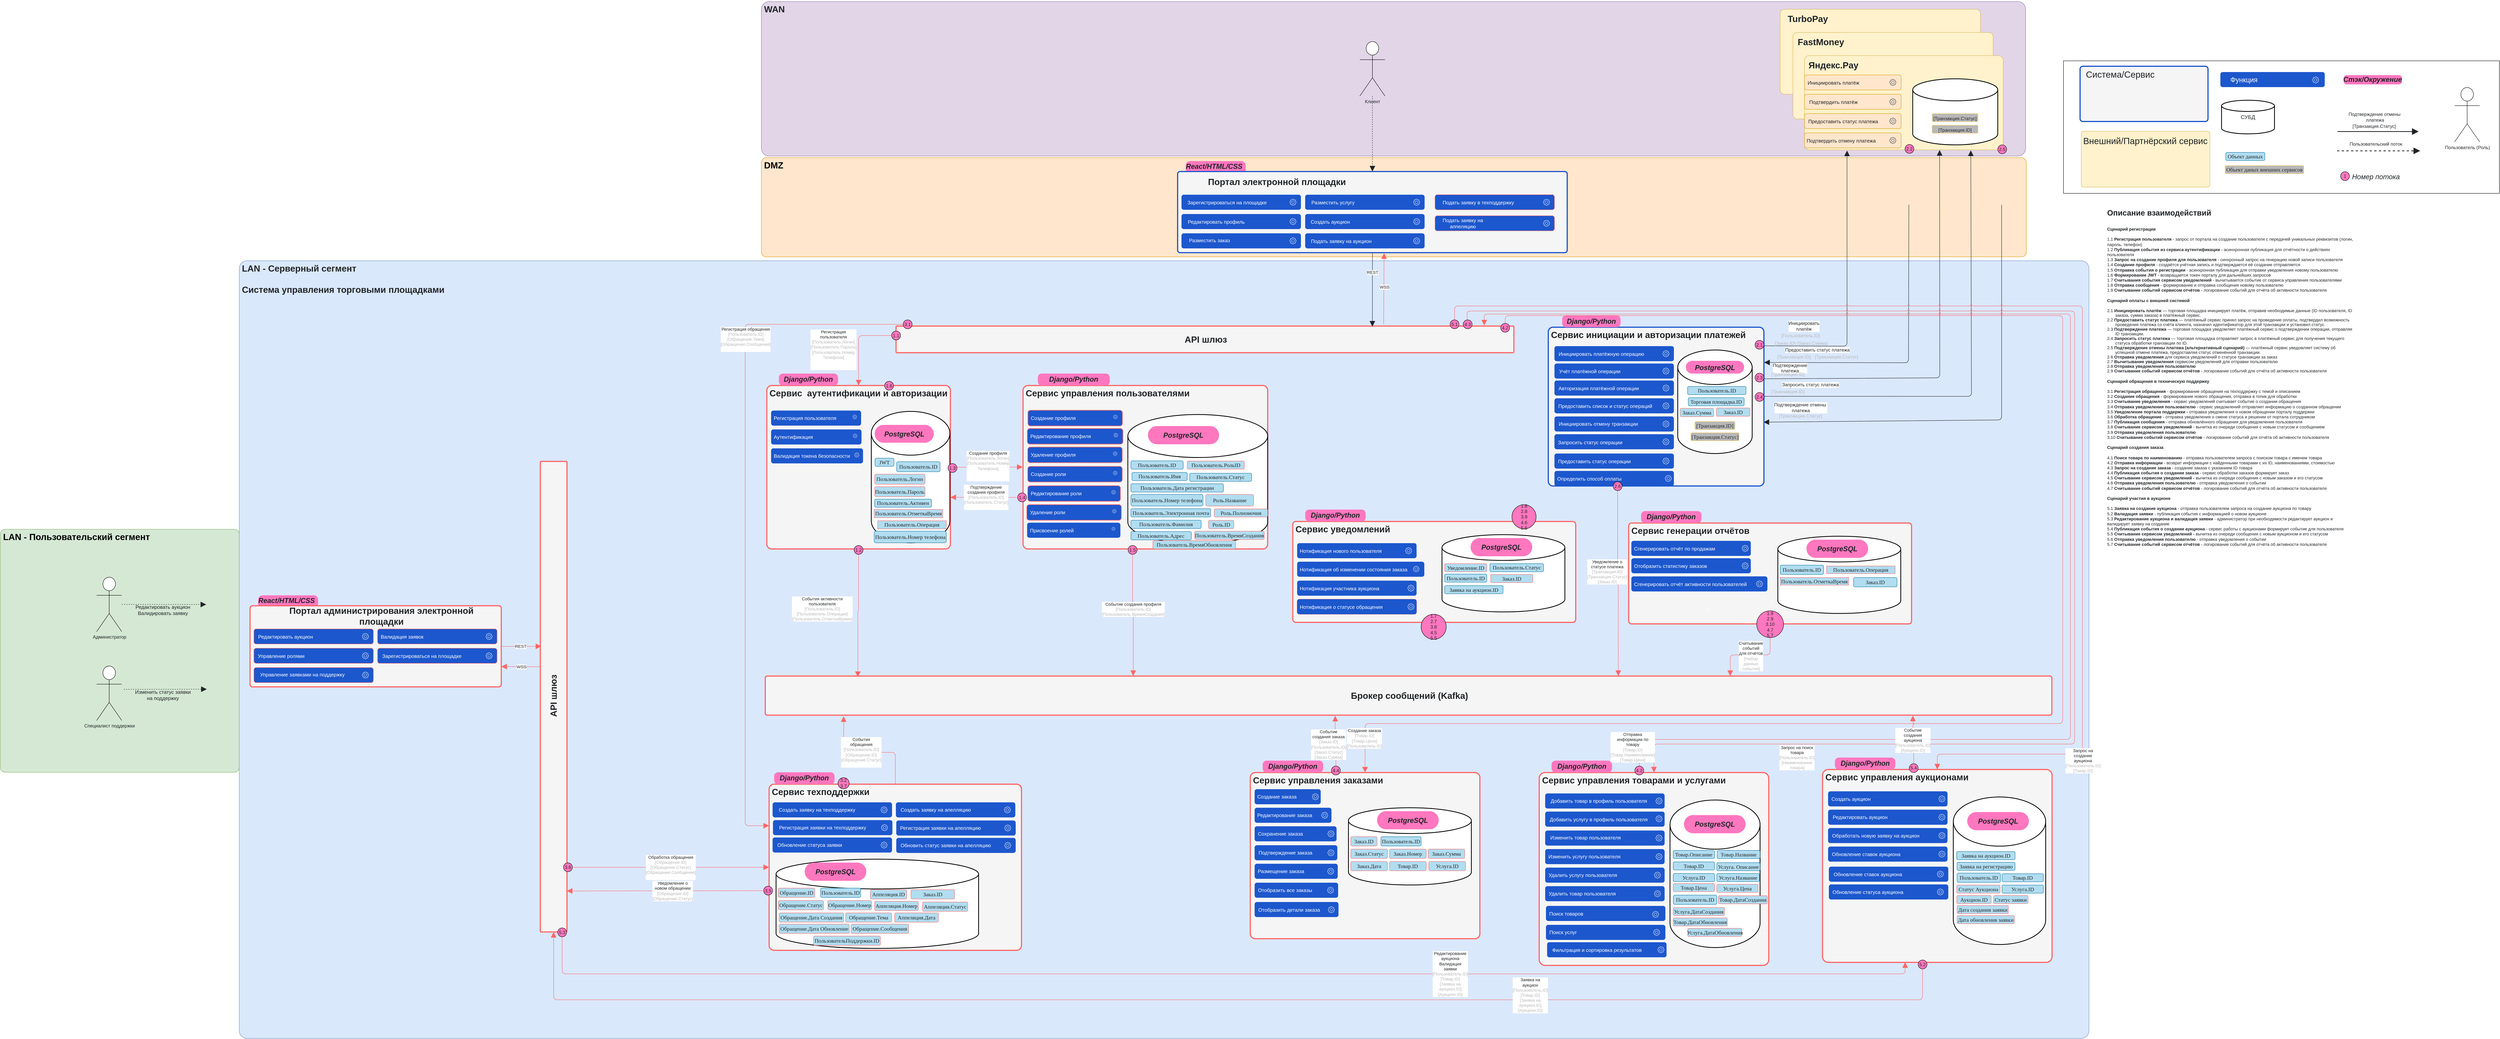 <mxfile version="24.7.7">
  <diagram name="Page-1" id="qxfgOUcYTddDEUiTkkSD">
    <mxGraphModel dx="8360" dy="5113" grid="0" gridSize="10" guides="1" tooltips="1" connect="1" arrows="1" fold="1" page="0" pageScale="1" pageWidth="827" pageHeight="1169" math="0" shadow="0">
      <root>
        <mxCell id="0" />
        <mxCell id="1" parent="0" />
        <mxCell id="ILb8JYaXjlcP8I_DGgfE-1" value="&lt;span style=&quot;font-size: 23px; font-weight: 700;&quot;&gt;LAN - Пользовательский сегмент&lt;/span&gt;&lt;div&gt;&lt;span style=&quot;font-size: 23px; font-weight: 700;&quot;&gt;&lt;br&gt;&lt;/span&gt;&lt;/div&gt;&lt;div&gt;&lt;span style=&quot;font-size: 23px; font-weight: 700;&quot;&gt;&lt;br&gt;&lt;/span&gt;&lt;/div&gt;" style="rounded=1;whiteSpace=wrap;html=1;fillColor=#d5e8d4;strokeColor=#82b366;arcSize=2;verticalAlign=top;align=left;spacingLeft=5;" vertex="1" parent="1">
          <mxGeometry x="-1818" y="630" width="618" height="629" as="geometry" />
        </mxCell>
        <mxCell id="ILb8JYaXjlcP8I_DGgfE-2" style="edgeStyle=orthogonalEdgeStyle;shape=connector;curved=0;rounded=1;jumpStyle=arc;orthogonalLoop=1;jettySize=auto;html=1;entryX=1;entryY=0.5;entryDx=0;entryDy=0;strokeColor=#FF6666;strokeWidth=1;align=center;verticalAlign=middle;fontFamily=Helvetica;fontSize=11;fontColor=#212427;labelBackgroundColor=default;startArrow=none;startFill=0;endArrow=block;endFill=1;endSize=12;" edge="1" parent="1" source="ILb8JYaXjlcP8I_DGgfE-224" target="ILb8JYaXjlcP8I_DGgfE-221">
          <mxGeometry relative="1" as="geometry">
            <Array as="points">
              <mxPoint x="2128" y="138" />
            </Array>
          </mxGeometry>
        </mxCell>
        <mxCell id="ILb8JYaXjlcP8I_DGgfE-3" value="&lt;div style=&quot;text-wrap: wrap;&quot;&gt;Отправка&amp;nbsp;&lt;/div&gt;&lt;div style=&quot;text-wrap: wrap;&quot;&gt;событийных&amp;nbsp;&lt;/div&gt;&lt;div style=&quot;text-wrap: wrap;&quot;&gt;уведомлений&lt;/div&gt;&lt;div style=&quot;text-wrap: wrap;&quot;&gt;&lt;div&gt;&lt;span style=&quot;color: rgb(184, 184, 184);&quot;&gt;[Пользователь.ID]&lt;/span&gt;&lt;br&gt;&lt;/div&gt;&lt;div&gt;&lt;font color=&quot;#b8b8b8&quot;&gt;[Набор данных события]&lt;/font&gt;&lt;/div&gt;&lt;/div&gt;" style="edgeLabel;html=1;align=center;verticalAlign=middle;resizable=0;points=[];fontFamily=Helvetica;fontSize=11;fontColor=#212427;labelBackgroundColor=default;" vertex="1" connectable="0" parent="ILb8JYaXjlcP8I_DGgfE-2">
          <mxGeometry x="0.021" y="2" relative="1" as="geometry">
            <mxPoint as="offset" />
          </mxGeometry>
        </mxCell>
        <mxCell id="ILb8JYaXjlcP8I_DGgfE-4" style="edgeStyle=orthogonalEdgeStyle;shape=connector;curved=0;rounded=1;jumpStyle=arc;orthogonalLoop=1;jettySize=auto;html=1;entryX=0.385;entryY=-0.006;entryDx=0;entryDy=0;entryPerimeter=0;strokeColor=#FF6666;strokeWidth=1;align=center;verticalAlign=middle;fontFamily=Helvetica;fontSize=11;fontColor=#212427;labelBackgroundColor=default;startArrow=none;startFill=0;endArrow=block;endFill=1;endSize=12;startSize=12;" edge="1" parent="1" source="ILb8JYaXjlcP8I_DGgfE-224" target="ILb8JYaXjlcP8I_DGgfE-499">
          <mxGeometry relative="1" as="geometry" />
        </mxCell>
        <mxCell id="ILb8JYaXjlcP8I_DGgfE-5" value="&lt;div style=&quot;text-wrap: wrap;&quot;&gt;Считывание событий для уведомлений&lt;/div&gt;&lt;div style=&quot;text-wrap: wrap;&quot;&gt;&lt;font color=&quot;#b8b8b8&quot;&gt;[Пользователь.ID]&lt;/font&gt;&lt;/div&gt;&lt;div style=&quot;text-wrap: wrap;&quot;&gt;&lt;font color=&quot;#b8b8b8&quot;&gt;[Набор данных события]&lt;/font&gt;&lt;/div&gt;" style="edgeLabel;html=1;align=center;verticalAlign=middle;resizable=0;points=[];fontFamily=Helvetica;fontSize=11;fontColor=#212427;labelBackgroundColor=default;" vertex="1" connectable="0" parent="ILb8JYaXjlcP8I_DGgfE-4">
          <mxGeometry x="-0.034" relative="1" as="geometry">
            <mxPoint as="offset" />
          </mxGeometry>
        </mxCell>
        <mxCell id="ILb8JYaXjlcP8I_DGgfE-6" style="edgeStyle=orthogonalEdgeStyle;shape=connector;curved=0;rounded=1;jumpStyle=arc;orthogonalLoop=1;jettySize=auto;html=1;exitX=0.666;exitY=0.003;exitDx=0;exitDy=0;entryX=0;entryY=0.75;entryDx=0;entryDy=0;strokeColor=#FF6666;strokeWidth=1;align=center;verticalAlign=middle;fontFamily=Helvetica;fontSize=11;fontColor=#212427;labelBackgroundColor=default;startArrow=none;startFill=0;endArrow=block;endFill=1;endSize=12;exitPerimeter=0;startSize=24;enumerate=0;enumerateValue=3;" edge="1" parent="1" source="ILb8JYaXjlcP8I_DGgfE-146" target="ILb8JYaXjlcP8I_DGgfE-221">
          <mxGeometry relative="1" as="geometry" />
        </mxCell>
        <mxCell id="ILb8JYaXjlcP8I_DGgfE-7" value="&lt;div style=&quot;text-wrap: wrap;&quot;&gt;Генерация токена&lt;/div&gt;&lt;div style=&quot;text-wrap: wrap;&quot;&gt;&lt;font color=&quot;#b8b8b8&quot;&gt;[JWT]&lt;/font&gt;&lt;/div&gt;" style="edgeLabel;html=1;align=center;verticalAlign=middle;resizable=0;points=[];fontFamily=Helvetica;fontSize=11;fontColor=#212427;labelBackgroundColor=default;" vertex="1" connectable="0" parent="ILb8JYaXjlcP8I_DGgfE-6">
          <mxGeometry x="-0.346" y="-1" relative="1" as="geometry">
            <mxPoint x="-7" y="-14" as="offset" />
          </mxGeometry>
        </mxCell>
        <mxCell id="ILb8JYaXjlcP8I_DGgfE-8" value="&lt;span style=&quot;font-size: 23px; font-weight: 700;&quot;&gt;DMZ&lt;/span&gt;" style="rounded=1;whiteSpace=wrap;html=1;fillColor=#ffe6cc;strokeColor=#d79b00;arcSize=5;verticalAlign=top;align=left;spacingLeft=5;" vertex="1" parent="1">
          <mxGeometry x="151" y="-332" width="3273" height="257" as="geometry" />
        </mxCell>
        <mxCell id="ILb8JYaXjlcP8I_DGgfE-9" value="" style="rounded=1;whiteSpace=wrap;html=1;arcSize=0;fontColor=#212427;" vertex="1" parent="1">
          <mxGeometry x="3520" y="-582.5" width="1128" height="343" as="geometry" />
        </mxCell>
        <mxCell id="ILb8JYaXjlcP8I_DGgfE-10" value="&lt;span style=&quot;font-size: 23px; font-weight: 700;&quot;&gt;LAN - Серверный сегмент&lt;/span&gt;&lt;div&gt;&lt;span style=&quot;font-size: 23px; font-weight: 700;&quot;&gt;&lt;br&gt;&lt;/span&gt;&lt;/div&gt;&lt;div&gt;&lt;span style=&quot;font-size: 23px; font-weight: 700; text-align: center;&quot;&gt;Система управления торговыми площадками&lt;/span&gt;&lt;span style=&quot;font-size: 23px; font-weight: 700;&quot;&gt;&lt;br&gt;&lt;/span&gt;&lt;/div&gt;" style="rounded=1;whiteSpace=wrap;html=1;fillColor=#dae8fc;strokeColor=#6c8ebf;fontColor=#212427;arcSize=1;verticalAlign=top;align=left;spacingLeft=5;imageHeight=24;absoluteArcSize=0;" vertex="1" parent="1">
          <mxGeometry x="-1200" y="-65" width="4786" height="2013" as="geometry" />
        </mxCell>
        <mxCell id="ILb8JYaXjlcP8I_DGgfE-11" value="&lt;font style=&quot;font-size: 23px;&quot;&gt;&lt;b&gt;WAN&lt;/b&gt;&lt;/font&gt;" style="rounded=1;whiteSpace=wrap;html=1;fillColor=#e1d5e7;strokeColor=#9673a6;movable=1;resizable=1;rotatable=1;deletable=1;editable=1;locked=0;connectable=1;fontColor=#212427;arcSize=5;imageHeight=24;verticalAlign=top;align=left;spacingLeft=5;" vertex="1" parent="1">
          <mxGeometry x="151" y="-736" width="3271" height="400" as="geometry" />
        </mxCell>
        <mxCell id="ILb8JYaXjlcP8I_DGgfE-12" value="" style="rounded=1;whiteSpace=wrap;html=1;arcSize=5;fillColor=#fff2cc;strokeColor=#d6b656;fontColor=#212427;" vertex="1" parent="1">
          <mxGeometry x="2787" y="-716" width="518" height="220" as="geometry" />
        </mxCell>
        <mxCell id="ILb8JYaXjlcP8I_DGgfE-13" value="TurboPay" style="text;html=1;align=center;verticalAlign=middle;whiteSpace=wrap;rounded=1;shadow=0;fontSize=23;fontStyle=1;fontColor=#212427;" vertex="1" parent="1">
          <mxGeometry x="2770" y="-716" width="177" height="49" as="geometry" />
        </mxCell>
        <mxCell id="ILb8JYaXjlcP8I_DGgfE-14" value="Администратор" style="shape=umlActor;verticalLabelPosition=bottom;verticalAlign=top;html=1;outlineConnect=0;rounded=1;fontColor=#212427;" vertex="1" parent="1">
          <mxGeometry x="-1569" y="754" width="65" height="141" as="geometry" />
        </mxCell>
        <mxCell id="ILb8JYaXjlcP8I_DGgfE-15" value="" style="endArrow=block;html=1;rounded=1;dashed=1;entryX=0.961;entryY=0.023;entryDx=0;entryDy=0;entryPerimeter=0;fontColor=#212427;strokeColor=#212427;endFill=1;endSize=12;" edge="1" parent="1" source="ILb8JYaXjlcP8I_DGgfE-14" target="ILb8JYaXjlcP8I_DGgfE-52">
          <mxGeometry width="50" height="50" relative="1" as="geometry">
            <mxPoint x="-1403" y="918" as="sourcePoint" />
            <mxPoint x="-1407" y="1353" as="targetPoint" />
            <Array as="points" />
          </mxGeometry>
        </mxCell>
        <mxCell id="ILb8JYaXjlcP8I_DGgfE-16" value="" style="rounded=1;whiteSpace=wrap;html=1;arcSize=5;fillColor=#fff2cc;strokeColor=#d6b656;fontColor=#212427;" vertex="1" parent="1">
          <mxGeometry x="2820" y="-656" width="518" height="224" as="geometry" />
        </mxCell>
        <mxCell id="ILb8JYaXjlcP8I_DGgfE-17" value="FastMoney" style="text;html=1;align=center;verticalAlign=middle;whiteSpace=wrap;rounded=1;shadow=0;fontSize=23;fontStyle=1;fontColor=#212427;" vertex="1" parent="1">
          <mxGeometry x="2822" y="-656" width="141" height="49" as="geometry" />
        </mxCell>
        <mxCell id="ILb8JYaXjlcP8I_DGgfE-18" value="" style="rounded=1;whiteSpace=wrap;html=1;arcSize=5;fillColor=#fff2cc;strokeColor=#d6b656;fontColor=#212427;" vertex="1" parent="1">
          <mxGeometry x="2850" y="-596" width="514" height="244" as="geometry" />
        </mxCell>
        <mxCell id="ILb8JYaXjlcP8I_DGgfE-19" value="Яндекс.Pay" style="text;html=1;align=center;verticalAlign=middle;whiteSpace=wrap;rounded=1;shadow=0;fontSize=23;fontStyle=1;fontColor=#212427;" vertex="1" parent="1">
          <mxGeometry x="2850" y="-596" width="150" height="49" as="geometry" />
        </mxCell>
        <mxCell id="ILb8JYaXjlcP8I_DGgfE-20" value="" style="endArrow=block;html=1;rounded=1;curved=0;entryX=1.001;entryY=0.222;entryDx=0;entryDy=0;entryPerimeter=0;fontColor=#212427;strokeColor=#212427;endFill=1;endSize=12;" edge="1" parent="1" target="ILb8JYaXjlcP8I_DGgfE-105">
          <mxGeometry width="50" height="50" relative="1" as="geometry">
            <mxPoint x="3120" y="-210" as="sourcePoint" />
            <mxPoint x="3090" y="-15" as="targetPoint" />
            <Array as="points">
              <mxPoint x="3119" y="199" />
            </Array>
          </mxGeometry>
        </mxCell>
        <mxCell id="ILb8JYaXjlcP8I_DGgfE-21" value="&lt;p class=&quot;p1&quot; style=&quot;margin: 0px 0px 0px 21px; text-indent: -21px; font-variant-numeric: normal; font-variant-east-asian: normal; font-variant-alternates: normal; font-kerning: auto; font-optical-sizing: auto; font-feature-settings: normal; font-variation-settings: normal; font-variant-position: normal; font-stretch: normal; line-height: normal; text-align: start; text-wrap: wrap;&quot;&gt;&lt;font face=&quot;Helvetica&quot; style=&quot;font-size: 12px;&quot;&gt;Подтверждение платежа&lt;/font&gt;&lt;/p&gt;" style="edgeLabel;html=1;align=center;verticalAlign=middle;resizable=0;points=[];rounded=1;fontColor=#212427;" vertex="1" connectable="0" parent="ILb8JYaXjlcP8I_DGgfE-20">
          <mxGeometry x="0.194" y="1" relative="1" as="geometry">
            <mxPoint x="-249" y="12" as="offset" />
          </mxGeometry>
        </mxCell>
        <mxCell id="ILb8JYaXjlcP8I_DGgfE-22" value="" style="endArrow=block;html=1;rounded=1;exitX=1.001;exitY=0.325;exitDx=0;exitDy=0;exitPerimeter=0;curved=0;entryX=0.68;entryY=1.001;entryDx=0;entryDy=0;entryPerimeter=0;fontColor=#212427;strokeColor=#212427;endFill=1;endSize=12;" edge="1" parent="1" source="ILb8JYaXjlcP8I_DGgfE-105" target="ILb8JYaXjlcP8I_DGgfE-18">
          <mxGeometry width="50" height="50" relative="1" as="geometry">
            <mxPoint x="2900" y="486" as="sourcePoint" />
            <mxPoint x="3200" y="-20" as="targetPoint" />
            <Array as="points">
              <mxPoint x="3200" y="238" />
            </Array>
          </mxGeometry>
        </mxCell>
        <mxCell id="ILb8JYaXjlcP8I_DGgfE-23" value="&lt;font style=&quot;font-size: 12px;&quot;&gt;Предоставить статус платежа&lt;/font&gt;" style="edgeLabel;html=1;align=center;verticalAlign=middle;resizable=0;points=[];rounded=1;fontColor=#212427;" vertex="1" connectable="0" parent="ILb8JYaXjlcP8I_DGgfE-22">
          <mxGeometry x="0.194" y="1" relative="1" as="geometry">
            <mxPoint x="-316" y="97" as="offset" />
          </mxGeometry>
        </mxCell>
        <mxCell id="ILb8JYaXjlcP8I_DGgfE-24" value="" style="endArrow=block;html=1;rounded=1;curved=0;entryX=0.998;entryY=0.598;entryDx=0;entryDy=0;entryPerimeter=0;fontColor=#212427;strokeColor=#212427;endFill=1;endSize=12;" edge="1" parent="1" target="ILb8JYaXjlcP8I_DGgfE-105">
          <mxGeometry width="50" height="50" relative="1" as="geometry">
            <mxPoint x="3360" y="-210" as="sourcePoint" />
            <mxPoint x="2740" y="520" as="targetPoint" />
            <Array as="points">
              <mxPoint x="3360" y="347" />
            </Array>
          </mxGeometry>
        </mxCell>
        <mxCell id="ILb8JYaXjlcP8I_DGgfE-25" value="&lt;font style=&quot;font-size: 12px;&quot;&gt;Подтверждение отмены&amp;nbsp;&lt;/font&gt;&lt;div&gt;&lt;font style=&quot;font-size: 12px;&quot;&gt;платежа&lt;/font&gt;&lt;/div&gt;" style="edgeLabel;html=1;align=center;verticalAlign=middle;resizable=0;points=[];rounded=1;fontColor=#212427;" vertex="1" connectable="0" parent="ILb8JYaXjlcP8I_DGgfE-24">
          <mxGeometry x="0.194" y="1" relative="1" as="geometry">
            <mxPoint x="-377" y="-35" as="offset" />
          </mxGeometry>
        </mxCell>
        <mxCell id="ILb8JYaXjlcP8I_DGgfE-26" value="" style="endArrow=block;html=1;rounded=1;exitX=1;exitY=0.117;exitDx=0;exitDy=0;exitPerimeter=0;curved=0;entryX=0.214;entryY=1.007;entryDx=0;entryDy=0;entryPerimeter=0;fontColor=#212427;strokeColor=#212427;endFill=1;endSize=12;" edge="1" parent="1" source="ILb8JYaXjlcP8I_DGgfE-105" target="ILb8JYaXjlcP8I_DGgfE-18">
          <mxGeometry width="50" height="50" relative="1" as="geometry">
            <mxPoint x="2610" y="206" as="sourcePoint" />
            <mxPoint x="2955" y="-179" as="targetPoint" />
            <Array as="points">
              <mxPoint x="2960" y="156" />
            </Array>
          </mxGeometry>
        </mxCell>
        <mxCell id="ILb8JYaXjlcP8I_DGgfE-27" value="&lt;span style=&quot;text-wrap: wrap;&quot;&gt;&lt;font style=&quot;font-size: 12px;&quot;&gt;Инициировать платёж&lt;/font&gt;&lt;/span&gt;" style="edgeLabel;html=1;align=center;verticalAlign=middle;resizable=0;points=[];rounded=1;fontColor=#212427;" vertex="1" connectable="0" parent="ILb8JYaXjlcP8I_DGgfE-26">
          <mxGeometry x="0.194" y="1" relative="1" as="geometry">
            <mxPoint x="-111" y="163" as="offset" />
          </mxGeometry>
        </mxCell>
        <mxCell id="ILb8JYaXjlcP8I_DGgfE-28" value="&lt;font style=&quot;font-size: 12px;&quot;&gt;[Транзакция.ID]&lt;/font&gt;" style="text;html=1;align=center;verticalAlign=middle;whiteSpace=wrap;rounded=1;fontSize=13;labelBackgroundColor=none;fontColor=#B8B8B8;" vertex="1" parent="1">
          <mxGeometry x="2772.5" y="168" width="100" height="30" as="geometry" />
        </mxCell>
        <mxCell id="ILb8JYaXjlcP8I_DGgfE-29" value="&lt;font style=&quot;font-size: 12px;&quot;&gt;[Транзакция.Статус]&lt;/font&gt;" style="text;html=1;align=center;verticalAlign=middle;whiteSpace=wrap;rounded=1;fontSize=13;labelBackgroundColor=none;fontColor=#B8B8B8;" vertex="1" parent="1">
          <mxGeometry x="2852.5" y="168" width="160" height="30" as="geometry" />
        </mxCell>
        <mxCell id="ILb8JYaXjlcP8I_DGgfE-30" value="&lt;font color=&quot;#b8b8b8&quot; style=&quot;font-size: 12px;&quot;&gt;[Пользователь.ID]&lt;/font&gt;" style="text;html=1;align=center;verticalAlign=middle;whiteSpace=wrap;rounded=1;fontSize=13;labelBackgroundColor=none;fontColor=#212427;" vertex="1" parent="1">
          <mxGeometry x="2760" y="113" width="160" height="30" as="geometry" />
        </mxCell>
        <mxCell id="ILb8JYaXjlcP8I_DGgfE-31" value="&lt;font style=&quot;font-size: 12px;&quot;&gt;[Заказ.ID]&lt;/font&gt;" style="text;html=1;align=center;verticalAlign=middle;whiteSpace=wrap;rounded=1;fontSize=13;labelBackgroundColor=none;fontColor=#B8B8B8;" vertex="1" parent="1">
          <mxGeometry x="2720" y="133" width="160" height="30" as="geometry" />
        </mxCell>
        <mxCell id="ILb8JYaXjlcP8I_DGgfE-32" value="&lt;font style=&quot;font-size: 12px;&quot;&gt;[Заказ.Сумма]&lt;/font&gt;" style="text;html=1;align=center;verticalAlign=middle;whiteSpace=wrap;rounded=1;fontSize=13;labelBackgroundColor=none;fontColor=#B8B8B8;" vertex="1" parent="1">
          <mxGeometry x="2790" y="133" width="160" height="30" as="geometry" />
        </mxCell>
        <mxCell id="ILb8JYaXjlcP8I_DGgfE-33" value="&lt;font style=&quot;font-size: 12px;&quot;&gt;[Транзакция.ID]&lt;/font&gt;" style="text;html=1;align=center;verticalAlign=middle;whiteSpace=wrap;rounded=1;fontSize=13;labelBackgroundColor=none;fontColor=#B8B8B8;" vertex="1" parent="1">
          <mxGeometry x="2757" y="213" width="100" height="30" as="geometry" />
        </mxCell>
        <mxCell id="ILb8JYaXjlcP8I_DGgfE-34" value="" style="endArrow=block;html=1;rounded=1;exitX=1;exitY=0.429;exitDx=0;exitDy=0;exitPerimeter=0;curved=0;entryX=0.837;entryY=1.005;entryDx=0;entryDy=0;entryPerimeter=0;fontColor=#212427;strokeColor=#212427;endFill=1;endSize=12;" edge="1" parent="1" source="ILb8JYaXjlcP8I_DGgfE-115" target="ILb8JYaXjlcP8I_DGgfE-18">
          <mxGeometry width="50" height="50" relative="1" as="geometry">
            <mxPoint x="2740" y="444" as="sourcePoint" />
            <mxPoint x="3204" y="60" as="targetPoint" />
            <Array as="points">
              <mxPoint x="3282" y="286" />
            </Array>
          </mxGeometry>
        </mxCell>
        <mxCell id="ILb8JYaXjlcP8I_DGgfE-35" value="&lt;font style=&quot;font-size: 12px;&quot;&gt;Запросить статус платежа&lt;/font&gt;" style="edgeLabel;html=1;align=center;verticalAlign=middle;resizable=0;points=[];rounded=1;fontColor=#212427;" vertex="1" connectable="0" parent="ILb8JYaXjlcP8I_DGgfE-34">
          <mxGeometry x="-0.441" y="-1" relative="1" as="geometry">
            <mxPoint x="-208" y="-31" as="offset" />
          </mxGeometry>
        </mxCell>
        <mxCell id="ILb8JYaXjlcP8I_DGgfE-36" value="&lt;font style=&quot;font-size: 12px;&quot;&gt;[Транзакция.ID]&lt;/font&gt;" style="text;html=1;align=center;verticalAlign=middle;whiteSpace=wrap;rounded=1;fontSize=13;labelBackgroundColor=none;fontColor=#B8B8B8;" vertex="1" parent="1">
          <mxGeometry x="2757" y="258" width="100" height="30" as="geometry" />
        </mxCell>
        <mxCell id="ILb8JYaXjlcP8I_DGgfE-37" value="&lt;font style=&quot;font-size: 12px;&quot;&gt;[Транзакция.Статус]&lt;/font&gt;" style="text;html=1;align=center;verticalAlign=middle;whiteSpace=wrap;rounded=1;fontSize=13;labelBackgroundColor=none;fontColor=#B8B8B8;" vertex="1" parent="1">
          <mxGeometry x="2760" y="321" width="160" height="30" as="geometry" />
        </mxCell>
        <mxCell id="ILb8JYaXjlcP8I_DGgfE-38" value="" style="rounded=1;whiteSpace=wrap;html=1;fillColor=#ffe6cc;strokeColor=#d79b00;fontColor=#212427;" vertex="1" parent="1">
          <mxGeometry x="2850" y="-496" width="250" height="39" as="geometry" />
        </mxCell>
        <mxCell id="ILb8JYaXjlcP8I_DGgfE-39" value="" style="sketch=0;outlineConnect=0;fontColor=#212427;gradientColor=none;fillColor=#232F3D;strokeColor=none;dashed=0;verticalLabelPosition=bottom;verticalAlign=top;align=center;html=1;fontSize=12;fontStyle=0;aspect=fixed;pointerEvents=1;shape=mxgraph.aws4.gear;rounded=1;" vertex="1" parent="1">
          <mxGeometry x="3070" y="-485" width="17" height="17" as="geometry" />
        </mxCell>
        <mxCell id="ILb8JYaXjlcP8I_DGgfE-40" value="Подтвердить платёж" style="text;html=1;align=center;verticalAlign=middle;whiteSpace=wrap;rounded=1;fontSize=13;fontColor=#212427;" vertex="1" parent="1">
          <mxGeometry x="2840" y="-491.5" width="170" height="30" as="geometry" />
        </mxCell>
        <mxCell id="ILb8JYaXjlcP8I_DGgfE-41" value="" style="rounded=1;whiteSpace=wrap;html=1;fillColor=#ffe6cc;strokeColor=#d79b00;fontColor=#212427;" vertex="1" parent="1">
          <mxGeometry x="2850" y="-446" width="250" height="39" as="geometry" />
        </mxCell>
        <mxCell id="ILb8JYaXjlcP8I_DGgfE-42" value="" style="sketch=0;outlineConnect=0;fontColor=#212427;gradientColor=none;fillColor=#232F3D;strokeColor=none;dashed=0;verticalLabelPosition=bottom;verticalAlign=top;align=center;html=1;fontSize=12;fontStyle=0;aspect=fixed;pointerEvents=1;shape=mxgraph.aws4.gear;rounded=1;" vertex="1" parent="1">
          <mxGeometry x="3070" y="-435" width="17" height="17" as="geometry" />
        </mxCell>
        <mxCell id="ILb8JYaXjlcP8I_DGgfE-43" value="Предоставить статус платежа" style="text;html=1;align=center;verticalAlign=middle;whiteSpace=wrap;rounded=1;fontSize=13;fontColor=#212427;" vertex="1" parent="1">
          <mxGeometry x="2850" y="-441.5" width="200" height="30" as="geometry" />
        </mxCell>
        <mxCell id="ILb8JYaXjlcP8I_DGgfE-44" value="" style="rounded=1;whiteSpace=wrap;html=1;fillColor=#ffe6cc;strokeColor=#d79b00;fontColor=#212427;" vertex="1" parent="1">
          <mxGeometry x="2850" y="-396" width="250" height="39" as="geometry" />
        </mxCell>
        <mxCell id="ILb8JYaXjlcP8I_DGgfE-45" value="" style="sketch=0;outlineConnect=0;fontColor=#212427;gradientColor=none;fillColor=#232F3D;strokeColor=none;dashed=0;verticalLabelPosition=bottom;verticalAlign=top;align=center;html=1;fontSize=12;fontStyle=0;aspect=fixed;pointerEvents=1;shape=mxgraph.aws4.gear;rounded=1;" vertex="1" parent="1">
          <mxGeometry x="3070" y="-385" width="17" height="17" as="geometry" />
        </mxCell>
        <mxCell id="ILb8JYaXjlcP8I_DGgfE-46" value="Подтвердить отмену платежа" style="text;html=1;align=center;verticalAlign=middle;whiteSpace=wrap;rounded=1;fontSize=13;fontColor=#212427;" vertex="1" parent="1">
          <mxGeometry x="2840" y="-391.5" width="210" height="30" as="geometry" />
        </mxCell>
        <mxCell id="ILb8JYaXjlcP8I_DGgfE-47" value="2.2" style="ellipse;whiteSpace=wrap;html=1;aspect=fixed;rounded=1;fillColor=#FF77BF;fontColor=#212427;" vertex="1" parent="1">
          <mxGeometry x="3110" y="-366" width="23" height="23" as="geometry" />
        </mxCell>
        <mxCell id="ILb8JYaXjlcP8I_DGgfE-48" value="2.5" style="ellipse;whiteSpace=wrap;html=1;aspect=fixed;rounded=1;fillColor=#FF77BF;fontColor=#212427;" vertex="1" parent="1">
          <mxGeometry x="3350" y="-365" width="23" height="23" as="geometry" />
        </mxCell>
        <mxCell id="ILb8JYaXjlcP8I_DGgfE-49" value="" style="strokeWidth=2;html=1;shape=mxgraph.flowchart.database;whiteSpace=wrap;rounded=1;movable=1;resizable=1;rotatable=1;deletable=1;editable=1;locked=0;connectable=1;fontColor=#212427;" vertex="1" parent="1">
          <mxGeometry x="3130" y="-536" width="220" height="171" as="geometry" />
        </mxCell>
        <mxCell id="ILb8JYaXjlcP8I_DGgfE-50" value="&lt;p class=&quot;p1&quot; style=&quot;margin: 0px 0px 0px 13px; text-indent: -13px; font-variant-numeric: normal; font-variant-east-asian: normal; font-variant-alternates: normal; font-kerning: auto; font-optical-sizing: auto; font-feature-settings: normal; font-variation-settings: normal; font-variant-position: normal; font-stretch: normal; font-size: 14px; line-height: normal; text-align: start;&quot;&gt;&lt;span style=&quot;font-size: 12px; text-align: center; text-indent: 0px;&quot;&gt;[Транзакция.Статус]&lt;/span&gt;&lt;br&gt;&lt;/p&gt;" style="rounded=1;whiteSpace=wrap;html=1;fillColor=#B8B8B8;strokeColor=#FFD966;fontColor=#212427;" vertex="1" parent="1">
          <mxGeometry x="3180" y="-446" width="119" height="21" as="geometry" />
        </mxCell>
        <mxCell id="ILb8JYaXjlcP8I_DGgfE-51" value="&lt;p class=&quot;p1&quot; style=&quot;margin: 0px 0px 0px 13px; text-indent: -13px; font-variant-numeric: normal; font-variant-east-asian: normal; font-variant-alternates: normal; font-kerning: auto; font-optical-sizing: auto; font-feature-settings: normal; font-variation-settings: normal; font-variant-position: normal; font-stretch: normal; font-size: 14px; line-height: normal; text-align: start;&quot;&gt;&lt;span style=&quot;font-size: 12px; text-align: center; text-indent: 0px;&quot;&gt;[Транзакция.ID]&lt;/span&gt;&lt;br&gt;&lt;/p&gt;" style="rounded=1;whiteSpace=wrap;html=1;fillColor=#B8B8B8;strokeColor=#FFD966;fontColor=#212427;" vertex="1" parent="1">
          <mxGeometry x="3180" y="-416" width="119" height="21" as="geometry" />
        </mxCell>
        <mxCell id="ILb8JYaXjlcP8I_DGgfE-52" value="Редактировать аукцион&lt;div&gt;Валидировать заявку&lt;/div&gt;" style="text;html=1;align=center;verticalAlign=middle;whiteSpace=wrap;rounded=1;fontSize=13;fontColor=#212427;" vertex="1" parent="1">
          <mxGeometry x="-1519" y="824" width="243" height="30" as="geometry" />
        </mxCell>
        <mxCell id="ILb8JYaXjlcP8I_DGgfE-53" value="Специалист поддержки" style="shape=umlActor;verticalLabelPosition=bottom;verticalAlign=top;html=1;outlineConnect=0;rounded=1;fontColor=#212427;" vertex="1" parent="1">
          <mxGeometry x="-1569" y="984" width="65" height="141" as="geometry" />
        </mxCell>
        <mxCell id="ILb8JYaXjlcP8I_DGgfE-54" value="" style="endArrow=block;html=1;rounded=1;dashed=1;fontColor=#212427;strokeColor=#212427;endFill=1;endSize=12;" edge="1" parent="1">
          <mxGeometry width="50" height="50" relative="1" as="geometry">
            <mxPoint x="-1499" y="1044.434" as="sourcePoint" />
            <mxPoint x="-1284" y="1044" as="targetPoint" />
            <Array as="points" />
          </mxGeometry>
        </mxCell>
        <mxCell id="ILb8JYaXjlcP8I_DGgfE-55" value="&lt;div&gt;Изменить статус заявки&lt;/div&gt;&lt;div&gt;на поддержку&lt;/div&gt;" style="text;html=1;align=center;verticalAlign=middle;whiteSpace=wrap;rounded=1;fontSize=13;fontColor=#212427;" vertex="1" parent="1">
          <mxGeometry x="-1519" y="1044" width="243" height="30" as="geometry" />
        </mxCell>
        <mxCell id="ILb8JYaXjlcP8I_DGgfE-56" value="&lt;p class=&quot;p1&quot; style=&quot;margin: 0px 0px 0px 13px; text-indent: -13px; font-variant-numeric: normal; font-variant-east-asian: normal; font-variant-alternates: normal; font-kerning: auto; font-optical-sizing: auto; font-feature-settings: normal; font-variation-settings: normal; font-variant-position: normal; font-stretch: normal; font-size: 14px; line-height: normal; text-align: start;&quot;&gt;&lt;br&gt;&lt;/p&gt;" style="rounded=1;whiteSpace=wrap;html=1;fillColor=#FF77BF;strokeColor=none;arcSize=33;fontColor=#212427;" vertex="1" parent="1">
          <mxGeometry x="1249" y="-323" width="155" height="34" as="geometry" />
        </mxCell>
        <mxCell id="ILb8JYaXjlcP8I_DGgfE-57" value="" style="rounded=1;whiteSpace=wrap;html=1;arcSize=3;fillColor=#f5f5f5;strokeColor=#1C57CD;strokeWidth=3;align=center;verticalAlign=middle;fontFamily=Helvetica;fontSize=12;fontColor=#212427;resizable=1;" vertex="1" parent="1">
          <mxGeometry x="1228" y="-296" width="1008" height="210" as="geometry" />
        </mxCell>
        <mxCell id="ILb8JYaXjlcP8I_DGgfE-58" value="&lt;font style=&quot;font-size: 18px;&quot;&gt;&lt;i&gt;React/HTML/CSS&lt;/i&gt;&lt;/font&gt;" style="text;html=1;align=center;verticalAlign=middle;whiteSpace=wrap;rounded=1;shadow=0;fontSize=23;fontStyle=1;fontColor=#212427;" vertex="1" parent="1">
          <mxGeometry x="1278" y="-336" width="89" height="49" as="geometry" />
        </mxCell>
        <mxCell id="ILb8JYaXjlcP8I_DGgfE-59" value="Портал электронной площадки" style="text;html=1;align=center;verticalAlign=middle;whiteSpace=wrap;rounded=1;shadow=0;fontSize=23;fontStyle=1;fontColor=#212427;" vertex="1" parent="1">
          <mxGeometry x="1295" y="-294" width="380" height="49" as="geometry" />
        </mxCell>
        <mxCell id="ILb8JYaXjlcP8I_DGgfE-60" value="" style="rounded=1;whiteSpace=wrap;html=1;fillColor=#ffe6cc;strokeColor=#d79b00;fontColor=#212427;" vertex="1" parent="1">
          <mxGeometry x="2850" y="-546" width="250" height="39" as="geometry" />
        </mxCell>
        <mxCell id="ILb8JYaXjlcP8I_DGgfE-61" value="" style="sketch=0;outlineConnect=0;fontColor=#212427;gradientColor=none;fillColor=#232F3D;strokeColor=none;dashed=0;verticalLabelPosition=bottom;verticalAlign=top;align=center;html=1;fontSize=12;fontStyle=0;aspect=fixed;pointerEvents=1;shape=mxgraph.aws4.gear;rounded=1;" vertex="1" parent="1">
          <mxGeometry x="3070" y="-535" width="17" height="17" as="geometry" />
        </mxCell>
        <mxCell id="ILb8JYaXjlcP8I_DGgfE-62" value="Инициировать платёж" style="text;html=1;align=center;verticalAlign=middle;whiteSpace=wrap;rounded=1;fontSize=13;fontColor=#212427;" vertex="1" parent="1">
          <mxGeometry x="2840" y="-541.5" width="170" height="30" as="geometry" />
        </mxCell>
        <mxCell id="ILb8JYaXjlcP8I_DGgfE-63" value="" style="rounded=1;whiteSpace=wrap;html=1;fillColor=#1C57CD;strokeColor=none;fontColor=#212427;" vertex="1" parent="1">
          <mxGeometry x="1238" y="-236" width="309" height="39" as="geometry" />
        </mxCell>
        <mxCell id="ILb8JYaXjlcP8I_DGgfE-64" value="" style="sketch=0;outlineConnect=0;fontColor=#212427;gradientColor=none;fillColor=#FFFFFF;strokeColor=none;dashed=0;verticalLabelPosition=bottom;verticalAlign=top;align=center;html=1;fontSize=12;fontStyle=0;aspect=fixed;pointerEvents=1;shape=mxgraph.aws4.gear;rounded=1;" vertex="1" parent="1">
          <mxGeometry x="1518" y="-225" width="17" height="17" as="geometry" />
        </mxCell>
        <mxCell id="ILb8JYaXjlcP8I_DGgfE-65" value="Зарегистрироваться на площадке" style="text;html=1;align=center;verticalAlign=middle;whiteSpace=wrap;rounded=1;fontSize=13;fontColor=#FFFFFF;" vertex="1" parent="1">
          <mxGeometry x="1247" y="-231.5" width="218" height="30" as="geometry" />
        </mxCell>
        <mxCell id="ILb8JYaXjlcP8I_DGgfE-66" value="" style="rounded=1;whiteSpace=wrap;html=1;fillColor=#1C57CD;strokeColor=none;fontColor=#212427;" vertex="1" parent="1">
          <mxGeometry x="1238" y="-186" width="309" height="39" as="geometry" />
        </mxCell>
        <mxCell id="ILb8JYaXjlcP8I_DGgfE-67" value="" style="sketch=0;outlineConnect=0;fontColor=#212427;gradientColor=none;fillColor=#FFFFFF;strokeColor=none;dashed=0;verticalLabelPosition=bottom;verticalAlign=top;align=center;html=1;fontSize=12;fontStyle=0;aspect=fixed;pointerEvents=1;shape=mxgraph.aws4.gear;rounded=1;" vertex="1" parent="1">
          <mxGeometry x="1518" y="-175" width="17" height="17" as="geometry" />
        </mxCell>
        <mxCell id="ILb8JYaXjlcP8I_DGgfE-68" value="Редактировать профиль" style="text;html=1;align=center;verticalAlign=middle;whiteSpace=wrap;rounded=1;fontSize=13;fontColor=#FFFFFF;" vertex="1" parent="1">
          <mxGeometry x="1246" y="-181.5" width="164" height="30" as="geometry" />
        </mxCell>
        <mxCell id="ILb8JYaXjlcP8I_DGgfE-69" value="" style="rounded=1;whiteSpace=wrap;html=1;fillColor=#1C57CD;strokeColor=none;fontColor=#212427;" vertex="1" parent="1">
          <mxGeometry x="1238" y="-136" width="309" height="39" as="geometry" />
        </mxCell>
        <mxCell id="ILb8JYaXjlcP8I_DGgfE-70" value="" style="sketch=0;outlineConnect=0;fontColor=#212427;gradientColor=none;fillColor=#FFFFFF;strokeColor=none;dashed=0;verticalLabelPosition=bottom;verticalAlign=top;align=center;html=1;fontSize=12;fontStyle=0;aspect=fixed;pointerEvents=1;shape=mxgraph.aws4.gear;rounded=1;" vertex="1" parent="1">
          <mxGeometry x="1518" y="-125" width="17" height="17" as="geometry" />
        </mxCell>
        <mxCell id="ILb8JYaXjlcP8I_DGgfE-71" value="Разместить заказ" style="text;html=1;align=center;verticalAlign=middle;whiteSpace=wrap;rounded=1;fontSize=13;fontColor=#FFFFFF;" vertex="1" parent="1">
          <mxGeometry x="1252" y="-133" width="117" height="30" as="geometry" />
        </mxCell>
        <mxCell id="ILb8JYaXjlcP8I_DGgfE-72" value="" style="rounded=1;whiteSpace=wrap;html=1;fillColor=#1C57CD;strokeColor=none;fontColor=#212427;" vertex="1" parent="1">
          <mxGeometry x="1558" y="-236" width="309" height="39" as="geometry" />
        </mxCell>
        <mxCell id="ILb8JYaXjlcP8I_DGgfE-73" value="" style="sketch=0;outlineConnect=0;fontColor=#212427;gradientColor=none;fillColor=#FFFFFF;strokeColor=none;dashed=0;verticalLabelPosition=bottom;verticalAlign=top;align=center;html=1;fontSize=12;fontStyle=0;aspect=fixed;pointerEvents=1;shape=mxgraph.aws4.gear;rounded=1;" vertex="1" parent="1">
          <mxGeometry x="1838" y="-225" width="17" height="17" as="geometry" />
        </mxCell>
        <mxCell id="ILb8JYaXjlcP8I_DGgfE-74" value="Разместить услугу" style="text;html=1;align=center;verticalAlign=middle;whiteSpace=wrap;rounded=1;fontSize=13;fontColor=#FFFFFF;" vertex="1" parent="1">
          <mxGeometry x="1564" y="-231.5" width="132" height="30" as="geometry" />
        </mxCell>
        <mxCell id="ILb8JYaXjlcP8I_DGgfE-75" value="" style="rounded=1;whiteSpace=wrap;html=1;fillColor=#1C57CD;strokeColor=none;fontColor=#212427;" vertex="1" parent="1">
          <mxGeometry x="1558" y="-186" width="309" height="39" as="geometry" />
        </mxCell>
        <mxCell id="ILb8JYaXjlcP8I_DGgfE-76" value="" style="sketch=0;outlineConnect=0;fontColor=#212427;gradientColor=none;fillColor=#FFFFFF;strokeColor=none;dashed=0;verticalLabelPosition=bottom;verticalAlign=top;align=center;html=1;fontSize=12;fontStyle=0;aspect=fixed;pointerEvents=1;shape=mxgraph.aws4.gear;rounded=1;" vertex="1" parent="1">
          <mxGeometry x="1838" y="-175" width="17" height="17" as="geometry" />
        </mxCell>
        <mxCell id="ILb8JYaXjlcP8I_DGgfE-77" value="Создать аукцион" style="text;html=1;align=center;verticalAlign=middle;whiteSpace=wrap;rounded=1;fontSize=13;fontColor=#FFFFFF;" vertex="1" parent="1">
          <mxGeometry x="1568" y="-181.5" width="110" height="30" as="geometry" />
        </mxCell>
        <mxCell id="ILb8JYaXjlcP8I_DGgfE-78" value="" style="rounded=1;whiteSpace=wrap;html=1;fillColor=#1C57CD;strokeColor=none;fontColor=#212427;" vertex="1" parent="1">
          <mxGeometry x="1558" y="-136" width="309" height="39" as="geometry" />
        </mxCell>
        <mxCell id="ILb8JYaXjlcP8I_DGgfE-79" value="" style="sketch=0;outlineConnect=0;fontColor=#212427;gradientColor=none;fillColor=#FFFFFF;strokeColor=none;dashed=0;verticalLabelPosition=bottom;verticalAlign=top;align=center;html=1;fontSize=12;fontStyle=0;aspect=fixed;pointerEvents=1;shape=mxgraph.aws4.gear;rounded=1;" vertex="1" parent="1">
          <mxGeometry x="1838" y="-125" width="17" height="17" as="geometry" />
        </mxCell>
        <mxCell id="ILb8JYaXjlcP8I_DGgfE-80" value="Подать заявку на аукцион" style="text;html=1;align=center;verticalAlign=middle;whiteSpace=wrap;rounded=1;fontSize=13;fontColor=#FFFFFF;" vertex="1" parent="1">
          <mxGeometry x="1568" y="-131.5" width="167" height="30" as="geometry" />
        </mxCell>
        <mxCell id="ILb8JYaXjlcP8I_DGgfE-81" value="" style="rounded=1;whiteSpace=wrap;html=1;strokeColor=none;fillColor=#1C57CD;fontColor=#212427;" vertex="1" parent="1">
          <mxGeometry x="3926" y="-553.5" width="270" height="39" as="geometry" />
        </mxCell>
        <mxCell id="ILb8JYaXjlcP8I_DGgfE-82" value="" style="sketch=0;outlineConnect=0;fontColor=#212427;gradientColor=none;fillColor=#FFFFFF;strokeColor=none;dashed=0;verticalLabelPosition=bottom;verticalAlign=top;align=center;html=1;fontSize=12;fontStyle=0;aspect=fixed;pointerEvents=1;shape=mxgraph.aws4.gear;rounded=1;" vertex="1" parent="1">
          <mxGeometry x="4164" y="-541.5" width="17" height="17" as="geometry" />
        </mxCell>
        <mxCell id="ILb8JYaXjlcP8I_DGgfE-83" value="&lt;font style=&quot;font-size: 18px;&quot;&gt;Функция&lt;/font&gt;" style="text;html=1;align=center;verticalAlign=middle;whiteSpace=wrap;rounded=1;fontSize=13;fontColor=#FFFFFF;" vertex="1" parent="1">
          <mxGeometry x="3948" y="-548.5" width="78" height="30" as="geometry" />
        </mxCell>
        <mxCell id="ILb8JYaXjlcP8I_DGgfE-84" value="&lt;p class=&quot;p1&quot; style=&quot;margin: 0px 0px 0px 13px; text-indent: -13px; font-variant-numeric: normal; font-variant-east-asian: normal; font-variant-alternates: normal; font-kerning: auto; font-optical-sizing: auto; font-feature-settings: normal; font-variation-settings: normal; font-variant-position: normal; font-stretch: normal; font-size: 14px; line-height: normal; text-align: start;&quot;&gt;&lt;font face=&quot;Times New Roman&quot;&gt;Объект данных&lt;/font&gt;&lt;/p&gt;" style="rounded=1;whiteSpace=wrap;html=1;fillColor=#b1ddf0;strokeColor=#10739e;fontColor=#212427;" vertex="1" parent="1">
          <mxGeometry x="3940" y="-345.5" width="101" height="21" as="geometry" />
        </mxCell>
        <mxCell id="ILb8JYaXjlcP8I_DGgfE-85" value="" style="rounded=1;whiteSpace=wrap;html=1;arcSize=5;fillColor=#f5f5f5;strokeColor=#1C57CD;strokeWidth=3;fontColor=#212427;" vertex="1" parent="1">
          <mxGeometry x="3563" y="-568.5" width="331" height="143" as="geometry" />
        </mxCell>
        <mxCell id="ILb8JYaXjlcP8I_DGgfE-86" value="&lt;font style=&quot;font-size: 23px;&quot;&gt;Система/Сервис&lt;/font&gt;" style="text;html=1;align=center;verticalAlign=middle;whiteSpace=wrap;rounded=1;fontSize=13;fontColor=#212427;" vertex="1" parent="1">
          <mxGeometry x="3564" y="-562.5" width="206" height="30" as="geometry" />
        </mxCell>
        <mxCell id="ILb8JYaXjlcP8I_DGgfE-87" value="" style="rounded=1;whiteSpace=wrap;html=1;arcSize=5;fillColor=#fff2cc;strokeColor=#d6b656;fontColor=#212427;" vertex="1" parent="1">
          <mxGeometry x="3566" y="-400.5" width="333" height="145" as="geometry" />
        </mxCell>
        <mxCell id="ILb8JYaXjlcP8I_DGgfE-88" value="&lt;span style=&quot;font-weight: normal;&quot;&gt;Внешний/Партнёрский сервис&lt;/span&gt;" style="text;html=1;align=center;verticalAlign=middle;whiteSpace=wrap;rounded=1;shadow=0;fontSize=23;fontStyle=1;fontColor=#212427;" vertex="1" parent="1">
          <mxGeometry x="3538" y="-399.5" width="388" height="49" as="geometry" />
        </mxCell>
        <mxCell id="ILb8JYaXjlcP8I_DGgfE-89" value="&lt;font style=&quot;font-size: 14px;&quot;&gt;СУБД&lt;/font&gt;" style="strokeWidth=2;html=1;shape=mxgraph.flowchart.database;whiteSpace=wrap;rounded=1;movable=1;resizable=1;rotatable=1;deletable=1;editable=1;locked=0;connectable=1;fontColor=#212427;" vertex="1" parent="1">
          <mxGeometry x="3929" y="-480.5" width="137" height="87" as="geometry" />
        </mxCell>
        <mxCell id="ILb8JYaXjlcP8I_DGgfE-90" value="&lt;p class=&quot;p1&quot; style=&quot;margin: 0px 0px 0px 13px; text-indent: -13px; font-variant-numeric: normal; font-variant-east-asian: normal; font-variant-alternates: normal; font-kerning: auto; font-optical-sizing: auto; font-feature-settings: normal; font-variation-settings: normal; font-variant-position: normal; font-stretch: normal; font-size: 14px; line-height: normal; text-align: start;&quot;&gt;&lt;br&gt;&lt;/p&gt;" style="rounded=1;whiteSpace=wrap;html=1;fillColor=#FF77BF;strokeColor=none;arcSize=33;fontColor=#212427;" vertex="1" parent="1">
          <mxGeometry x="4245" y="-545.5" width="151" height="24" as="geometry" />
        </mxCell>
        <mxCell id="ILb8JYaXjlcP8I_DGgfE-91" value="&lt;span style=&quot;font-size: 18px;&quot;&gt;&lt;i&gt;Стэк/Окружение&lt;/i&gt;&lt;/span&gt;" style="text;html=1;align=center;verticalAlign=middle;whiteSpace=wrap;rounded=1;shadow=0;fontSize=23;fontStyle=1;fontColor=#212427;" vertex="1" parent="1">
          <mxGeometry x="4240" y="-560.5" width="160" height="49" as="geometry" />
        </mxCell>
        <mxCell id="ILb8JYaXjlcP8I_DGgfE-92" value="Пользователь (Роль)" style="shape=umlActor;verticalLabelPosition=bottom;verticalAlign=top;html=1;outlineConnect=0;rounded=1;fontColor=#212427;" vertex="1" parent="1">
          <mxGeometry x="4532" y="-513.5" width="65" height="141" as="geometry" />
        </mxCell>
        <mxCell id="ILb8JYaXjlcP8I_DGgfE-93" value="&lt;p class=&quot;p1&quot; style=&quot;margin: 0px 0px 0px 13px; text-indent: -13px; font-variant-numeric: normal; font-variant-east-asian: normal; font-variant-alternates: normal; font-kerning: auto; font-optical-sizing: auto; font-feature-settings: normal; font-variation-settings: normal; font-variant-position: normal; font-stretch: normal; line-height: normal; text-align: start;&quot;&gt;&lt;span style=&quot;text-align: center; text-indent: 0px;&quot;&gt;&lt;font face=&quot;Times New Roman&quot; style=&quot;font-size: 14px;&quot;&gt;Объект даных внешних сервисов&lt;/font&gt;&lt;/span&gt;&lt;br&gt;&lt;/p&gt;" style="rounded=1;whiteSpace=wrap;html=1;fillColor=#B8B8B8;strokeColor=#FFD966;fontColor=#212427;" vertex="1" parent="1">
          <mxGeometry x="3938" y="-311.5" width="204" height="21" as="geometry" />
        </mxCell>
        <mxCell id="ILb8JYaXjlcP8I_DGgfE-94" value="" style="endArrow=block;html=1;rounded=1;curved=0;strokeWidth=2;fontColor=#212427;strokeColor=#212427;endFill=1;endSize=12;" edge="1" parent="1">
          <mxGeometry width="50" height="50" relative="1" as="geometry">
            <mxPoint x="4229" y="-399.5" as="sourcePoint" />
            <mxPoint x="4439" y="-399.5" as="targetPoint" />
            <Array as="points">
              <mxPoint x="4229" y="-399.5" />
            </Array>
          </mxGeometry>
        </mxCell>
        <mxCell id="ILb8JYaXjlcP8I_DGgfE-95" value="&lt;font style=&quot;font-size: 12px;&quot;&gt;Подтверждение отмены&amp;nbsp;&lt;/font&gt;&lt;div&gt;&lt;font style=&quot;font-size: 12px;&quot;&gt;платежа&lt;/font&gt;&lt;/div&gt;" style="edgeLabel;html=1;align=center;verticalAlign=middle;resizable=0;points=[];rounded=1;fontColor=#212427;" vertex="1" connectable="0" parent="ILb8JYaXjlcP8I_DGgfE-94">
          <mxGeometry x="0.194" y="1" relative="1" as="geometry">
            <mxPoint x="-29" y="-37" as="offset" />
          </mxGeometry>
        </mxCell>
        <mxCell id="ILb8JYaXjlcP8I_DGgfE-96" value="&lt;font style=&quot;font-size: 12px;&quot;&gt;[Транзакция.Статус]&lt;/font&gt;" style="text;html=1;align=center;verticalAlign=middle;whiteSpace=wrap;rounded=1;fontSize=13;labelBackgroundColor=none;fontColor=#212427;" vertex="1" parent="1">
          <mxGeometry x="4244" y="-429.5" width="160" height="30" as="geometry" />
        </mxCell>
        <mxCell id="ILb8JYaXjlcP8I_DGgfE-97" value="" style="endArrow=block;html=1;rounded=1;dashed=1;strokeWidth=2;fontColor=#212427;strokeColor=#212427;endFill=1;endSize=12;" edge="1" parent="1">
          <mxGeometry width="50" height="50" relative="1" as="geometry">
            <mxPoint x="4228" y="-349.5" as="sourcePoint" />
            <mxPoint x="4443" y="-349.5" as="targetPoint" />
            <Array as="points" />
          </mxGeometry>
        </mxCell>
        <mxCell id="ILb8JYaXjlcP8I_DGgfE-98" value="&lt;span style=&quot;font-size: 12px;&quot;&gt;Пользовательский поток&lt;/span&gt;" style="edgeLabel;html=1;align=center;verticalAlign=middle;resizable=0;points=[];rounded=1;fontColor=#212427;" vertex="1" connectable="0" parent="1">
          <mxGeometry x="4329.995" y="-320.5" as="geometry">
            <mxPoint x="-2" y="-47" as="offset" />
          </mxGeometry>
        </mxCell>
        <mxCell id="ILb8JYaXjlcP8I_DGgfE-99" value="Клиент" style="shape=umlActor;verticalLabelPosition=bottom;verticalAlign=top;html=1;outlineConnect=0;rounded=1;fontColor=#212427;" vertex="1" parent="1">
          <mxGeometry x="1699.5" y="-632.5" width="65" height="141" as="geometry" />
        </mxCell>
        <mxCell id="ILb8JYaXjlcP8I_DGgfE-100" value="" style="endArrow=block;html=1;rounded=1;dashed=1;fontSize=12;fontColor=#212427;strokeColor=#212427;endFill=1;endSize=12;entryX=0.5;entryY=0;entryDx=0;entryDy=0;" edge="1" parent="1" source="ILb8JYaXjlcP8I_DGgfE-99" target="ILb8JYaXjlcP8I_DGgfE-57">
          <mxGeometry width="50" height="50" relative="1" as="geometry">
            <mxPoint x="1543" y="-556" as="sourcePoint" />
            <mxPoint x="1544.26" y="-292.481" as="targetPoint" />
            <Array as="points" />
          </mxGeometry>
        </mxCell>
        <mxCell id="ILb8JYaXjlcP8I_DGgfE-101" value="1" style="ellipse;whiteSpace=wrap;html=1;aspect=fixed;rounded=1;fillColor=#FF77BF;fontColor=#212427;" vertex="1" parent="1">
          <mxGeometry x="4237" y="-295.5" width="23" height="23" as="geometry" />
        </mxCell>
        <mxCell id="ILb8JYaXjlcP8I_DGgfE-102" value="&lt;span style=&quot;font-size: 18px;&quot;&gt;&lt;i&gt;Номер потока&lt;/i&gt;&lt;/span&gt;" style="text;html=1;align=center;verticalAlign=middle;whiteSpace=wrap;rounded=1;shadow=0;fontSize=23;fontStyle=0;fontColor=#212427;" vertex="1" parent="1">
          <mxGeometry x="4248" y="-308.5" width="161" height="49" as="geometry" />
        </mxCell>
        <mxCell id="ILb8JYaXjlcP8I_DGgfE-103" value="&lt;font style=&quot;font-size: 20px;&quot;&gt;&lt;b&gt;Описание взаимодействий&lt;/b&gt;&lt;/font&gt;&lt;div&gt;&lt;font style=&quot;font-size: 20px;&quot;&gt;&lt;b&gt;&lt;br&gt;&lt;/b&gt;&lt;/font&gt;&lt;/div&gt;&lt;div style=&quot;font-size: 11px;&quot;&gt;&lt;font style=&quot;font-size: 11px;&quot;&gt;&lt;b style=&quot;font-size: 11px;&quot;&gt;Сценарий регистрации&lt;/b&gt;&lt;div style=&quot;font-size: 11px;&quot;&gt;&lt;b&gt;&lt;br&gt;&lt;/b&gt;&lt;/div&gt;&lt;div style=&quot;font-size: 11px;&quot;&gt;1.1 &lt;b&gt;Регистрация пользователя&lt;/b&gt; - запрос от портала на создание пользователя с передачей уникальных реквизитов (логин, пароль, телефон)&lt;b&gt;&lt;br&gt;&lt;/b&gt;&lt;/div&gt;&lt;div style=&quot;font-size: 11px;&quot;&gt;1.2 &lt;b&gt;Публикация события из сервиса аутентификации&lt;/b&gt; - асинхронная публикация для отчётности о действиях пользователя&lt;/div&gt;&lt;div style=&quot;font-size: 11px;&quot;&gt;1.3 &lt;b&gt;Запрос на создание профиля для пользователя &lt;/b&gt;- синхронный запрос на генерацию новой записи пользователя&lt;/div&gt;&lt;div style=&quot;font-size: 11px;&quot;&gt;1.4 &lt;b&gt;Создание профиля&lt;/b&gt;&amp;nbsp;- создаётся учётная запись и подтверждается её создание отправляется&lt;/div&gt;&lt;div style=&quot;font-size: 11px;&quot;&gt;1.5 &lt;b&gt;Отправка события о регистрации&lt;/b&gt;&amp;nbsp;- асинхронная публикация для отправки уведомления новому пользователю&amp;nbsp;&lt;/div&gt;&lt;div style=&quot;font-size: 11px;&quot;&gt;1.6 &lt;b&gt;Формирование JWT&lt;/b&gt;&amp;nbsp;- возвращается токен порталу для дальнейших запросов&lt;/div&gt;&lt;div style=&quot;font-size: 11px;&quot;&gt;1.7&amp;nbsp;&lt;b&gt;Считывания события сервисом уведомлений&lt;/b&gt;&amp;nbsp;- вычитывается событие от сервиса управления пользователями&lt;/div&gt;&lt;div style=&quot;font-size: 11px;&quot;&gt;1.8&amp;nbsp;&lt;b&gt;Отправка сообщения&lt;/b&gt;&amp;nbsp;- формирование и отправка сообщения новому пользователю&lt;br&gt;&lt;/div&gt;&lt;div style=&quot;font-size: 11px;&quot;&gt;1.9 &lt;b&gt;Считывание событий сервисом отчётов&lt;/b&gt; - логирование событий для отчёта об активности пользователя&lt;/div&gt;&lt;div style=&quot;font-size: 11px;&quot;&gt;&lt;br&gt;&lt;/div&gt;&lt;div style=&quot;font-size: 11px;&quot;&gt;&lt;b&gt;Сценарий оплаты с внешней системой&lt;/b&gt;&lt;/div&gt;&lt;div style=&quot;font-size: 11px;&quot;&gt;&lt;span style=&quot;&quot;&gt;&lt;br&gt;&lt;/span&gt;&lt;/div&gt;&lt;div style=&quot;&quot;&gt;&lt;h1 style=&quot;margin-top: 0px;&quot;&gt;&lt;p class=&quot;p1&quot; style=&quot;margin: 0px 0px 0px 21px; text-indent: -21px; font-variant-numeric: normal; font-variant-east-asian: normal; font-variant-alternates: normal; font-kerning: auto; font-optical-sizing: auto; font-feature-settings: normal; font-variation-settings: normal; font-variant-position: normal; font-stretch: normal; line-height: normal; font-size: 11px;&quot;&gt;&lt;font&gt;&lt;span style=&quot;font-weight: 400;&quot;&gt;2.1&amp;nbsp;&lt;/span&gt;&lt;/font&gt;&lt;b&gt;Инициировать платёж&lt;/b&gt;&lt;span style=&quot;font-weight: 400;&quot;&gt;&amp;nbsp;&lt;/span&gt;&lt;span style=&quot;background-color: initial; font-weight: 400;&quot;&gt;—&lt;/span&gt;&lt;span style=&quot;background-color: initial; font-weight: normal;&quot;&gt;&amp;nbsp;т&lt;/span&gt;&lt;span style=&quot;background-color: initial; font-weight: 400;&quot;&gt;орговая площадка инициирует платёж, отправив необходимые данные (ID пользователя, ID заказа, сумма заказа) в платёжный сервис.&lt;/span&gt;&lt;/p&gt;&lt;p class=&quot;p1&quot; style=&quot;margin: 0px 0px 0px 21px; text-indent: -21px; font-variant-numeric: normal; font-variant-east-asian: normal; font-variant-alternates: normal; font-kerning: auto; font-optical-sizing: auto; font-feature-settings: normal; font-variation-settings: normal; font-variant-position: normal; font-weight: 400; font-stretch: normal; line-height: normal; font-size: 11px;&quot;&gt;&lt;span class=&quot;s1&quot; style=&quot;font-variant-numeric: normal; font-variant-east-asian: normal; font-variant-alternates: normal; font-kerning: auto; font-optical-sizing: auto; font-feature-settings: normal; font-variation-settings: normal; font-variant-position: normal; font-stretch: normal; line-height: normal;&quot;&gt;2.2&amp;nbsp;&lt;/span&gt;&lt;b&gt;Предоставить статус платежа&amp;nbsp;&lt;/b&gt;&lt;span style=&quot;background-color: initial;&quot;&gt;— п&lt;/span&gt;&lt;span style=&quot;background-color: initial;&quot;&gt;латё&lt;/span&gt;&lt;span style=&quot;background-color: initial;&quot;&gt;жный сервис принял запрос на проведение оплаты,&lt;/span&gt;&lt;span class=&quot;Apple-converted-space&quot; style=&quot;background-color: initial;&quot;&gt;&amp;nbsp;&lt;/span&gt;&lt;span style=&quot;background-color: initial;&quot;&gt;подтвердил возможность проведения платежа со счёта клиента, назначил идентификатор для этой транзакции и установил статус.&lt;/span&gt;&lt;/p&gt;&lt;p class=&quot;p1&quot; style=&quot;margin: 0px 0px 0px 21px; text-indent: -21px; font-variant-numeric: normal; font-variant-east-asian: normal; font-variant-alternates: normal; font-kerning: auto; font-optical-sizing: auto; font-feature-settings: normal; font-variation-settings: normal; font-variant-position: normal; font-weight: 400; font-stretch: normal; line-height: normal; font-size: 11px;&quot;&gt;&lt;span class=&quot;s1&quot; style=&quot;font-variant-numeric: normal; font-variant-east-asian: normal; font-variant-alternates: normal; font-kerning: auto; font-optical-sizing: auto; font-feature-settings: normal; font-variation-settings: normal; font-variant-position: normal; font-stretch: normal; line-height: normal;&quot;&gt;2.3&amp;nbsp;&lt;/span&gt;&lt;b&gt;Подтверждение платежа&amp;nbsp;&lt;/b&gt;&lt;span style=&quot;background-color: initial;&quot;&gt;— т&lt;/span&gt;&lt;span style=&quot;background-color: initial;&quot;&gt;орговая площадка уведомляет платёжный сервис о подтверждении операции, отправляя ID транзакции.&lt;/span&gt;&lt;/p&gt;&lt;p class=&quot;p1&quot; style=&quot;margin: 0px 0px 0px 21px; text-indent: -21px; font-variant-numeric: normal; font-variant-east-asian: normal; font-variant-alternates: normal; font-kerning: auto; font-optical-sizing: auto; font-feature-settings: normal; font-variation-settings: normal; font-variant-position: normal; font-weight: 400; font-stretch: normal; line-height: normal; font-size: 11px;&quot;&gt;&lt;span class=&quot;s1&quot; style=&quot;font-variant-numeric: normal; font-variant-east-asian: normal; font-variant-alternates: normal; font-kerning: auto; font-optical-sizing: auto; font-feature-settings: normal; font-variation-settings: normal; font-variant-position: normal; font-stretch: normal; line-height: normal;&quot;&gt;2.4&amp;nbsp;&lt;/span&gt;&lt;b&gt;Запросить статус платежа&lt;/b&gt;&amp;nbsp;&lt;span style=&quot;background-color: initial;&quot;&gt;— т&lt;/span&gt;&lt;span style=&quot;background-color: initial;&quot;&gt;орговая площадка отправляет запрос в платёжный сервис для получения текущего статуса обработки транзакции по ID.&lt;/span&gt;&lt;/p&gt;&lt;p class=&quot;p1&quot; style=&quot;margin: 0px 0px 0px 21px; text-indent: -21px; font-variant-numeric: normal; font-variant-east-asian: normal; font-variant-alternates: normal; font-kerning: auto; font-optical-sizing: auto; font-feature-settings: normal; font-variation-settings: normal; font-variant-position: normal; font-weight: 400; font-stretch: normal; line-height: normal; font-size: 11px;&quot;&gt;&lt;span class=&quot;s1&quot; style=&quot;font-variant-numeric: normal; font-variant-east-asian: normal; font-variant-alternates: normal; font-kerning: auto; font-optical-sizing: auto; font-feature-settings: normal; font-variation-settings: normal; font-variant-position: normal; font-stretch: normal; line-height: normal;&quot;&gt;2.5&amp;nbsp;&lt;/span&gt;&lt;b&gt;Подтверждение отмены платежа (альтернативный сценарий)&amp;nbsp;&lt;/b&gt;&lt;span style=&quot;background-color: initial;&quot;&gt;— п&lt;/span&gt;&lt;span style=&quot;background-color: initial;&quot;&gt;латёжный сервис уведомляет систему об успешной отмене платежа, предоставляя статус отменённой транзакции.&lt;/span&gt;&lt;/p&gt;&lt;p class=&quot;p1&quot; style=&quot;margin: 0px 0px 0px 21px; text-indent: -21px; font-variant-numeric: normal; font-variant-east-asian: normal; font-variant-alternates: normal; font-kerning: auto; font-optical-sizing: auto; font-feature-settings: normal; font-variation-settings: normal; font-variant-position: normal; font-stretch: normal; line-height: normal; font-size: 11px;&quot;&gt;&lt;span style=&quot;background-color: initial;&quot;&gt;&lt;span style=&quot;font-weight: 400;&quot;&gt;2.6 &lt;/span&gt;Отправка уведомления&lt;span style=&quot;font-weight: 400;&quot;&gt; для сервиса уведомлений о статусе транзакции за заказ&lt;/span&gt;&lt;/span&gt;&lt;/p&gt;&lt;p class=&quot;p1&quot; style=&quot;margin: 0px 0px 0px 21px; text-indent: -21px; font-variant-numeric: normal; font-variant-east-asian: normal; font-variant-alternates: normal; font-kerning: auto; font-optical-sizing: auto; font-feature-settings: normal; font-variation-settings: normal; font-variant-position: normal; font-stretch: normal; line-height: normal; font-size: 11px;&quot;&gt;&lt;span style=&quot;font-weight: 400;&quot;&gt;2.7 &lt;/span&gt;Вычитывание уведомления&lt;span style=&quot;font-weight: normal;&quot;&gt;&amp;nbsp;сервисом уведомлений для отправки пользователю&lt;/span&gt;&lt;/p&gt;&lt;p class=&quot;p1&quot; style=&quot;margin: 0px 0px 0px 21px; text-indent: -21px; font-variant-numeric: normal; font-variant-east-asian: normal; font-variant-alternates: normal; font-kerning: auto; font-optical-sizing: auto; font-feature-settings: normal; font-variation-settings: normal; font-variant-position: normal; font-stretch: normal; line-height: normal; font-size: 11px;&quot;&gt;&lt;span style=&quot;font-weight: 400;&quot;&gt;2.8 &lt;/span&gt;Отправка уведомления пользователю&lt;/p&gt;&lt;p class=&quot;p1&quot; style=&quot;margin: 0px 0px 0px 21px; text-indent: -21px; font-variant-numeric: normal; font-variant-east-asian: normal; font-variant-alternates: normal; font-kerning: auto; font-optical-sizing: auto; font-feature-settings: normal; font-variation-settings: normal; font-variant-position: normal; font-stretch: normal; line-height: normal; font-size: 11px;&quot;&gt;&lt;span style=&quot;font-weight: 400; text-indent: 0px;&quot;&gt;2.9&amp;nbsp;&lt;/span&gt;&lt;b style=&quot;text-indent: 0px;&quot;&gt;Считывание событий сервисом отчётов&lt;/b&gt;&lt;span style=&quot;font-weight: 400; text-indent: 0px;&quot;&gt;&amp;nbsp;- логирование событий для отчёта об активности пользователя&lt;/span&gt;&lt;br&gt;&lt;/p&gt;&lt;/h1&gt;&lt;/div&gt;&lt;div style=&quot;font-size: 11px;&quot;&gt;&lt;span style=&quot;&quot;&gt;&lt;b&gt;Сценарий обращения в техническую поддержку&lt;/b&gt;&lt;/span&gt;&lt;/div&gt;&lt;div style=&quot;font-size: 11px;&quot;&gt;&lt;span style=&quot;&quot;&gt;&lt;br&gt;&lt;/span&gt;&lt;/div&gt;&lt;div style=&quot;font-size: 11px;&quot;&gt;3.1 &lt;b&gt;Регистрация обращения&lt;/b&gt; - формирование обращения на техподдержку с темой и описанием&lt;/div&gt;&lt;div style=&quot;font-size: 11px;&quot;&gt;3.2 &lt;b&gt;Создание&amp;nbsp;обращения&lt;/b&gt;&amp;nbsp;- формирование нового обращения, отправка в топик для обработки&lt;/div&gt;&lt;div style=&quot;font-size: 11px;&quot;&gt;&lt;span style=&quot;background-color: initial;&quot;&gt;3.3 &lt;/span&gt;&lt;b style=&quot;background-color: initial;&quot;&gt;Считывание уведомления &lt;/b&gt;&lt;span style=&quot;background-color: initial;&quot;&gt;- сервис уведомлений считывает событие о создании обращения&lt;/span&gt;&lt;/div&gt;&lt;div style=&quot;font-size: 11px;&quot;&gt;3.4 &lt;b&gt;Отправка уведомления пользователю&lt;/b&gt; - сервис уведомлений отправляет информацию о созданном обращении&lt;/div&gt;&lt;div style=&quot;font-size: 11px;&quot;&gt;3.5 &lt;b&gt;Уведомление портала поддержки - &lt;/b&gt;отправка уведомления о новом обращении порталу поддержки&lt;/div&gt;&lt;div style=&quot;font-size: 11px;&quot;&gt;3.6 &lt;b&gt;Обработка обращение&lt;/b&gt; - отправка уведомления о смене статуса и решении от портала сотрудником&lt;/div&gt;&lt;div style=&quot;font-size: 11px;&quot;&gt;3.7 &lt;b&gt;Публикация сообщения&lt;/b&gt; - отправка обновлённого обращения для уведомления пользователя&lt;/div&gt;&lt;div style=&quot;font-size: 11px;&quot;&gt;3.8 &lt;b&gt;Считывание сервисом уведомлений&lt;/b&gt; - вычитка из очереди сообщения с новым статусом и сообщением&lt;/div&gt;&lt;div style=&quot;font-size: 11px;&quot;&gt;3.9 &lt;b&gt;Отправка уведомления пользователю&lt;/b&gt;&lt;/div&gt;&lt;div style=&quot;font-size: 11px;&quot;&gt;3.10&amp;nbsp;&lt;b&gt;Считывание событий сервисом отчётов&lt;/b&gt;&amp;nbsp;- логирование событий для отчёта об активности пользователя&lt;b&gt;&lt;br&gt;&lt;/b&gt;&lt;/div&gt;&lt;div style=&quot;font-size: 11px;&quot;&gt;&lt;b&gt;&lt;br&gt;&lt;/b&gt;&lt;/div&gt;&lt;div style=&quot;font-size: 11px;&quot;&gt;&lt;div&gt;&lt;b&gt;Сценарий создания заказа&lt;/b&gt;&lt;/div&gt;&lt;div&gt;&lt;br&gt;&lt;/div&gt;&lt;div&gt;4.1&amp;nbsp;&lt;b&gt;Поиск товара по наименованию&lt;/b&gt;&amp;nbsp;- отправка пользователем запроса с поиском товара с именем товара&lt;/div&gt;&lt;div&gt;4.2&amp;nbsp;&lt;b&gt;Отправка информации&lt;/b&gt;&amp;nbsp;- возврат информации с найденными товарами с их ID, наименованиями, стоимостью&lt;/div&gt;&lt;div&gt;&lt;span style=&quot;background-color: initial;&quot;&gt;4.3 &lt;b&gt;Запрос на создание заказа&lt;/b&gt;&lt;/span&gt;&lt;b style=&quot;background-color: initial;&quot;&gt;&amp;nbsp;&lt;/b&gt;&lt;span style=&quot;background-color: initial;&quot;&gt;- создание заказа с указанием ID товара&lt;/span&gt;&lt;/div&gt;&lt;div&gt;4.4&amp;nbsp;&lt;b&gt;Публикация события о создании заказа&lt;/b&gt;&amp;nbsp;- сервис обработки заказов формирует заказ&lt;/div&gt;&lt;div&gt;4.5&amp;nbsp;&lt;b&gt;Считывание сервисом уведомлений&lt;/b&gt;&lt;b&gt;&amp;nbsp;-&amp;nbsp;&lt;/b&gt;&lt;span style=&quot;background-color: initial;&quot;&gt;вычитка из очереди сообщения с новым заказом и его статусом&lt;/span&gt;&lt;/div&gt;&lt;div&gt;4.6&amp;nbsp;&lt;b&gt;О&lt;/b&gt;&lt;b style=&quot;background-color: initial;&quot;&gt;тправка уведомления пользователю&lt;/b&gt;&amp;nbsp;- отправка уведомления о событии&lt;/div&gt;&lt;div&gt;4.7&amp;nbsp;&lt;b&gt;Считывание событий сервисом отчётов&lt;/b&gt;&amp;nbsp;- логирование событий для отчёта об активности пользователя&lt;br&gt;&lt;/div&gt;&lt;div&gt;&lt;br&gt;&lt;/div&gt;&lt;div&gt;&lt;div&gt;&lt;b&gt;Сценарий участия в аукционе&lt;/b&gt;&lt;/div&gt;&lt;div&gt;&lt;br&gt;&lt;/div&gt;&lt;div&gt;5.1&amp;nbsp;&lt;b&gt;Заявка на создание аукциона&lt;/b&gt;&amp;nbsp;- отправка пользователем запроса на создание аукциона по товару&lt;/div&gt;&lt;div&gt;5.2 &lt;b&gt;Валидация заявки&lt;/b&gt;&amp;nbsp;- публикация события с информацией о новом аукционе&lt;/div&gt;&lt;div&gt;&lt;span style=&quot;background-color: initial;&quot;&gt;5.3 &lt;b&gt;Редактирование аукциона и валидация заявки&lt;/b&gt;&lt;/span&gt;&lt;b style=&quot;background-color: initial;&quot;&gt;&amp;nbsp;&lt;/b&gt;&lt;span style=&quot;background-color: initial;&quot;&gt;- администратор при необходимости редактирует аукцион и валидирует заявку на создание&lt;/span&gt;&lt;/div&gt;&lt;div&gt;5.4&amp;nbsp;&lt;b&gt;Публикация события о создании аукциона&lt;/b&gt;&amp;nbsp;- сервис работы с аукционами формирует событие для пользователя&lt;/div&gt;&lt;div&gt;5.5&amp;nbsp;&lt;b&gt;Считывание сервисом уведомлений&lt;/b&gt;&lt;b&gt;&amp;nbsp;-&amp;nbsp;&lt;/b&gt;&lt;span style=&quot;background-color: initial;&quot;&gt;вычитка из очереди сообщения с новым аукционом и его статусом&lt;/span&gt;&lt;/div&gt;&lt;div&gt;5.6&amp;nbsp;&lt;b&gt;О&lt;/b&gt;&lt;b style=&quot;background-color: initial;&quot;&gt;тправка уведомления пользователю&lt;/b&gt;&amp;nbsp;- отправка уведомления о событии&lt;/div&gt;&lt;/div&gt;&lt;div&gt;5.7&amp;nbsp;&lt;b&gt;Считывание событий сервисом отчётов&lt;/b&gt;&amp;nbsp;- логирование событий для отчёта об активности пользователя&lt;br&gt;&lt;/div&gt;&lt;/div&gt;&lt;/font&gt;&lt;/div&gt;" style="text;html=1;align=left;verticalAlign=top;whiteSpace=wrap;rounded=0;fontColor=#212427;fontFamily=Helvetica;" vertex="1" parent="1">
          <mxGeometry x="3631" y="-208" width="643" height="910" as="geometry" />
        </mxCell>
        <mxCell id="ILb8JYaXjlcP8I_DGgfE-104" value="" style="group;recursiveResize=0;" vertex="1" connectable="0" parent="1">
          <mxGeometry x="2187" y="76" width="558" height="442" as="geometry" />
        </mxCell>
        <mxCell id="ILb8JYaXjlcP8I_DGgfE-105" value="&lt;span style=&quot;font-size: 23px; font-weight: 700;&quot;&gt;Сервис инициации и авторизации платежей&lt;/span&gt;" style="rounded=1;whiteSpace=wrap;html=1;arcSize=3;movable=1;resizable=1;rotatable=1;deletable=1;editable=1;locked=0;connectable=1;fillColor=#f5f5f5;strokeColor=#1C57CD;strokeWidth=3;fontColor=#212427;container=0;collapsible=0;verticalAlign=top;align=left;spacingLeft=5;recursiveResize=0;" vertex="1" parent="ILb8JYaXjlcP8I_DGgfE-104">
          <mxGeometry y="31" width="558" height="411" as="geometry" />
        </mxCell>
        <mxCell id="ILb8JYaXjlcP8I_DGgfE-106" value="" style="strokeWidth=2;html=1;shape=mxgraph.flowchart.database;whiteSpace=wrap;rounded=1;movable=1;resizable=1;rotatable=1;deletable=1;editable=1;locked=0;connectable=1;fontColor=#212427;container=1;collapsible=0;" vertex="1" parent="ILb8JYaXjlcP8I_DGgfE-105">
          <mxGeometry x="335" y="59" width="192.6" height="268" as="geometry" />
        </mxCell>
        <mxCell id="ILb8JYaXjlcP8I_DGgfE-107" value="&lt;p class=&quot;p1&quot; style=&quot;margin: 0px 0px 0px 13px; text-indent: -13px; font-variant-numeric: normal; font-variant-east-asian: normal; font-variant-alternates: normal; font-kerning: auto; font-optical-sizing: auto; font-feature-settings: normal; font-variation-settings: normal; font-variant-position: normal; font-stretch: normal; font-size: 14px; line-height: normal; text-align: start;&quot;&gt;&lt;font face=&quot;Times New Roman&quot;&gt;Пользователь.ID&lt;/font&gt;&lt;/p&gt;" style="rounded=1;whiteSpace=wrap;html=1;fillColor=#b1ddf0;strokeColor=#10739e;fontColor=#212427;" vertex="1" parent="ILb8JYaXjlcP8I_DGgfE-106">
          <mxGeometry x="25.5" y="94.5" width="151" height="21" as="geometry" />
        </mxCell>
        <mxCell id="ILb8JYaXjlcP8I_DGgfE-108" value="&lt;p class=&quot;p1&quot; style=&quot;margin: 0px 0px 0px 13px; text-indent: -13px; font-variant-numeric: normal; font-variant-east-asian: normal; font-variant-alternates: normal; font-kerning: auto; font-optical-sizing: auto; font-feature-settings: normal; font-variation-settings: normal; font-variant-position: normal; font-stretch: normal; line-height: normal; text-align: start;&quot;&gt;&lt;span style=&quot;text-align: center; text-indent: 0px;&quot;&gt;&lt;font face=&quot;Times New Roman&quot; style=&quot;font-size: 14px;&quot;&gt;[Транзакция.ID]&lt;/font&gt;&lt;/span&gt;&lt;br&gt;&lt;/p&gt;" style="rounded=1;whiteSpace=wrap;html=1;fillColor=#B8B8B8;strokeColor=#FFD966;fontColor=#212427;" vertex="1" parent="ILb8JYaXjlcP8I_DGgfE-106">
          <mxGeometry x="44.3" y="185" width="104" height="21" as="geometry" />
        </mxCell>
        <mxCell id="ILb8JYaXjlcP8I_DGgfE-109" value="&lt;p class=&quot;p1&quot; style=&quot;margin: 0px 0px 0px 13px; text-indent: -13px; font-variant-numeric: normal; font-variant-east-asian: normal; font-variant-alternates: normal; font-kerning: auto; font-optical-sizing: auto; font-feature-settings: normal; font-variation-settings: normal; font-variant-position: normal; font-stretch: normal; line-height: normal; text-align: start;&quot;&gt;&lt;span style=&quot;text-align: center; text-indent: 0px;&quot;&gt;&lt;font face=&quot;Times New Roman&quot; style=&quot;font-size: 14px;&quot;&gt;[Транзакция.Статус]&lt;/font&gt;&lt;/span&gt;&lt;br&gt;&lt;/p&gt;" style="rounded=1;whiteSpace=wrap;html=1;fillColor=#B8B8B8;strokeColor=#FFD966;fontColor=#212427;" vertex="1" parent="ILb8JYaXjlcP8I_DGgfE-106">
          <mxGeometry x="33.8" y="214" width="125" height="21" as="geometry" />
        </mxCell>
        <mxCell id="ILb8JYaXjlcP8I_DGgfE-110" value="" style="group;fontColor=#212427;" vertex="1" connectable="0" parent="ILb8JYaXjlcP8I_DGgfE-106">
          <mxGeometry x="20.8" y="19" width="151" height="49" as="geometry" />
        </mxCell>
        <mxCell id="ILb8JYaXjlcP8I_DGgfE-111" value="&lt;p class=&quot;p1&quot; style=&quot;margin: 0px 0px 0px 13px; text-indent: -13px; font-variant-numeric: normal; font-variant-east-asian: normal; font-variant-alternates: normal; font-kerning: auto; font-optical-sizing: auto; font-feature-settings: normal; font-variation-settings: normal; font-variant-position: normal; font-stretch: normal; font-size: 14px; line-height: normal; text-align: start;&quot;&gt;&lt;br&gt;&lt;/p&gt;" style="rounded=1;whiteSpace=wrap;html=1;fillColor=#FF77BF;strokeColor=none;arcSize=50;fontColor=#212427;" vertex="1" parent="ILb8JYaXjlcP8I_DGgfE-110">
          <mxGeometry y="9" width="151" height="33" as="geometry" />
        </mxCell>
        <mxCell id="ILb8JYaXjlcP8I_DGgfE-112" value="&lt;font style=&quot;font-size: 18px;&quot;&gt;&lt;i&gt;PostgreSQL&lt;/i&gt;&lt;/font&gt;" style="text;html=1;align=center;verticalAlign=middle;whiteSpace=wrap;rounded=1;shadow=0;fontSize=23;fontStyle=1;fontColor=#212427;" vertex="1" parent="ILb8JYaXjlcP8I_DGgfE-110">
          <mxGeometry x="31" width="89" height="49" as="geometry" />
        </mxCell>
        <mxCell id="ILb8JYaXjlcP8I_DGgfE-113" value="&lt;p class=&quot;p1&quot; style=&quot;margin: 0px 0px 0px 13px; text-indent: -13px; font-variant-numeric: normal; font-variant-east-asian: normal; font-variant-alternates: normal; font-kerning: auto; font-optical-sizing: auto; font-feature-settings: normal; font-variation-settings: normal; font-variant-position: normal; font-stretch: normal; font-size: 14px; line-height: normal; text-align: start;&quot;&gt;&lt;font face=&quot;Times New Roman&quot;&gt;Торговая площадка.ID&lt;/font&gt;&lt;/p&gt;" style="rounded=1;whiteSpace=wrap;html=1;fillColor=#b1ddf0;strokeColor=#10739e;fontColor=#212427;" vertex="1" parent="ILb8JYaXjlcP8I_DGgfE-106">
          <mxGeometry x="27.3" y="123.5" width="144.5" height="21" as="geometry" />
        </mxCell>
        <mxCell id="ILb8JYaXjlcP8I_DGgfE-114" value="&lt;p class=&quot;p1&quot; style=&quot;margin: 0px 0px 0px 13px; text-indent: -13px; font-variant-numeric: normal; font-variant-east-asian: normal; font-variant-alternates: normal; font-kerning: auto; font-optical-sizing: auto; font-feature-settings: normal; font-variation-settings: normal; font-variant-position: normal; font-stretch: normal; font-size: 14px; line-height: normal; text-align: start;&quot;&gt;&lt;font face=&quot;Times New Roman&quot;&gt;Заказ.Сумма&lt;/font&gt;&lt;/p&gt;" style="rounded=1;whiteSpace=wrap;html=1;fillColor=#b1ddf0;strokeColor=#FF6666;fontColor=#212427;" vertex="1" parent="ILb8JYaXjlcP8I_DGgfE-106">
          <mxGeometry x="6" y="151" width="87" height="21.5" as="geometry" />
        </mxCell>
        <mxCell id="ILb8JYaXjlcP8I_DGgfE-115" value="2.4" style="ellipse;whiteSpace=wrap;html=1;aspect=fixed;rounded=1;fillColor=#FF77BF;fontColor=#212427;" vertex="1" parent="ILb8JYaXjlcP8I_DGgfE-105">
          <mxGeometry x="535" y="169" width="23" height="23" as="geometry" />
        </mxCell>
        <mxCell id="ILb8JYaXjlcP8I_DGgfE-116" value="" style="group" vertex="1" connectable="0" parent="ILb8JYaXjlcP8I_DGgfE-105">
          <mxGeometry x="16" y="372" width="309" height="39" as="geometry" />
        </mxCell>
        <mxCell id="ILb8JYaXjlcP8I_DGgfE-117" value="&lt;span style=&quot;font-size: 13px;&quot;&gt;&lt;font color=&quot;#ffffff&quot;&gt;Определить способ оплаты&lt;/font&gt;&lt;/span&gt;" style="rounded=1;whiteSpace=wrap;html=1;fillColor=#1C57CD;strokeColor=none;fontColor=#212427;align=left;spacingLeft=5;" vertex="1" parent="ILb8JYaXjlcP8I_DGgfE-116">
          <mxGeometry width="309" height="39" as="geometry" />
        </mxCell>
        <mxCell id="ILb8JYaXjlcP8I_DGgfE-118" value="" style="sketch=0;outlineConnect=0;fontColor=#212427;gradientColor=none;fillColor=#FFFFFF;strokeColor=none;dashed=0;verticalLabelPosition=bottom;verticalAlign=top;align=center;html=1;fontSize=12;fontStyle=0;aspect=fixed;pointerEvents=1;shape=mxgraph.aws4.gear;rounded=1;" vertex="1" parent="ILb8JYaXjlcP8I_DGgfE-116">
          <mxGeometry x="286" y="11" width="17" height="17" as="geometry" />
        </mxCell>
        <mxCell id="ILb8JYaXjlcP8I_DGgfE-119" value="2.1" style="ellipse;whiteSpace=wrap;html=1;aspect=fixed;rounded=1;fillColor=#FF77BF;fontColor=#212427;" vertex="1" parent="ILb8JYaXjlcP8I_DGgfE-104">
          <mxGeometry x="535" y="65" width="23" height="23" as="geometry" />
        </mxCell>
        <mxCell id="ILb8JYaXjlcP8I_DGgfE-120" value="2.3" style="ellipse;whiteSpace=wrap;html=1;aspect=fixed;rounded=1;fillColor=#ff77bf;fontColor=#212427;" vertex="1" parent="ILb8JYaXjlcP8I_DGgfE-104">
          <mxGeometry x="535" y="150" width="23" height="23" as="geometry" />
        </mxCell>
        <mxCell id="ILb8JYaXjlcP8I_DGgfE-121" value="" style="group;fontColor=#212427;" vertex="1" connectable="0" parent="ILb8JYaXjlcP8I_DGgfE-104">
          <mxGeometry x="9" y="80" width="316" height="317" as="geometry" />
        </mxCell>
        <mxCell id="ILb8JYaXjlcP8I_DGgfE-122" value="" style="rounded=1;whiteSpace=wrap;html=1;fillColor=#1C57CD;strokeColor=none;fontColor=#212427;" vertex="1" parent="ILb8JYaXjlcP8I_DGgfE-121">
          <mxGeometry x="7" width="309" height="39" as="geometry" />
        </mxCell>
        <mxCell id="ILb8JYaXjlcP8I_DGgfE-123" value="" style="sketch=0;outlineConnect=0;fontColor=#212427;gradientColor=none;fillColor=#FFFFFF;strokeColor=none;dashed=0;verticalLabelPosition=bottom;verticalAlign=top;align=center;html=1;fontSize=12;fontStyle=0;aspect=fixed;pointerEvents=1;shape=mxgraph.aws4.gear;rounded=1;" vertex="1" parent="ILb8JYaXjlcP8I_DGgfE-121">
          <mxGeometry x="287" y="11" width="17" height="17" as="geometry" />
        </mxCell>
        <mxCell id="ILb8JYaXjlcP8I_DGgfE-124" value="&lt;font color=&quot;#ffffff&quot;&gt;Инициировать платёжную операцию&lt;/font&gt;" style="text;html=1;align=center;verticalAlign=middle;whiteSpace=wrap;rounded=1;fontSize=13;fontColor=#212427;strokeColor=none;" vertex="1" parent="ILb8JYaXjlcP8I_DGgfE-121">
          <mxGeometry x="7" y="4.5" width="243" height="30" as="geometry" />
        </mxCell>
        <mxCell id="ILb8JYaXjlcP8I_DGgfE-125" value="" style="rounded=1;whiteSpace=wrap;html=1;fillColor=#1C57CD;strokeColor=none;fontColor=#212427;" vertex="1" parent="ILb8JYaXjlcP8I_DGgfE-121">
          <mxGeometry x="7" y="45" width="309" height="39" as="geometry" />
        </mxCell>
        <mxCell id="ILb8JYaXjlcP8I_DGgfE-126" value="" style="sketch=0;outlineConnect=0;fontColor=#212427;gradientColor=none;fillColor=#FFFFFF;strokeColor=none;dashed=0;verticalLabelPosition=bottom;verticalAlign=top;align=center;html=1;fontSize=12;fontStyle=0;aspect=fixed;pointerEvents=1;shape=mxgraph.aws4.gear;rounded=1;" vertex="1" parent="ILb8JYaXjlcP8I_DGgfE-121">
          <mxGeometry x="287" y="56" width="17" height="17" as="geometry" />
        </mxCell>
        <mxCell id="ILb8JYaXjlcP8I_DGgfE-127" value="&lt;font color=&quot;#ffffff&quot;&gt;Учёт платёжной операции&lt;/font&gt;" style="text;html=1;align=center;verticalAlign=middle;whiteSpace=wrap;rounded=1;fontSize=13;fontColor=#212427;strokeColor=none;fontFamily=Helvetica;" vertex="1" parent="ILb8JYaXjlcP8I_DGgfE-121">
          <mxGeometry x="12" y="49.5" width="173" height="30" as="geometry" />
        </mxCell>
        <mxCell id="ILb8JYaXjlcP8I_DGgfE-128" value="" style="rounded=1;whiteSpace=wrap;html=1;fillColor=#1C57CD;strokeColor=none;fontColor=#212427;" vertex="1" parent="ILb8JYaXjlcP8I_DGgfE-121">
          <mxGeometry x="7" y="89" width="309" height="39" as="geometry" />
        </mxCell>
        <mxCell id="ILb8JYaXjlcP8I_DGgfE-129" value="" style="sketch=0;outlineConnect=0;fontColor=#212427;gradientColor=none;fillColor=#FFFFFF;strokeColor=none;dashed=0;verticalLabelPosition=bottom;verticalAlign=top;align=center;html=1;fontSize=12;fontStyle=0;aspect=fixed;pointerEvents=1;shape=mxgraph.aws4.gear;rounded=1;" vertex="1" parent="ILb8JYaXjlcP8I_DGgfE-121">
          <mxGeometry x="287" y="100" width="17" height="17" as="geometry" />
        </mxCell>
        <mxCell id="ILb8JYaXjlcP8I_DGgfE-130" value="&lt;font color=&quot;#ffffff&quot;&gt;Авторизация платёжной операции&lt;/font&gt;" style="text;html=1;align=center;verticalAlign=middle;whiteSpace=wrap;rounded=1;fontSize=13;fontColor=#212427;strokeColor=none;" vertex="1" parent="ILb8JYaXjlcP8I_DGgfE-121">
          <mxGeometry y="93.5" width="243" height="30" as="geometry" />
        </mxCell>
        <mxCell id="ILb8JYaXjlcP8I_DGgfE-131" value="" style="rounded=1;whiteSpace=wrap;html=1;fillColor=#1C57CD;strokeColor=none;fontColor=#212427;" vertex="1" parent="ILb8JYaXjlcP8I_DGgfE-121">
          <mxGeometry x="7" y="135" width="309" height="39" as="geometry" />
        </mxCell>
        <mxCell id="ILb8JYaXjlcP8I_DGgfE-132" value="" style="sketch=0;outlineConnect=0;fontColor=#212427;gradientColor=none;fillColor=#FFFFFF;strokeColor=none;dashed=0;verticalLabelPosition=bottom;verticalAlign=top;align=center;html=1;fontSize=12;fontStyle=0;aspect=fixed;pointerEvents=1;shape=mxgraph.aws4.gear;rounded=1;" vertex="1" parent="ILb8JYaXjlcP8I_DGgfE-121">
          <mxGeometry x="287" y="146" width="17" height="17" as="geometry" />
        </mxCell>
        <mxCell id="ILb8JYaXjlcP8I_DGgfE-133" value="&lt;font color=&quot;#ffffff&quot;&gt;Предоставить список и статус операций&lt;/font&gt;" style="text;html=1;align=center;verticalAlign=middle;whiteSpace=wrap;rounded=1;fontSize=13;fontColor=#212427;strokeColor=none;" vertex="1" parent="ILb8JYaXjlcP8I_DGgfE-121">
          <mxGeometry x="7" y="139.5" width="263" height="30" as="geometry" />
        </mxCell>
        <mxCell id="ILb8JYaXjlcP8I_DGgfE-134" value="" style="rounded=1;whiteSpace=wrap;html=1;fillColor=#1C57CD;strokeColor=none;fontColor=#212427;" vertex="1" parent="ILb8JYaXjlcP8I_DGgfE-121">
          <mxGeometry x="7" y="182" width="309" height="39" as="geometry" />
        </mxCell>
        <mxCell id="ILb8JYaXjlcP8I_DGgfE-135" value="" style="sketch=0;outlineConnect=0;fontColor=#212427;gradientColor=none;fillColor=#FFFFFF;strokeColor=none;dashed=0;verticalLabelPosition=bottom;verticalAlign=top;align=center;html=1;fontSize=12;fontStyle=0;aspect=fixed;pointerEvents=1;shape=mxgraph.aws4.gear;rounded=1;" vertex="1" parent="ILb8JYaXjlcP8I_DGgfE-121">
          <mxGeometry x="287" y="193" width="17" height="17" as="geometry" />
        </mxCell>
        <mxCell id="ILb8JYaXjlcP8I_DGgfE-136" value="&lt;font color=&quot;#ffffff&quot;&gt;Инициировать отмену транзакции&lt;/font&gt;" style="text;html=1;align=center;verticalAlign=middle;whiteSpace=wrap;rounded=1;fontSize=13;fontColor=#212427;strokeColor=none;" vertex="1" parent="ILb8JYaXjlcP8I_DGgfE-121">
          <mxGeometry x="9" y="186" width="223" height="30" as="geometry" />
        </mxCell>
        <mxCell id="ILb8JYaXjlcP8I_DGgfE-137" value="" style="rounded=1;whiteSpace=wrap;html=1;fillColor=#1C57CD;strokeColor=none;fontColor=#212427;" vertex="1" parent="ILb8JYaXjlcP8I_DGgfE-121">
          <mxGeometry x="7" y="228" width="309" height="39" as="geometry" />
        </mxCell>
        <mxCell id="ILb8JYaXjlcP8I_DGgfE-138" value="" style="sketch=0;outlineConnect=0;fontColor=#212427;gradientColor=none;fillColor=#FFFFFF;strokeColor=none;dashed=0;verticalLabelPosition=bottom;verticalAlign=top;align=center;html=1;fontSize=12;fontStyle=0;aspect=fixed;pointerEvents=1;shape=mxgraph.aws4.gear;rounded=1;" vertex="1" parent="ILb8JYaXjlcP8I_DGgfE-121">
          <mxGeometry x="287" y="239" width="17" height="17" as="geometry" />
        </mxCell>
        <mxCell id="ILb8JYaXjlcP8I_DGgfE-139" value="&lt;font color=&quot;#ffffff&quot;&gt;Запросить статус операции&lt;/font&gt;" style="text;html=1;align=center;verticalAlign=middle;whiteSpace=wrap;rounded=1;fontSize=13;fontColor=#212427;strokeColor=none;" vertex="1" parent="ILb8JYaXjlcP8I_DGgfE-121">
          <mxGeometry x="10" y="234" width="179" height="30" as="geometry" />
        </mxCell>
        <mxCell id="ILb8JYaXjlcP8I_DGgfE-140" value="" style="rounded=1;whiteSpace=wrap;html=1;fillColor=#1C57CD;strokeColor=none;fontColor=#212427;" vertex="1" parent="ILb8JYaXjlcP8I_DGgfE-121">
          <mxGeometry x="7" y="278" width="309" height="39" as="geometry" />
        </mxCell>
        <mxCell id="ILb8JYaXjlcP8I_DGgfE-141" value="" style="sketch=0;outlineConnect=0;fontColor=#212427;gradientColor=none;fillColor=#FFFFFF;strokeColor=none;dashed=0;verticalLabelPosition=bottom;verticalAlign=top;align=center;html=1;fontSize=12;fontStyle=0;aspect=fixed;pointerEvents=1;shape=mxgraph.aws4.gear;rounded=1;" vertex="1" parent="ILb8JYaXjlcP8I_DGgfE-121">
          <mxGeometry x="287" y="289" width="17" height="17" as="geometry" />
        </mxCell>
        <mxCell id="ILb8JYaXjlcP8I_DGgfE-142" value="&lt;font color=&quot;#ffffff&quot;&gt;Предоставить статус операции&lt;/font&gt;" style="text;html=1;align=center;verticalAlign=middle;whiteSpace=wrap;rounded=1;fontSize=13;fontColor=#212427;strokeColor=none;" vertex="1" parent="ILb8JYaXjlcP8I_DGgfE-121">
          <mxGeometry x="7" y="282.5" width="207" height="30" as="geometry" />
        </mxCell>
        <mxCell id="ILb8JYaXjlcP8I_DGgfE-143" value="&lt;p class=&quot;p1&quot; style=&quot;margin: 0px 0px 0px 13px; text-indent: -13px; font-variant-numeric: normal; font-variant-east-asian: normal; font-variant-alternates: normal; font-kerning: auto; font-optical-sizing: auto; font-feature-settings: normal; font-variation-settings: normal; font-variant-position: normal; font-stretch: normal; font-size: 14px; line-height: normal; text-align: start;&quot;&gt;&lt;i style=&quot;font-size: 18px; font-weight: 700; text-align: center; text-indent: 0px;&quot;&gt;Django/Python&lt;/i&gt;&lt;br&gt;&lt;/p&gt;" style="rounded=1;whiteSpace=wrap;html=1;fillColor=#FF77BF;strokeColor=none;arcSize=33;fontColor=#212427;" vertex="1" parent="ILb8JYaXjlcP8I_DGgfE-104">
          <mxGeometry x="36" width="151" height="31" as="geometry" />
        </mxCell>
        <mxCell id="ILb8JYaXjlcP8I_DGgfE-144" value="&lt;p class=&quot;p1&quot; style=&quot;margin: 0px 0px 0px 13px; text-indent: -13px; font-variant-numeric: normal; font-variant-east-asian: normal; font-variant-alternates: normal; font-kerning: auto; font-optical-sizing: auto; font-feature-settings: normal; font-variation-settings: normal; font-variant-position: normal; font-stretch: normal; font-size: 14px; line-height: normal; text-align: start;&quot;&gt;&lt;font face=&quot;Times New Roman&quot;&gt;Заказ.ID&lt;/font&gt;&lt;/p&gt;" style="rounded=1;whiteSpace=wrap;html=1;fillColor=#b1ddf0;strokeColor=#FF6666;fontColor=#212427;" vertex="1" parent="ILb8JYaXjlcP8I_DGgfE-104">
          <mxGeometry x="435" y="240" width="87" height="21.5" as="geometry" />
        </mxCell>
        <mxCell id="ILb8JYaXjlcP8I_DGgfE-145" value="" style="group" vertex="1" connectable="0" parent="1">
          <mxGeometry x="165.0" y="227" width="475" height="454" as="geometry" />
        </mxCell>
        <mxCell id="ILb8JYaXjlcP8I_DGgfE-146" value="&lt;span style=&quot;font-size: 23px; font-weight: 700;&quot;&gt;Сервис&amp;nbsp; аутентификации и авторизации&lt;/span&gt;" style="rounded=1;whiteSpace=wrap;html=1;arcSize=3;movable=1;resizable=1;rotatable=1;deletable=1;editable=1;locked=0;connectable=1;fillColor=#f5f5f5;strokeColor=#FF6666;strokeWidth=3;fontColor=#212427;container=0;collapsible=0;align=left;verticalAlign=top;spacingLeft=5;" vertex="1" parent="ILb8JYaXjlcP8I_DGgfE-145">
          <mxGeometry y="30.932" width="475.0" height="423.068" as="geometry" />
        </mxCell>
        <mxCell id="ILb8JYaXjlcP8I_DGgfE-147" value="" style="group;strokeColor=none;strokeWidth=3;rounded=1;fontColor=#212427;" vertex="1" connectable="0" parent="ILb8JYaXjlcP8I_DGgfE-146">
          <mxGeometry x="11.14" y="64.86" width="232.86" height="38.91" as="geometry" />
        </mxCell>
        <mxCell id="ILb8JYaXjlcP8I_DGgfE-148" value="&lt;span style=&quot;font-size: 13px;&quot;&gt;&lt;font color=&quot;#ffffff&quot;&gt;Регистрация пользователя&lt;/font&gt;&lt;/span&gt;" style="rounded=1;whiteSpace=wrap;html=1;fillColor=#1C57CD;strokeColor=none;fontColor=#212427;align=left;spacingLeft=5;" vertex="1" parent="ILb8JYaXjlcP8I_DGgfE-147">
          <mxGeometry width="232.86" height="38.91" as="geometry" />
        </mxCell>
        <mxCell id="ILb8JYaXjlcP8I_DGgfE-149" value="" style="sketch=0;outlineConnect=0;fontColor=#212427;gradientColor=none;fillColor=default;strokeColor=none;dashed=0;verticalLabelPosition=bottom;verticalAlign=top;align=center;html=1;fontSize=12;fontStyle=0;aspect=fixed;pointerEvents=1;shape=mxgraph.aws4.gear;rounded=1;" vertex="1" parent="ILb8JYaXjlcP8I_DGgfE-147">
          <mxGeometry x="211.006" y="10.975" width="10.941" height="10.941" as="geometry" />
        </mxCell>
        <mxCell id="ILb8JYaXjlcP8I_DGgfE-150" value="" style="strokeWidth=2;html=1;shape=mxgraph.flowchart.database;whiteSpace=wrap;rounded=1;movable=1;resizable=1;rotatable=1;deletable=1;editable=1;locked=0;connectable=1;fontColor=#212427;container=1;collapsible=0;" vertex="1" parent="ILb8JYaXjlcP8I_DGgfE-146">
          <mxGeometry x="270.42" y="67" width="203.28" height="340.038" as="geometry" />
        </mxCell>
        <mxCell id="ILb8JYaXjlcP8I_DGgfE-151" value="" style="group;fontColor=#212427;" vertex="1" connectable="0" parent="ILb8JYaXjlcP8I_DGgfE-150">
          <mxGeometry x="8.69" y="22.359" width="152.931" height="68.474" as="geometry" />
        </mxCell>
        <mxCell id="ILb8JYaXjlcP8I_DGgfE-152" value="&lt;p class=&quot;p1&quot; style=&quot;margin: 0px 0px 0px 13px; text-indent: -13px; font-variant-numeric: normal; font-variant-east-asian: normal; font-variant-alternates: normal; font-kerning: auto; font-optical-sizing: auto; font-feature-settings: normal; font-variation-settings: normal; font-variant-position: normal; font-stretch: normal; font-size: 14px; line-height: normal; text-align: start;&quot;&gt;&lt;br&gt;&lt;/p&gt;" style="rounded=1;whiteSpace=wrap;html=1;fillColor=#FF77BF;strokeColor=none;arcSize=50;fontColor=#212427;" vertex="1" parent="ILb8JYaXjlcP8I_DGgfE-151">
          <mxGeometry y="12.577" width="152.931" height="46.115" as="geometry" />
        </mxCell>
        <mxCell id="ILb8JYaXjlcP8I_DGgfE-153" value="&lt;font style=&quot;font-size: 18px;&quot;&gt;&lt;i&gt;PostgreSQL&lt;/i&gt;&lt;/font&gt;" style="text;html=1;align=center;verticalAlign=middle;whiteSpace=wrap;rounded=1;shadow=0;fontSize=23;fontStyle=1;fontColor=#212427;" vertex="1" parent="ILb8JYaXjlcP8I_DGgfE-151">
          <mxGeometry x="31.397" width="90.138" height="68.474" as="geometry" />
        </mxCell>
        <mxCell id="ILb8JYaXjlcP8I_DGgfE-154" value="&lt;p class=&quot;p1&quot; style=&quot;margin: 0px 0px 0px 13px; text-indent: -13px; font-variant-numeric: normal; font-variant-east-asian: normal; font-variant-alternates: normal; font-kerning: auto; font-optical-sizing: auto; font-feature-settings: normal; font-variation-settings: normal; font-variant-position: normal; font-stretch: normal; font-size: 14px; line-height: normal; text-align: start;&quot;&gt;&lt;font face=&quot;Times New Roman&quot;&gt;Пользователь.Активен&lt;/font&gt;&lt;/p&gt;" style="rounded=1;whiteSpace=wrap;html=1;fillColor=#b1ddf0;strokeColor=#10739e;fontColor=#212427;" vertex="1" parent="ILb8JYaXjlcP8I_DGgfE-150">
          <mxGeometry x="8.69" y="227.035" width="146.998" height="21.056" as="geometry" />
        </mxCell>
        <mxCell id="ILb8JYaXjlcP8I_DGgfE-155" value="&lt;p class=&quot;p1&quot; style=&quot;margin: 0px 0px 0px 13px; text-indent: -13px; font-variant-numeric: normal; font-variant-east-asian: normal; font-variant-alternates: normal; font-kerning: auto; font-optical-sizing: auto; font-feature-settings: normal; font-variation-settings: normal; font-variant-position: normal; font-stretch: normal; font-size: 14px; line-height: normal; text-align: start;&quot;&gt;&lt;font face=&quot;Times New Roman&quot;&gt;Пользователь.ОтметкаВремя&lt;/font&gt;&lt;/p&gt;" style="rounded=1;whiteSpace=wrap;html=1;fillColor=#b1ddf0;strokeColor=#FF6666;fontColor=#212427;arcSize=0;" vertex="1" parent="ILb8JYaXjlcP8I_DGgfE-150">
          <mxGeometry x="7.51" y="253.931" width="177.418" height="21.056" as="geometry" />
        </mxCell>
        <mxCell id="ILb8JYaXjlcP8I_DGgfE-156" value="&lt;p class=&quot;p1&quot; style=&quot;margin: 0px 0px 0px 13px; text-indent: -13px; font-variant-numeric: normal; font-variant-east-asian: normal; font-variant-alternates: normal; font-kerning: auto; font-optical-sizing: auto; font-feature-settings: normal; font-variation-settings: normal; font-variant-position: normal; font-stretch: normal; font-size: 14px; line-height: normal; text-align: start;&quot;&gt;&lt;font face=&quot;Times New Roman&quot;&gt;Пользователь.ID&lt;/font&gt;&lt;/p&gt;" style="rounded=1;whiteSpace=wrap;html=1;fillColor=#b1ddf0;strokeColor=#10739e;fontColor=#212427;" vertex="1" parent="ILb8JYaXjlcP8I_DGgfE-150">
          <mxGeometry x="65.579" y="130.225" width="112.419" height="26.011" as="geometry" />
        </mxCell>
        <mxCell id="ILb8JYaXjlcP8I_DGgfE-157" value="&lt;p class=&quot;p1&quot; style=&quot;margin: 0px 0px 0px 13px; text-indent: -13px; font-variant-numeric: normal; font-variant-east-asian: normal; font-variant-alternates: normal; font-kerning: auto; font-optical-sizing: auto; font-feature-settings: normal; font-variation-settings: normal; font-variant-position: normal; font-stretch: normal; font-size: 14px; line-height: normal; text-align: start;&quot;&gt;&lt;font face=&quot;Times New Roman&quot;&gt;Пользователь.Логин&lt;/font&gt;&lt;/p&gt;" style="rounded=1;whiteSpace=wrap;html=1;fillColor=#b1ddf0;strokeColor=#FF6666;fontColor=#212427;" vertex="1" parent="ILb8JYaXjlcP8I_DGgfE-150">
          <mxGeometry x="8.69" y="162.5" width="130.309" height="26.009" as="geometry" />
        </mxCell>
        <mxCell id="ILb8JYaXjlcP8I_DGgfE-158" value="&lt;p class=&quot;p1&quot; style=&quot;margin: 0px 0px 0px 13px; text-indent: -13px; font-variant-numeric: normal; font-variant-east-asian: normal; font-variant-alternates: normal; font-kerning: auto; font-optical-sizing: auto; font-feature-settings: normal; font-variation-settings: normal; font-variant-position: normal; font-stretch: normal; font-size: 14px; line-height: normal; text-align: start;&quot;&gt;&lt;font face=&quot;Times New Roman&quot;&gt;Пользователь.Пароль&lt;/font&gt;&lt;/p&gt;" style="rounded=1;whiteSpace=wrap;html=1;fillColor=#b1ddf0;strokeColor=#FF6666;fontColor=#212427;" vertex="1" parent="ILb8JYaXjlcP8I_DGgfE-150">
          <mxGeometry x="8.69" y="194.769" width="130.309" height="26.009" as="geometry" />
        </mxCell>
        <mxCell id="ILb8JYaXjlcP8I_DGgfE-159" value="&lt;p class=&quot;p1&quot; style=&quot;margin: 0px 0px 0px 13px; text-indent: -13px; font-variant-numeric: normal; font-variant-east-asian: normal; font-variant-alternates: normal; font-kerning: auto; font-optical-sizing: auto; font-feature-settings: normal; font-variation-settings: normal; font-variant-position: normal; font-stretch: normal; font-size: 14px; line-height: normal; text-align: start;&quot;&gt;&lt;font face=&quot;Times New Roman&quot;&gt;Пользователь.Операция&lt;/font&gt;&lt;/p&gt;" style="rounded=1;whiteSpace=wrap;html=1;fillColor=#b1ddf0;strokeColor=#FF6666;fontColor=#212427;arcSize=0;" vertex="1" parent="ILb8JYaXjlcP8I_DGgfE-150">
          <mxGeometry x="16.58" y="282.974" width="177.418" height="21.056" as="geometry" />
        </mxCell>
        <mxCell id="ILb8JYaXjlcP8I_DGgfE-160" value="&lt;p class=&quot;p1&quot; style=&quot;margin: 0px 0px 0px 13px; text-indent: -13px; font-variant-numeric: normal; font-variant-east-asian: normal; font-variant-alternates: normal; font-kerning: auto; font-optical-sizing: auto; font-feature-settings: normal; font-variation-settings: normal; font-variant-position: normal; font-stretch: normal; font-size: 14px; line-height: normal; text-align: start;&quot;&gt;&lt;font face=&quot;Times New Roman&quot;&gt;Пользователь.Номер телефона&lt;/font&gt;&lt;/p&gt;" style="rounded=1;whiteSpace=wrap;html=1;fillColor=#b1ddf0;strokeColor=#10739e;fontColor=#212427;" vertex="1" parent="ILb8JYaXjlcP8I_DGgfE-150">
          <mxGeometry x="7.444" y="310.068" width="186.557" height="29.97" as="geometry" />
        </mxCell>
        <mxCell id="ILb8JYaXjlcP8I_DGgfE-161" value="" style="group;fontColor=#212427;align=left;spacingLeft=5;" vertex="1" connectable="0" parent="ILb8JYaXjlcP8I_DGgfE-146">
          <mxGeometry x="11.14" y="113.75" width="233.86" height="38.91" as="geometry" />
        </mxCell>
        <mxCell id="ILb8JYaXjlcP8I_DGgfE-162" value="&lt;span style=&quot;color: rgb(255, 255, 255); font-size: 13px;&quot;&gt;Аутентификация&lt;/span&gt;" style="rounded=1;whiteSpace=wrap;html=1;fillColor=#1C57CD;strokeColor=none;fontColor=#212427;align=left;spacingLeft=5;" vertex="1" parent="ILb8JYaXjlcP8I_DGgfE-161">
          <mxGeometry width="233.86" height="38.91" as="geometry" />
        </mxCell>
        <mxCell id="ILb8JYaXjlcP8I_DGgfE-163" value="" style="sketch=0;outlineConnect=0;fontColor=#212427;gradientColor=none;fillColor=default;strokeColor=none;dashed=0;verticalLabelPosition=bottom;verticalAlign=top;align=center;html=1;fontSize=12;fontStyle=0;aspect=fixed;pointerEvents=1;shape=mxgraph.aws4.gear;rounded=1;" vertex="1" parent="ILb8JYaXjlcP8I_DGgfE-161">
          <mxGeometry x="211.912" y="10.975" width="11.05" height="11.05" as="geometry" />
        </mxCell>
        <mxCell id="ILb8JYaXjlcP8I_DGgfE-164" value="" style="group;fontColor=#212427;align=left;spacingLeft=5;" vertex="1" connectable="0" parent="ILb8JYaXjlcP8I_DGgfE-146">
          <mxGeometry x="11.14" y="162.64" width="237.86" height="38.91" as="geometry" />
        </mxCell>
        <mxCell id="ILb8JYaXjlcP8I_DGgfE-165" value="&lt;span style=&quot;font-size: 13px;&quot;&gt;&lt;font color=&quot;#ffffff&quot;&gt;Валидация токена безопасности&lt;/font&gt;&lt;/span&gt;" style="rounded=1;whiteSpace=wrap;html=1;fillColor=#1C57CD;strokeColor=none;fontColor=#212427;align=left;spacingLeft=5;" vertex="1" parent="ILb8JYaXjlcP8I_DGgfE-164">
          <mxGeometry width="237.86" height="38.91" as="geometry" />
        </mxCell>
        <mxCell id="ILb8JYaXjlcP8I_DGgfE-166" value="" style="sketch=0;outlineConnect=0;fontColor=#212427;gradientColor=none;fillColor=default;strokeColor=none;dashed=0;verticalLabelPosition=bottom;verticalAlign=top;align=center;html=1;fontSize=12;fontStyle=0;aspect=fixed;pointerEvents=1;shape=mxgraph.aws4.gear;rounded=1;" vertex="1" parent="ILb8JYaXjlcP8I_DGgfE-164">
          <mxGeometry x="215.537" y="10.975" width="12.296" height="12.296" as="geometry" />
        </mxCell>
        <mxCell id="ILb8JYaXjlcP8I_DGgfE-167" value="1.6" style="ellipse;whiteSpace=wrap;html=1;aspect=fixed;rounded=1;fillColor=#FF77BF;fontColor=#212427;" vertex="1" parent="ILb8JYaXjlcP8I_DGgfE-146">
          <mxGeometry x="305" y="-10.932" width="23" height="23" as="geometry" />
        </mxCell>
        <mxCell id="ILb8JYaXjlcP8I_DGgfE-168" value="&lt;p class=&quot;p1&quot; style=&quot;margin: 0px 0px 0px 13px; text-indent: -13px; font-variant-numeric: normal; font-variant-east-asian: normal; font-variant-alternates: normal; font-kerning: auto; font-optical-sizing: auto; font-feature-settings: normal; font-variation-settings: normal; font-variant-position: normal; font-stretch: normal; font-size: 14px; line-height: normal; text-align: start;&quot;&gt;&lt;i style=&quot;font-size: 18px; font-weight: 700; text-align: center; text-indent: 0px;&quot;&gt;Django/Python&lt;/i&gt;&lt;br&gt;&lt;/p&gt;" style="rounded=1;whiteSpace=wrap;html=1;fillColor=#FF77BF;strokeColor=none;arcSize=33;fontColor=#212427;" vertex="1" parent="ILb8JYaXjlcP8I_DGgfE-145">
          <mxGeometry x="31.397" width="152.932" height="30.932" as="geometry" />
        </mxCell>
        <mxCell id="ILb8JYaXjlcP8I_DGgfE-169" value="&lt;p class=&quot;p1&quot; style=&quot;margin: 0px 0px 0px 13px; text-indent: -13px; font-variant-numeric: normal; font-variant-east-asian: normal; font-variant-alternates: normal; font-kerning: auto; font-optical-sizing: auto; font-feature-settings: normal; font-variation-settings: normal; font-variant-position: normal; font-stretch: normal; line-height: normal; text-align: start;&quot;&gt;&lt;font face=&quot;Times New Roman&quot;&gt;&lt;span style=&quot;font-size: 14px;&quot;&gt;JWT&lt;/span&gt;&lt;/font&gt;&lt;/p&gt;" style="rounded=1;whiteSpace=wrap;html=1;fillColor=#b1ddf0;strokeColor=#10739e;fontColor=#212427;" vertex="1" parent="ILb8JYaXjlcP8I_DGgfE-145">
          <mxGeometry x="280" y="219" width="49" height="21" as="geometry" />
        </mxCell>
        <mxCell id="ILb8JYaXjlcP8I_DGgfE-170" value="" style="group" vertex="1" connectable="0" parent="1">
          <mxGeometry x="828" y="227" width="653" height="454" as="geometry" />
        </mxCell>
        <mxCell id="ILb8JYaXjlcP8I_DGgfE-171" value="&lt;span style=&quot;font-size: 23px; font-weight: 700;&quot;&gt;Сервис управления пользователями&lt;/span&gt;" style="rounded=1;whiteSpace=wrap;html=1;arcSize=3;movable=1;resizable=1;rotatable=1;deletable=1;editable=1;locked=0;connectable=1;fillColor=#f5f5f5;strokeColor=#FF6666;strokeWidth=3;fontColor=#212427;container=1;collapsible=0;align=left;verticalAlign=top;spacingLeft=5;" vertex="1" parent="ILb8JYaXjlcP8I_DGgfE-170">
          <mxGeometry y="30.93" width="633" height="423.07" as="geometry" />
        </mxCell>
        <mxCell id="ILb8JYaXjlcP8I_DGgfE-172" value="" style="group;strokeColor=#FF6666;strokeWidth=3;rounded=1;fontColor=#212427;" vertex="1" connectable="0" parent="ILb8JYaXjlcP8I_DGgfE-171">
          <mxGeometry x="13.408" y="64.86" width="242.958" height="38.91" as="geometry" />
        </mxCell>
        <mxCell id="ILb8JYaXjlcP8I_DGgfE-173" value="&lt;span style=&quot;font-size: 13px;&quot;&gt;&lt;font color=&quot;#ffffff&quot;&gt;Создание профиля&lt;/font&gt;&lt;/span&gt;" style="rounded=1;whiteSpace=wrap;html=1;fillColor=#1C57CD;strokeColor=none;fontColor=#212427;align=left;spacingLeft=5;" vertex="1" parent="ILb8JYaXjlcP8I_DGgfE-172">
          <mxGeometry width="242.958" height="38.91" as="geometry" />
        </mxCell>
        <mxCell id="ILb8JYaXjlcP8I_DGgfE-174" value="" style="sketch=0;outlineConnect=0;fontColor=#212427;gradientColor=none;fillColor=default;strokeColor=none;dashed=0;verticalLabelPosition=bottom;verticalAlign=top;align=center;html=1;fontSize=12;fontStyle=0;aspect=fixed;pointerEvents=1;shape=mxgraph.aws4.gear;rounded=1;" vertex="1" parent="ILb8JYaXjlcP8I_DGgfE-172">
          <mxGeometry x="220.156" y="10.975" width="10.606" height="10.606" as="geometry" />
        </mxCell>
        <mxCell id="ILb8JYaXjlcP8I_DGgfE-175" value="" style="strokeWidth=2;html=1;shape=mxgraph.flowchart.database;whiteSpace=wrap;rounded=1;movable=1;resizable=1;rotatable=1;deletable=1;editable=1;locked=0;connectable=1;fontColor=#212427;container=0;collapsible=0;recursiveResize=0;" vertex="1" parent="ILb8JYaXjlcP8I_DGgfE-171">
          <mxGeometry x="271.195" y="75.07" width="361.805" height="333.931" as="geometry" />
        </mxCell>
        <mxCell id="ILb8JYaXjlcP8I_DGgfE-176" value="" style="group;fontColor=#212427;" vertex="1" connectable="0" parent="ILb8JYaXjlcP8I_DGgfE-175">
          <mxGeometry x="51.934" y="17.003" width="184.07" height="69.926" as="geometry" />
        </mxCell>
        <mxCell id="ILb8JYaXjlcP8I_DGgfE-177" value="&lt;p class=&quot;p1&quot; style=&quot;margin: 0px 0px 0px 13px; text-indent: -13px; font-variant-numeric: normal; font-variant-east-asian: normal; font-variant-alternates: normal; font-kerning: auto; font-optical-sizing: auto; font-feature-settings: normal; font-variation-settings: normal; font-variant-position: normal; font-stretch: normal; font-size: 14px; line-height: normal; text-align: start;&quot;&gt;&lt;br&gt;&lt;/p&gt;" style="rounded=1;whiteSpace=wrap;html=1;fillColor=#FF77BF;strokeColor=none;arcSize=50;fontColor=#212427;" vertex="1" parent="ILb8JYaXjlcP8I_DGgfE-176">
          <mxGeometry y="12.844" width="184.07" height="47.093" as="geometry" />
        </mxCell>
        <mxCell id="ILb8JYaXjlcP8I_DGgfE-178" value="&lt;font style=&quot;font-size: 18px;&quot;&gt;&lt;i&gt;PostgreSQL&lt;/i&gt;&lt;/font&gt;" style="text;html=1;align=center;verticalAlign=middle;whiteSpace=wrap;rounded=1;shadow=0;fontSize=23;fontStyle=1;fontColor=#212427;" vertex="1" parent="ILb8JYaXjlcP8I_DGgfE-176">
          <mxGeometry x="37.789" width="108.492" height="69.926" as="geometry" />
        </mxCell>
        <mxCell id="ILb8JYaXjlcP8I_DGgfE-179" value="&lt;p class=&quot;p1&quot; style=&quot;margin: 0px 0px 0px 13px; text-indent: -13px; font-variant-numeric: normal; font-variant-east-asian: normal; font-variant-alternates: normal; font-kerning: auto; font-optical-sizing: auto; font-feature-settings: normal; font-variation-settings: normal; font-variant-position: normal; font-stretch: normal; font-size: 14px; line-height: normal; text-align: start;&quot;&gt;&lt;font face=&quot;Times New Roman&quot;&gt;Пользователь.ID&lt;/font&gt;&lt;/p&gt;" style="rounded=1;whiteSpace=wrap;html=1;fillColor=#b1ddf0;strokeColor=#10739e;fontColor=#212427;" vertex="1" parent="ILb8JYaXjlcP8I_DGgfE-175">
          <mxGeometry x="7.92" y="119.87" width="135.309" height="21.502" as="geometry" />
        </mxCell>
        <mxCell id="ILb8JYaXjlcP8I_DGgfE-180" value="&lt;p class=&quot;p1&quot; style=&quot;margin: 0px 0px 0px 13px; text-indent: -13px; font-variant-numeric: normal; font-variant-east-asian: normal; font-variant-alternates: normal; font-kerning: auto; font-optical-sizing: auto; font-feature-settings: normal; font-variation-settings: normal; font-variant-position: normal; font-stretch: normal; font-size: 14px; line-height: normal; text-align: start;&quot;&gt;&lt;font face=&quot;Times New Roman&quot;&gt;Пользователь.Дата регистрации&lt;/font&gt;&lt;/p&gt;" style="rounded=1;whiteSpace=wrap;html=1;fillColor=#b1ddf0;strokeColor=#10739e;fontColor=#212427;" vertex="1" parent="ILb8JYaXjlcP8I_DGgfE-175">
          <mxGeometry x="7.92" y="179.256" width="239.517" height="21.502" as="geometry" />
        </mxCell>
        <mxCell id="ILb8JYaXjlcP8I_DGgfE-181" value="&lt;p class=&quot;p1&quot; style=&quot;margin: 0px 0px 0px 13px; text-indent: -13px; font-variant-numeric: normal; font-variant-east-asian: normal; font-variant-alternates: normal; font-kerning: auto; font-optical-sizing: auto; font-feature-settings: normal; font-variation-settings: normal; font-variant-position: normal; font-stretch: normal; font-size: 14px; line-height: normal; text-align: start;&quot;&gt;&lt;font face=&quot;Times New Roman&quot;&gt;Пользователь.Номер телефона&lt;/font&gt;&lt;/p&gt;" style="rounded=1;whiteSpace=wrap;html=1;fillColor=#b1ddf0;strokeColor=#10739e;fontColor=#212427;" vertex="1" parent="ILb8JYaXjlcP8I_DGgfE-175">
          <mxGeometry x="7.919" y="206.9" width="186.557" height="29.97" as="geometry" />
        </mxCell>
        <mxCell id="ILb8JYaXjlcP8I_DGgfE-182" value="&lt;p class=&quot;p1&quot; style=&quot;margin: 0px 0px 0px 13px; text-indent: -13px; font-variant-numeric: normal; font-variant-east-asian: normal; font-variant-alternates: normal; font-kerning: auto; font-optical-sizing: auto; font-feature-settings: normal; font-variation-settings: normal; font-variant-position: normal; font-stretch: normal; font-size: 14px; line-height: normal; text-align: start;&quot;&gt;&lt;font face=&quot;Times New Roman&quot;&gt;Пользователь.Электронная почта&lt;/font&gt;&lt;/p&gt;" style="rounded=1;whiteSpace=wrap;html=1;fillColor=#b1ddf0;strokeColor=#10739e;fontColor=#212427;" vertex="1" parent="ILb8JYaXjlcP8I_DGgfE-175">
          <mxGeometry x="7.919" y="243.76" width="206.503" height="21.5" as="geometry" />
        </mxCell>
        <mxCell id="ILb8JYaXjlcP8I_DGgfE-183" value="&lt;p class=&quot;p1&quot; style=&quot;margin: 0px 0px 0px 13px; text-indent: -13px; font-variant-numeric: normal; font-variant-east-asian: normal; font-variant-alternates: normal; font-kerning: auto; font-optical-sizing: auto; font-feature-settings: normal; font-variation-settings: normal; font-variant-position: normal; font-stretch: normal; font-size: 14px; line-height: normal; text-align: start;&quot;&gt;&lt;font face=&quot;Times New Roman&quot;&gt;Пользователь.Фамилия&lt;/font&gt;&lt;/p&gt;" style="rounded=1;whiteSpace=wrap;html=1;fillColor=#b1ddf0;strokeColor=#10739e;fontColor=#212427;" vertex="1" parent="ILb8JYaXjlcP8I_DGgfE-175">
          <mxGeometry x="7.92" y="273.457" width="181.744" height="21.502" as="geometry" />
        </mxCell>
        <mxCell id="ILb8JYaXjlcP8I_DGgfE-184" value="&lt;p class=&quot;p1&quot; style=&quot;margin: 0px 0px 0px 13px; text-indent: -13px; font-variant-numeric: normal; font-variant-east-asian: normal; font-variant-alternates: normal; font-kerning: auto; font-optical-sizing: auto; font-feature-settings: normal; font-variation-settings: normal; font-variant-position: normal; font-stretch: normal; font-size: 14px; line-height: normal; text-align: start;&quot;&gt;&lt;font face=&quot;Times New Roman&quot;&gt;Пользователь.Адрес&lt;/font&gt;&lt;/p&gt;" style="rounded=1;whiteSpace=wrap;html=1;fillColor=#b1ddf0;strokeColor=#10739e;fontColor=#212427;" vertex="1" parent="ILb8JYaXjlcP8I_DGgfE-175">
          <mxGeometry x="7.919" y="303.001" width="156.468" height="21.502" as="geometry" />
        </mxCell>
        <mxCell id="ILb8JYaXjlcP8I_DGgfE-185" value="&lt;p class=&quot;p1&quot; style=&quot;margin: 0px 0px 0px 13px; text-indent: -13px; font-variant-numeric: normal; font-variant-east-asian: normal; font-variant-alternates: normal; font-kerning: auto; font-optical-sizing: auto; font-feature-settings: normal; font-variation-settings: normal; font-variant-position: normal; font-stretch: normal; font-size: 14px; line-height: normal; text-align: start;&quot;&gt;&lt;font face=&quot;Times New Roman&quot;&gt;Пользователь.Имя&lt;/font&gt;&lt;/p&gt;" style="rounded=1;whiteSpace=wrap;html=1;fillColor=#b1ddf0;strokeColor=#10739e;fontColor=#212427;" vertex="1" parent="ILb8JYaXjlcP8I_DGgfE-175">
          <mxGeometry x="10.463" y="149.999" width="143.228" height="21.0" as="geometry" />
        </mxCell>
        <mxCell id="ILb8JYaXjlcP8I_DGgfE-186" value="&lt;p class=&quot;p1&quot; style=&quot;margin: 0px 0px 0px 13px; text-indent: -13px; font-variant-numeric: normal; font-variant-east-asian: normal; font-variant-alternates: normal; font-kerning: auto; font-optical-sizing: auto; font-feature-settings: normal; font-variation-settings: normal; font-variant-position: normal; font-stretch: normal; font-size: 14px; line-height: normal; text-align: start;&quot;&gt;&lt;font face=&quot;Times New Roman&quot;&gt;Пользователь.Статус&lt;/font&gt;&lt;/p&gt;" style="rounded=1;whiteSpace=wrap;html=1;fillColor=#b1ddf0;strokeColor=#10739e;fontColor=#212427;" vertex="1" parent="ILb8JYaXjlcP8I_DGgfE-175">
          <mxGeometry x="160.066" y="151.999" width="160.066" height="21.0" as="geometry" />
        </mxCell>
        <mxCell id="ILb8JYaXjlcP8I_DGgfE-187" value="&lt;p class=&quot;p1&quot; style=&quot;margin: 0px 0px 0px 13px; text-indent: -13px; font-variant-numeric: normal; font-variant-east-asian: normal; font-variant-alternates: normal; font-kerning: auto; font-optical-sizing: auto; font-feature-settings: normal; font-variation-settings: normal; font-variant-position: normal; font-stretch: normal; font-size: 14px; line-height: normal; text-align: start;&quot;&gt;&lt;font face=&quot;Times New Roman&quot;&gt;Пользователь.РольID&lt;/font&gt;&lt;/p&gt;" style="rounded=1;whiteSpace=wrap;html=1;fillColor=#b1ddf0;strokeColor=#FF6666;fontColor=#212427;" vertex="1" parent="ILb8JYaXjlcP8I_DGgfE-175">
          <mxGeometry x="153.68" y="120.37" width="147.518" height="21" as="geometry" />
        </mxCell>
        <mxCell id="ILb8JYaXjlcP8I_DGgfE-188" value="&lt;p class=&quot;p1&quot; style=&quot;margin: 0px 0px 0px 13px; text-indent: -13px; font-variant-numeric: normal; font-variant-east-asian: normal; font-variant-alternates: normal; font-kerning: auto; font-optical-sizing: auto; font-feature-settings: normal; font-variation-settings: normal; font-variant-position: normal; font-stretch: normal; font-size: 14px; line-height: normal; text-align: start;&quot;&gt;&lt;font face=&quot;Times New Roman&quot;&gt;Роль.Название&lt;/font&gt;&lt;/p&gt;" style="rounded=1;whiteSpace=wrap;html=1;fillColor=#b1ddf0;strokeColor=#FF6666;fontColor=#212427;" vertex="1" parent="ILb8JYaXjlcP8I_DGgfE-175">
          <mxGeometry x="201.526" y="206.9" width="123.776" height="30.1" as="geometry" />
        </mxCell>
        <mxCell id="ILb8JYaXjlcP8I_DGgfE-189" value="&lt;p class=&quot;p1&quot; style=&quot;margin: 0px 0px 0px 13px; text-indent: -13px; font-variant-numeric: normal; font-variant-east-asian: normal; font-variant-alternates: normal; font-kerning: auto; font-optical-sizing: auto; font-feature-settings: normal; font-variation-settings: normal; font-variant-position: normal; font-stretch: normal; font-size: 14px; line-height: normal; text-align: start;&quot;&gt;&lt;font face=&quot;Times New Roman&quot;&gt;Роль.Полномочия&lt;/font&gt;&lt;/p&gt;" style="rounded=1;whiteSpace=wrap;html=1;fillColor=#b1ddf0;strokeColor=#FF6666;fontColor=#212427;" vertex="1" parent="ILb8JYaXjlcP8I_DGgfE-175">
          <mxGeometry x="223.474" y="244.258" width="138.331" height="21.0" as="geometry" />
        </mxCell>
        <mxCell id="ILb8JYaXjlcP8I_DGgfE-190" value="" style="group;strokeColor=#FF6666;strokeWidth=3;rounded=1;fontColor=#212427;" vertex="1" connectable="0" parent="ILb8JYaXjlcP8I_DGgfE-171">
          <mxGeometry x="12.949" y="160.071" width="242.958" height="38.91" as="geometry" />
        </mxCell>
        <mxCell id="ILb8JYaXjlcP8I_DGgfE-191" value="&lt;span style=&quot;font-size: 13px;&quot;&gt;&lt;font color=&quot;#ffffff&quot;&gt;Удаление профиля&lt;/font&gt;&lt;/span&gt;" style="rounded=1;whiteSpace=wrap;html=1;fillColor=#1C57CD;strokeColor=none;fontColor=#212427;align=left;spacingLeft=5;" vertex="1" parent="ILb8JYaXjlcP8I_DGgfE-190">
          <mxGeometry width="242.958" height="38.91" as="geometry" />
        </mxCell>
        <mxCell id="ILb8JYaXjlcP8I_DGgfE-192" value="" style="sketch=0;outlineConnect=0;fontColor=#212427;gradientColor=none;fillColor=default;strokeColor=none;dashed=0;verticalLabelPosition=bottom;verticalAlign=top;align=center;html=1;fontSize=12;fontStyle=0;aspect=fixed;pointerEvents=1;shape=mxgraph.aws4.gear;rounded=1;" vertex="1" parent="ILb8JYaXjlcP8I_DGgfE-190">
          <mxGeometry x="220.156" y="10.975" width="10.606" height="10.606" as="geometry" />
        </mxCell>
        <mxCell id="ILb8JYaXjlcP8I_DGgfE-193" value="" style="group;strokeColor=#FF6666;strokeWidth=3;rounded=1;fontColor=#212427;" vertex="1" connectable="0" parent="ILb8JYaXjlcP8I_DGgfE-171">
          <mxGeometry x="12.946" y="210.07" width="242.958" height="38.91" as="geometry" />
        </mxCell>
        <mxCell id="ILb8JYaXjlcP8I_DGgfE-194" value="&lt;span style=&quot;font-size: 13px;&quot;&gt;&lt;font color=&quot;#ffffff&quot;&gt;Создание роли&lt;/font&gt;&lt;/span&gt;" style="rounded=1;whiteSpace=wrap;html=1;fillColor=#1C57CD;strokeColor=none;fontColor=#212427;align=left;spacingLeft=5;" vertex="1" parent="ILb8JYaXjlcP8I_DGgfE-193">
          <mxGeometry width="242.958" height="38.91" as="geometry" />
        </mxCell>
        <mxCell id="ILb8JYaXjlcP8I_DGgfE-195" value="" style="sketch=0;outlineConnect=0;fontColor=#212427;gradientColor=none;fillColor=default;strokeColor=none;dashed=0;verticalLabelPosition=bottom;verticalAlign=top;align=center;html=1;fontSize=12;fontStyle=0;aspect=fixed;pointerEvents=1;shape=mxgraph.aws4.gear;rounded=1;" vertex="1" parent="ILb8JYaXjlcP8I_DGgfE-193">
          <mxGeometry x="220.156" y="10.975" width="10.606" height="10.606" as="geometry" />
        </mxCell>
        <mxCell id="ILb8JYaXjlcP8I_DGgfE-196" value="" style="group;strokeColor=#FF6666;strokeWidth=3;rounded=1;fontColor=#212427;" vertex="1" connectable="0" parent="ILb8JYaXjlcP8I_DGgfE-171">
          <mxGeometry x="12.951" y="260.072" width="238.222" height="38.91" as="geometry" />
        </mxCell>
        <mxCell id="ILb8JYaXjlcP8I_DGgfE-197" value="&lt;span style=&quot;font-size: 13px;&quot;&gt;&lt;font color=&quot;#ffffff&quot;&gt;Редактирование роли&lt;/font&gt;&lt;/span&gt;" style="rounded=1;whiteSpace=wrap;html=1;fillColor=#1C57CD;strokeColor=none;fontColor=#212427;align=left;spacingLeft=5;" vertex="1" parent="ILb8JYaXjlcP8I_DGgfE-196">
          <mxGeometry width="238.222" height="38.91" as="geometry" />
        </mxCell>
        <mxCell id="ILb8JYaXjlcP8I_DGgfE-198" value="" style="sketch=0;outlineConnect=0;fontColor=#212427;gradientColor=none;fillColor=default;strokeColor=none;dashed=0;verticalLabelPosition=bottom;verticalAlign=top;align=center;html=1;fontSize=12;fontStyle=0;aspect=fixed;pointerEvents=1;shape=mxgraph.aws4.gear;rounded=1;" vertex="1" parent="ILb8JYaXjlcP8I_DGgfE-196">
          <mxGeometry x="215.865" y="10.975" width="10.606" height="10.606" as="geometry" />
        </mxCell>
        <mxCell id="ILb8JYaXjlcP8I_DGgfE-199" value="" style="group;strokeColor=#FF6666;strokeWidth=3;rounded=1;fontColor=#212427;" vertex="1" connectable="0" parent="ILb8JYaXjlcP8I_DGgfE-171">
          <mxGeometry x="10.583" y="309.071" width="242.958" height="38.91" as="geometry" />
        </mxCell>
        <mxCell id="ILb8JYaXjlcP8I_DGgfE-200" value="&lt;span style=&quot;font-size: 13px;&quot;&gt;&lt;font color=&quot;#ffffff&quot;&gt;Удаление роли&lt;/font&gt;&lt;/span&gt;" style="rounded=1;whiteSpace=wrap;html=1;fillColor=#1C57CD;strokeColor=none;fontColor=#212427;align=left;spacingLeft=5;" vertex="1" parent="ILb8JYaXjlcP8I_DGgfE-199">
          <mxGeometry width="242.958" height="38.91" as="geometry" />
        </mxCell>
        <mxCell id="ILb8JYaXjlcP8I_DGgfE-201" value="" style="sketch=0;outlineConnect=0;fontColor=#212427;gradientColor=none;fillColor=default;strokeColor=none;dashed=0;verticalLabelPosition=bottom;verticalAlign=top;align=center;html=1;fontSize=12;fontStyle=0;aspect=fixed;pointerEvents=1;shape=mxgraph.aws4.gear;rounded=1;" vertex="1" parent="ILb8JYaXjlcP8I_DGgfE-199">
          <mxGeometry x="220.156" y="10.975" width="10.606" height="10.606" as="geometry" />
        </mxCell>
        <mxCell id="ILb8JYaXjlcP8I_DGgfE-202" value="" style="group;fontColor=#212427;" vertex="1" connectable="0" parent="ILb8JYaXjlcP8I_DGgfE-171">
          <mxGeometry x="10.581" y="355.071" width="241.277" height="39.0" as="geometry" />
        </mxCell>
        <mxCell id="ILb8JYaXjlcP8I_DGgfE-203" value="&lt;span style=&quot;font-size: 13px;&quot;&gt;&lt;font color=&quot;#ffffff&quot;&gt;Присвоение ролей&lt;/font&gt;&lt;/span&gt;" style="rounded=1;whiteSpace=wrap;html=1;fillColor=#1C57CD;strokeColor=none;fontColor=#212427;align=left;spacingLeft=5;" vertex="1" parent="ILb8JYaXjlcP8I_DGgfE-202">
          <mxGeometry width="241.277" height="39.0" as="geometry" />
        </mxCell>
        <mxCell id="ILb8JYaXjlcP8I_DGgfE-204" value="" style="sketch=0;outlineConnect=0;fontColor=#212427;gradientColor=none;fillColor=default;strokeColor=none;dashed=0;verticalLabelPosition=bottom;verticalAlign=top;align=center;html=1;fontSize=12;fontStyle=0;aspect=fixed;pointerEvents=1;shape=mxgraph.aws4.gear;rounded=1;" vertex="1" parent="ILb8JYaXjlcP8I_DGgfE-202">
          <mxGeometry x="218.632" y="11.0" width="9.403" height="9.403" as="geometry" />
        </mxCell>
        <mxCell id="ILb8JYaXjlcP8I_DGgfE-205" value="&lt;p class=&quot;p1&quot; style=&quot;margin: 0px 0px 0px 13px; text-indent: -13px; font-variant-numeric: normal; font-variant-east-asian: normal; font-variant-alternates: normal; font-kerning: auto; font-optical-sizing: auto; font-feature-settings: normal; font-variation-settings: normal; font-variant-position: normal; font-stretch: normal; font-size: 14px; line-height: normal; text-align: start;&quot;&gt;&lt;font face=&quot;Times New Roman&quot;&gt;Пользователь.ВремяОбновления&lt;/font&gt;&lt;/p&gt;" style="rounded=1;whiteSpace=wrap;html=1;fillColor=#b1ddf0;strokeColor=#FF6666;fontColor=#212427;" vertex="1" parent="ILb8JYaXjlcP8I_DGgfE-171">
          <mxGeometry x="336" y="401.57" width="214" height="21.5" as="geometry" />
        </mxCell>
        <mxCell id="ILb8JYaXjlcP8I_DGgfE-206" value="&lt;p class=&quot;p1&quot; style=&quot;margin: 0px 0px 0px 13px; text-indent: -13px; font-variant-numeric: normal; font-variant-east-asian: normal; font-variant-alternates: normal; font-kerning: auto; font-optical-sizing: auto; font-feature-settings: normal; font-variation-settings: normal; font-variant-position: normal; font-stretch: normal; font-size: 14px; line-height: normal; text-align: start;&quot;&gt;&lt;i style=&quot;font-size: 18px; font-weight: 700; text-align: center; text-indent: 0px;&quot;&gt;Django/Python&lt;/i&gt;&lt;br&gt;&lt;/p&gt;" style="rounded=1;whiteSpace=wrap;html=1;fillColor=#FF77BF;strokeColor=none;arcSize=33;fontColor=#212427;" vertex="1" parent="ILb8JYaXjlcP8I_DGgfE-170">
          <mxGeometry x="38.223" width="186.183" height="30.932" as="geometry" />
        </mxCell>
        <mxCell id="ILb8JYaXjlcP8I_DGgfE-207" value="" style="group;strokeColor=#FF6666;strokeWidth=3;rounded=1;fontColor=#212427;" vertex="1" connectable="0" parent="ILb8JYaXjlcP8I_DGgfE-170">
          <mxGeometry x="11.907" y="143.002" width="245.749" height="38.91" as="geometry" />
        </mxCell>
        <mxCell id="ILb8JYaXjlcP8I_DGgfE-208" value="&lt;span style=&quot;font-size: 13px;&quot;&gt;&lt;font color=&quot;#ffffff&quot;&gt;Редактирование профиля&lt;/font&gt;&lt;/span&gt;" style="rounded=1;whiteSpace=wrap;html=1;fillColor=#1C57CD;strokeColor=none;fontColor=#212427;align=left;spacingLeft=5;" vertex="1" parent="ILb8JYaXjlcP8I_DGgfE-207">
          <mxGeometry width="245.749" height="38.91" as="geometry" />
        </mxCell>
        <mxCell id="ILb8JYaXjlcP8I_DGgfE-209" value="" style="sketch=0;outlineConnect=0;fontColor=#212427;gradientColor=none;fillColor=default;strokeColor=none;dashed=0;verticalLabelPosition=bottom;verticalAlign=top;align=center;html=1;fontSize=12;fontStyle=0;aspect=fixed;pointerEvents=1;shape=mxgraph.aws4.gear;rounded=1;" vertex="1" parent="ILb8JYaXjlcP8I_DGgfE-207">
          <mxGeometry x="222.685" y="10.975" width="10.941" height="10.941" as="geometry" />
        </mxCell>
        <mxCell id="ILb8JYaXjlcP8I_DGgfE-210" value="&lt;p class=&quot;p1&quot; style=&quot;margin: 0px 0px 0px 13px; text-indent: -13px; font-variant-numeric: normal; font-variant-east-asian: normal; font-variant-alternates: normal; font-kerning: auto; font-optical-sizing: auto; font-feature-settings: normal; font-variation-settings: normal; font-variant-position: normal; font-stretch: normal; font-size: 14px; line-height: normal; text-align: start;&quot;&gt;&lt;font face=&quot;Times New Roman&quot;&gt;Роль.ID&lt;/font&gt;&lt;/p&gt;" style="rounded=1;whiteSpace=wrap;html=1;fillColor=#b1ddf0;strokeColor=#FF6666;fontColor=#212427;" vertex="1" parent="ILb8JYaXjlcP8I_DGgfE-170">
          <mxGeometry x="479.77" y="380" width="65.505" height="21.5" as="geometry" />
        </mxCell>
        <mxCell id="ILb8JYaXjlcP8I_DGgfE-211" value="&lt;p class=&quot;p1&quot; style=&quot;margin: 0px 0px 0px 13px; text-indent: -13px; font-variant-numeric: normal; font-variant-east-asian: normal; font-variant-alternates: normal; font-kerning: auto; font-optical-sizing: auto; font-feature-settings: normal; font-variation-settings: normal; font-variant-position: normal; font-stretch: normal; font-size: 14px; line-height: normal; text-align: start;&quot;&gt;&lt;font face=&quot;Times New Roman&quot;&gt;Пользователь.ВремяСоздания&lt;/font&gt;&lt;/p&gt;" style="rounded=1;whiteSpace=wrap;html=1;fillColor=#b1ddf0;strokeColor=#FF6666;fontColor=#212427;" vertex="1" parent="ILb8JYaXjlcP8I_DGgfE-170">
          <mxGeometry x="444" y="408" width="180" height="21.5" as="geometry" />
        </mxCell>
        <mxCell id="ILb8JYaXjlcP8I_DGgfE-212" style="edgeStyle=orthogonalEdgeStyle;shape=connector;curved=0;rounded=1;jumpStyle=arc;orthogonalLoop=1;jettySize=auto;html=1;entryX=0.5;entryY=0;entryDx=0;entryDy=0;strokeColor=#FF6666;strokeWidth=1;align=center;verticalAlign=middle;fontFamily=Helvetica;fontSize=11;fontColor=#212427;labelBackgroundColor=default;startArrow=none;startFill=0;endArrow=block;endFill=1;endSize=12;exitX=0;exitY=0.5;exitDx=0;exitDy=0;startSize=24;enumerate=0;" edge="1" parent="1" source="ILb8JYaXjlcP8I_DGgfE-222" target="ILb8JYaXjlcP8I_DGgfE-146">
          <mxGeometry relative="1" as="geometry" />
        </mxCell>
        <mxCell id="ILb8JYaXjlcP8I_DGgfE-213" value="&lt;div style=&quot;text-wrap: wrap;&quot;&gt;&lt;div&gt;&lt;font color=&quot;#b8b8b8&quot;&gt;&lt;br&gt;&lt;/font&gt;&lt;/div&gt;&lt;/div&gt;" style="edgeLabel;html=1;align=center;verticalAlign=middle;resizable=0;points=[];fontFamily=Helvetica;fontSize=11;fontColor=#212427;labelBackgroundColor=none;" vertex="1" connectable="0" parent="ILb8JYaXjlcP8I_DGgfE-212">
          <mxGeometry x="0.317" y="-3" relative="1" as="geometry">
            <mxPoint as="offset" />
          </mxGeometry>
        </mxCell>
        <mxCell id="ILb8JYaXjlcP8I_DGgfE-214" value="&lt;span style=&quot;text-wrap: wrap;&quot;&gt;Регистрация пользователя&lt;/span&gt;&lt;div style=&quot;text-wrap: wrap;&quot;&gt;&lt;font color=&quot;#b8b8b8&quot;&gt;[Пользователь.Логин]&lt;/font&gt;&lt;/div&gt;&lt;div style=&quot;text-wrap: wrap;&quot;&gt;&lt;div&gt;&lt;font color=&quot;#b8b8b8&quot;&gt;[Пользователь.Пароль]&lt;/font&gt;&lt;/div&gt;&lt;div&gt;&lt;span style=&quot;color: rgb(184, 184, 184);&quot;&gt;[Пользователь.Номер Телефона]&lt;/span&gt;&lt;br&gt;&lt;/div&gt;&lt;div&gt;&lt;font color=&quot;#b8b8b8&quot;&gt;&lt;br&gt;&lt;/font&gt;&lt;/div&gt;&lt;div&gt;&lt;font color=&quot;#b8b8b8&quot;&gt;&lt;br&gt;&lt;/font&gt;&lt;/div&gt;&lt;/div&gt;" style="edgeLabel;html=1;align=center;verticalAlign=middle;resizable=0;points=[];fontFamily=Helvetica;fontSize=11;fontColor=#212427;labelBackgroundColor=default;" vertex="1" connectable="0" parent="ILb8JYaXjlcP8I_DGgfE-212">
          <mxGeometry x="0.831" y="-1" relative="1" as="geometry">
            <mxPoint x="-65" y="-75" as="offset" />
          </mxGeometry>
        </mxCell>
        <mxCell id="ILb8JYaXjlcP8I_DGgfE-215" style="edgeStyle=orthogonalEdgeStyle;shape=connector;curved=0;rounded=1;jumpStyle=arc;orthogonalLoop=1;jettySize=auto;html=1;entryX=0.072;entryY=0.026;entryDx=0;entryDy=0;entryPerimeter=0;strokeColor=#FF6666;strokeWidth=1;align=center;verticalAlign=middle;fontFamily=Helvetica;fontSize=11;fontColor=#212427;labelBackgroundColor=default;startArrow=none;startFill=0;endArrow=block;endFill=1;endSize=12;enumerate=0;enumerateValue=2;exitX=0.5;exitY=1;exitDx=0;exitDy=0;startSize=24;" edge="1" parent="1" source="ILb8JYaXjlcP8I_DGgfE-146" target="ILb8JYaXjlcP8I_DGgfE-499">
          <mxGeometry relative="1" as="geometry">
            <mxPoint x="1175.429" y="752.0" as="sourcePoint" />
          </mxGeometry>
        </mxCell>
        <mxCell id="ILb8JYaXjlcP8I_DGgfE-216" value="&lt;span style=&quot;text-wrap: wrap;&quot;&gt;События активности пользователя&lt;/span&gt;&lt;div style=&quot;text-wrap: wrap;&quot;&gt;&lt;font color=&quot;#b8b8b8&quot;&gt;[Пользователь.ID]&lt;/font&gt;&lt;/div&gt;&lt;div style=&quot;text-wrap: wrap;&quot;&gt;&lt;span style=&quot;color: rgb(184, 184, 184);&quot;&gt;[Пользователь.Операция]&lt;/span&gt;&lt;font color=&quot;#b8b8b8&quot;&gt;&lt;br&gt;&lt;/font&gt;&lt;/div&gt;&lt;div style=&quot;text-wrap: wrap;&quot;&gt;&lt;span style=&quot;color: rgb(184, 184, 184);&quot;&gt;[Пользователь.ОтметкаВремя]&lt;/span&gt;&lt;span style=&quot;color: rgb(184, 184, 184);&quot;&gt;&lt;br&gt;&lt;/span&gt;&lt;/div&gt;" style="edgeLabel;html=1;align=center;verticalAlign=middle;resizable=0;points=[];fontFamily=Helvetica;fontSize=11;fontColor=#212427;labelBackgroundColor=default;" vertex="1" connectable="0" parent="ILb8JYaXjlcP8I_DGgfE-215">
          <mxGeometry x="0.033" y="-1" relative="1" as="geometry">
            <mxPoint x="-92" y="-15" as="offset" />
          </mxGeometry>
        </mxCell>
        <mxCell id="ILb8JYaXjlcP8I_DGgfE-217" value="1.2" style="ellipse;whiteSpace=wrap;html=1;aspect=fixed;rounded=1;fillColor=#FF77BF;fontColor=#212427;" vertex="1" parent="1">
          <mxGeometry x="391" y="672" width="23" height="23" as="geometry" />
        </mxCell>
        <mxCell id="ILb8JYaXjlcP8I_DGgfE-218" value="&lt;span style=&quot;text-wrap: wrap;&quot;&gt;Создание профиля&lt;/span&gt;&lt;div style=&quot;text-wrap: wrap;&quot;&gt;&lt;font color=&quot;#b8b8b8&quot;&gt;[Пользователь.Логин]&lt;/font&gt;&lt;/div&gt;&lt;div style=&quot;text-wrap: wrap;&quot;&gt;&lt;div&gt;&lt;span style=&quot;color: rgb(184, 184, 184); background-color: initial;&quot;&gt;[Пользователь.Номер Телефона]&lt;/span&gt;&lt;br&gt;&lt;/div&gt;&lt;div&gt;&lt;span style=&quot;color: rgb(184, 184, 184); background-color: initial;&quot;&gt;&lt;br&gt;&lt;/span&gt;&lt;/div&gt;&lt;/div&gt;&lt;div style=&quot;text-wrap: wrap;&quot;&gt;&lt;font color=&quot;#b8b8b8&quot;&gt;&lt;br&gt;&lt;/font&gt;&lt;/div&gt;" style="edgeStyle=orthogonalEdgeStyle;shape=connector;curved=0;rounded=1;jumpStyle=arc;orthogonalLoop=1;jettySize=auto;html=1;strokeColor=#FF6666;strokeWidth=1;align=center;verticalAlign=middle;fontFamily=Helvetica;fontSize=11;fontColor=#212427;labelBackgroundColor=default;startArrow=none;startFill=0;endArrow=block;endFill=1;endSize=12;" edge="1" parent="1" source="ILb8JYaXjlcP8I_DGgfE-146">
          <mxGeometry x="0.038" y="3" relative="1" as="geometry">
            <mxPoint x="827" y="469" as="targetPoint" />
            <mxPoint as="offset" />
          </mxGeometry>
        </mxCell>
        <mxCell id="ILb8JYaXjlcP8I_DGgfE-219" value="1.3" style="ellipse;whiteSpace=wrap;html=1;aspect=fixed;rounded=1;fillColor=#FF77BF;fontColor=#212427;" vertex="1" parent="1">
          <mxGeometry x="634" y="460" width="23" height="23" as="geometry" />
        </mxCell>
        <mxCell id="ILb8JYaXjlcP8I_DGgfE-220" value="" style="group" vertex="1" connectable="0" parent="1">
          <mxGeometry x="1305.42" y="104" width="792.58" height="79" as="geometry" />
        </mxCell>
        <mxCell id="ILb8JYaXjlcP8I_DGgfE-221" value="&lt;span style=&quot;font-size: 23px;&quot;&gt;&lt;b&gt;API шлюз&lt;/b&gt;&lt;/span&gt;" style="rounded=1;whiteSpace=wrap;html=1;arcSize=3;movable=1;resizable=1;rotatable=1;deletable=1;editable=1;locked=0;connectable=1;fillColor=#f5f5f5;strokeColor=#FF6666;strokeWidth=3;fontColor=#212427;container=0;collapsible=0;align=center;verticalAlign=middle;spacingLeft=5;" vertex="1" parent="ILb8JYaXjlcP8I_DGgfE-220">
          <mxGeometry x="-806" width="1598.58" height="69" as="geometry" />
        </mxCell>
        <mxCell id="ILb8JYaXjlcP8I_DGgfE-222" value="1.1" style="ellipse;whiteSpace=wrap;html=1;aspect=fixed;rounded=1;fillColor=#FF77BF;fontColor=#212427;" vertex="1" parent="1">
          <mxGeometry x="488.0" y="117" width="23" height="23" as="geometry" />
        </mxCell>
        <mxCell id="ILb8JYaXjlcP8I_DGgfE-223" value="" style="group;recursiveResize=0;" vertex="1" connectable="0" parent="1">
          <mxGeometry x="1526" y="227" width="793" height="720" as="geometry" />
        </mxCell>
        <mxCell id="ILb8JYaXjlcP8I_DGgfE-224" value="&lt;span style=&quot;font-size: 23px; font-weight: 700;&quot;&gt;Сервис уведомлений&lt;/span&gt;" style="rounded=1;whiteSpace=wrap;html=1;arcSize=3;movable=1;resizable=1;rotatable=1;deletable=1;editable=1;locked=0;connectable=1;fillColor=#f5f5f5;strokeColor=#FF6666;strokeWidth=3;fontColor=#212427;container=1;collapsible=0;align=left;verticalAlign=top;spacingLeft=5;recursiveResize=0;" vertex="1" parent="ILb8JYaXjlcP8I_DGgfE-223">
          <mxGeometry y="382.93" width="732" height="261.07" as="geometry" />
        </mxCell>
        <mxCell id="ILb8JYaXjlcP8I_DGgfE-225" value="" style="strokeWidth=2;html=1;shape=mxgraph.flowchart.database;whiteSpace=wrap;rounded=1;movable=1;resizable=1;rotatable=1;deletable=1;editable=1;locked=0;connectable=1;fontColor=#212427;container=1;collapsible=0;recursiveResize=0;" vertex="1" parent="ILb8JYaXjlcP8I_DGgfE-224">
          <mxGeometry x="386" y="34.07" width="318" height="199.93" as="geometry" />
        </mxCell>
        <mxCell id="ILb8JYaXjlcP8I_DGgfE-226" value="" style="group;fontColor=#212427;" vertex="1" connectable="0" parent="ILb8JYaXjlcP8I_DGgfE-225">
          <mxGeometry x="74.003" y="-3.997" width="159.504" height="69.926" as="geometry" />
        </mxCell>
        <mxCell id="ILb8JYaXjlcP8I_DGgfE-227" value="&lt;p class=&quot;p1&quot; style=&quot;margin: 0px 0px 0px 13px; text-indent: -13px; font-variant-numeric: normal; font-variant-east-asian: normal; font-variant-alternates: normal; font-kerning: auto; font-optical-sizing: auto; font-feature-settings: normal; font-variation-settings: normal; font-variant-position: normal; font-stretch: normal; font-size: 14px; line-height: normal; text-align: start;&quot;&gt;&lt;br&gt;&lt;/p&gt;" style="rounded=1;whiteSpace=wrap;html=1;fillColor=#FF77BF;strokeColor=none;arcSize=50;fontColor=#212427;" vertex="1" parent="ILb8JYaXjlcP8I_DGgfE-226">
          <mxGeometry y="12.844" width="159.504" height="47.093" as="geometry" />
        </mxCell>
        <mxCell id="ILb8JYaXjlcP8I_DGgfE-228" value="&lt;font style=&quot;font-size: 18px;&quot;&gt;&lt;i&gt;PostgreSQL&lt;/i&gt;&lt;/font&gt;" style="text;html=1;align=center;verticalAlign=middle;whiteSpace=wrap;rounded=1;shadow=0;fontSize=23;fontStyle=1;fontColor=#212427;" vertex="1" parent="ILb8JYaXjlcP8I_DGgfE-226">
          <mxGeometry x="32.746" width="94.012" height="69.926" as="geometry" />
        </mxCell>
        <mxCell id="ILb8JYaXjlcP8I_DGgfE-229" value="&lt;p class=&quot;p1&quot; style=&quot;margin: 0px 0px 0px 13px; text-indent: -13px; font-variant-numeric: normal; font-variant-east-asian: normal; font-variant-alternates: normal; font-kerning: auto; font-optical-sizing: auto; font-feature-settings: normal; font-variation-settings: normal; font-variant-position: normal; font-stretch: normal; font-size: 14px; line-height: normal; text-align: start;&quot;&gt;&lt;font face=&quot;Times New Roman&quot;&gt;Уведомление.ID&lt;/font&gt;&lt;/p&gt;" style="rounded=1;whiteSpace=wrap;html=1;fillColor=#b1ddf0;strokeColor=#FF6666;fontColor=#212427;" vertex="1" parent="ILb8JYaXjlcP8I_DGgfE-225">
          <mxGeometry x="7" y="75" width="109" height="21" as="geometry" />
        </mxCell>
        <mxCell id="ILb8JYaXjlcP8I_DGgfE-230" value="&lt;p class=&quot;p1&quot; style=&quot;margin: 0px 0px 0px 13px; text-indent: -13px; font-variant-numeric: normal; font-variant-east-asian: normal; font-variant-alternates: normal; font-kerning: auto; font-optical-sizing: auto; font-feature-settings: normal; font-variation-settings: normal; font-variant-position: normal; font-stretch: normal; font-size: 14px; line-height: normal; text-align: start;&quot;&gt;&lt;font face=&quot;Times New Roman&quot;&gt;Пользователь.ID&lt;/font&gt;&lt;/p&gt;" style="rounded=1;whiteSpace=wrap;html=1;fillColor=#b1ddf0;strokeColor=#10739E;fontColor=#212427;" vertex="1" parent="ILb8JYaXjlcP8I_DGgfE-225">
          <mxGeometry x="7" y="102" width="109" height="21" as="geometry" />
        </mxCell>
        <mxCell id="ILb8JYaXjlcP8I_DGgfE-231" value="&lt;p class=&quot;p1&quot; style=&quot;margin: 0px 0px 0px 13px; text-indent: -13px; font-variant-numeric: normal; font-variant-east-asian: normal; font-variant-alternates: normal; font-kerning: auto; font-optical-sizing: auto; font-feature-settings: normal; font-variation-settings: normal; font-variant-position: normal; font-stretch: normal; font-size: 14px; line-height: normal; text-align: start;&quot;&gt;&lt;font face=&quot;Times New Roman&quot;&gt;Заявка на аукцион.ID&lt;/font&gt;&lt;/p&gt;" style="rounded=1;whiteSpace=wrap;html=1;fillColor=#b1ddf0;strokeColor=#10739e;fontColor=#212427;" vertex="1" parent="ILb8JYaXjlcP8I_DGgfE-225">
          <mxGeometry x="7" y="132.0" width="151" height="21" as="geometry" />
        </mxCell>
        <mxCell id="ILb8JYaXjlcP8I_DGgfE-232" value="&lt;p class=&quot;p1&quot; style=&quot;margin: 0px 0px 0px 13px; text-indent: -13px; font-variant-numeric: normal; font-variant-east-asian: normal; font-variant-alternates: normal; font-kerning: auto; font-optical-sizing: auto; font-feature-settings: normal; font-variation-settings: normal; font-variant-position: normal; font-stretch: normal; font-size: 14px; line-height: normal; text-align: start;&quot;&gt;&lt;font face=&quot;Times New Roman&quot;&gt;Пользователь.Статус&lt;/font&gt;&lt;/p&gt;" style="rounded=1;whiteSpace=wrap;html=1;fillColor=#b1ddf0;strokeColor=#10739e;fontColor=#212427;" vertex="1" parent="ILb8JYaXjlcP8I_DGgfE-225">
          <mxGeometry x="123.995" y="74.999" width="138.704" height="21.0" as="geometry" />
        </mxCell>
        <mxCell id="ILb8JYaXjlcP8I_DGgfE-233" value="" style="group;fontColor=#212427;" vertex="1" connectable="0" parent="ILb8JYaXjlcP8I_DGgfE-224">
          <mxGeometry x="11.219" y="208.071" width="209.076" height="39.0" as="geometry" />
        </mxCell>
        <mxCell id="ILb8JYaXjlcP8I_DGgfE-234" value="" style="sketch=0;outlineConnect=0;fontColor=#212427;gradientColor=none;fillColor=default;strokeColor=none;dashed=0;verticalLabelPosition=bottom;verticalAlign=top;align=center;html=1;fontSize=12;fontStyle=0;aspect=fixed;pointerEvents=1;shape=mxgraph.aws4.gear;rounded=1;" vertex="1" parent="ILb8JYaXjlcP8I_DGgfE-233">
          <mxGeometry x="189.454" y="11.0" width="9.7" height="9.7" as="geometry" />
        </mxCell>
        <mxCell id="ILb8JYaXjlcP8I_DGgfE-235" value="" style="group" vertex="1" connectable="0" parent="ILb8JYaXjlcP8I_DGgfE-224">
          <mxGeometry x="11.22" y="56.07" width="329" height="136" as="geometry" />
        </mxCell>
        <mxCell id="ILb8JYaXjlcP8I_DGgfE-236" value="" style="group" vertex="1" connectable="0" parent="ILb8JYaXjlcP8I_DGgfE-235">
          <mxGeometry y="97" width="309" height="39" as="geometry" />
        </mxCell>
        <mxCell id="ILb8JYaXjlcP8I_DGgfE-237" value="&lt;span style=&quot;font-size: 13px;&quot;&gt;&lt;font color=&quot;#ffffff&quot;&gt;Нотификация участника аукциона&lt;/font&gt;&lt;/span&gt;" style="rounded=1;whiteSpace=wrap;html=1;fillColor=#1C57CD;strokeColor=none;fontColor=#212427;align=left;spacingLeft=5;" vertex="1" parent="ILb8JYaXjlcP8I_DGgfE-236">
          <mxGeometry width="309" height="39" as="geometry" />
        </mxCell>
        <mxCell id="ILb8JYaXjlcP8I_DGgfE-238" value="" style="sketch=0;outlineConnect=0;fontColor=#212427;gradientColor=none;fillColor=#FFFFFF;strokeColor=none;dashed=0;verticalLabelPosition=bottom;verticalAlign=top;align=center;html=1;fontSize=12;fontStyle=0;aspect=fixed;pointerEvents=1;shape=mxgraph.aws4.gear;rounded=1;" vertex="1" parent="ILb8JYaXjlcP8I_DGgfE-236">
          <mxGeometry x="286" y="11" width="17" height="17" as="geometry" />
        </mxCell>
        <mxCell id="ILb8JYaXjlcP8I_DGgfE-239" value="" style="group;fontColor=#212427;align=left;spacingLeft=4;" vertex="1" connectable="0" parent="ILb8JYaXjlcP8I_DGgfE-235">
          <mxGeometry width="309" height="39" as="geometry" />
        </mxCell>
        <mxCell id="ILb8JYaXjlcP8I_DGgfE-240" value="" style="group;fontColor=#212427;spacingLeft=5;" vertex="1" connectable="0" parent="ILb8JYaXjlcP8I_DGgfE-239">
          <mxGeometry width="309" height="39" as="geometry" />
        </mxCell>
        <mxCell id="ILb8JYaXjlcP8I_DGgfE-241" value="&lt;span style=&quot;font-size: 13px;&quot;&gt;&lt;font color=&quot;#ffffff&quot;&gt;Нотификация нового пользователя&lt;/font&gt;&lt;/span&gt;" style="rounded=1;whiteSpace=wrap;html=1;fillColor=#1C57CD;strokeColor=none;fontColor=#212427;align=left;spacingLeft=5;" vertex="1" parent="ILb8JYaXjlcP8I_DGgfE-240">
          <mxGeometry width="309" height="39" as="geometry" />
        </mxCell>
        <mxCell id="ILb8JYaXjlcP8I_DGgfE-242" value="" style="sketch=0;outlineConnect=0;fontColor=#212427;gradientColor=none;fillColor=default;strokeColor=none;dashed=0;verticalLabelPosition=bottom;verticalAlign=top;align=center;html=1;fontSize=12;fontStyle=0;aspect=fixed;pointerEvents=1;shape=mxgraph.aws4.gear;rounded=1;" vertex="1" parent="ILb8JYaXjlcP8I_DGgfE-240">
          <mxGeometry x="280" y="11" width="17" height="17" as="geometry" />
        </mxCell>
        <mxCell id="ILb8JYaXjlcP8I_DGgfE-243" value="" style="group;fontColor=#212427;align=left;spacingLeft=5;" vertex="1" connectable="0" parent="ILb8JYaXjlcP8I_DGgfE-235">
          <mxGeometry y="48" width="329" height="39" as="geometry" />
        </mxCell>
        <mxCell id="ILb8JYaXjlcP8I_DGgfE-244" value="&lt;span style=&quot;color: rgb(255, 255, 255); font-size: 13px;&quot;&gt;Нотификация об изменении состояния заказа&lt;/span&gt;" style="rounded=1;whiteSpace=wrap;html=1;fillColor=#1C57CD;strokeColor=none;fontColor=#212427;align=left;spacingLeft=5;" vertex="1" parent="ILb8JYaXjlcP8I_DGgfE-243">
          <mxGeometry width="329.0" height="39" as="geometry" />
        </mxCell>
        <mxCell id="ILb8JYaXjlcP8I_DGgfE-245" value="" style="sketch=0;outlineConnect=0;fontColor=#212427;gradientColor=none;fillColor=default;strokeColor=none;dashed=0;verticalLabelPosition=bottom;verticalAlign=top;align=center;html=1;fontSize=12;fontStyle=0;aspect=fixed;pointerEvents=1;shape=mxgraph.aws4.gear;rounded=1;" vertex="1" parent="ILb8JYaXjlcP8I_DGgfE-243">
          <mxGeometry x="300.252" y="11" width="15.681" height="15.681" as="geometry" />
        </mxCell>
        <mxCell id="ILb8JYaXjlcP8I_DGgfE-246" value="" style="group;strokeColor=#FF6666;rounded=1;strokeWidth=1;" vertex="1" connectable="0" parent="ILb8JYaXjlcP8I_DGgfE-224">
          <mxGeometry x="11.22" y="201.07" width="309" height="39" as="geometry" />
        </mxCell>
        <mxCell id="ILb8JYaXjlcP8I_DGgfE-247" value="&lt;span style=&quot;font-size: 13px;&quot;&gt;&lt;font color=&quot;#ffffff&quot;&gt;Нотификация о статусе обращения&lt;/font&gt;&lt;/span&gt;" style="rounded=1;whiteSpace=wrap;html=1;fillColor=#1C57CD;strokeColor=none;fontColor=#212427;align=left;spacingLeft=5;" vertex="1" parent="ILb8JYaXjlcP8I_DGgfE-246">
          <mxGeometry width="309" height="39" as="geometry" />
        </mxCell>
        <mxCell id="ILb8JYaXjlcP8I_DGgfE-248" value="" style="sketch=0;outlineConnect=0;fontColor=#212427;gradientColor=none;fillColor=#FFFFFF;strokeColor=none;dashed=0;verticalLabelPosition=bottom;verticalAlign=top;align=center;html=1;fontSize=12;fontStyle=0;aspect=fixed;pointerEvents=1;shape=mxgraph.aws4.gear;rounded=1;" vertex="1" parent="ILb8JYaXjlcP8I_DGgfE-246">
          <mxGeometry x="286" y="11" width="17" height="17" as="geometry" />
        </mxCell>
        <mxCell id="ILb8JYaXjlcP8I_DGgfE-249" value="&lt;p class=&quot;p1&quot; style=&quot;margin: 0px 0px 0px 13px; text-indent: -13px; font-variant-numeric: normal; font-variant-east-asian: normal; font-variant-alternates: normal; font-kerning: auto; font-optical-sizing: auto; font-feature-settings: normal; font-variation-settings: normal; font-variant-position: normal; font-stretch: normal; font-size: 14px; line-height: normal; text-align: start;&quot;&gt;&lt;i style=&quot;font-size: 18px; font-weight: 700; text-align: center; text-indent: 0px;&quot;&gt;Django/Python&lt;/i&gt;&lt;br&gt;&lt;/p&gt;" style="rounded=1;whiteSpace=wrap;html=1;fillColor=#FF77BF;strokeColor=none;arcSize=33;fontColor=#212427;" vertex="1" parent="ILb8JYaXjlcP8I_DGgfE-223">
          <mxGeometry x="32.107" y="352" width="156.393" height="30.932" as="geometry" />
        </mxCell>
        <mxCell id="ILb8JYaXjlcP8I_DGgfE-250" value="1.7&lt;div&gt;2.7&lt;/div&gt;&lt;div&gt;3.8&lt;/div&gt;&lt;div&gt;4.5&lt;/div&gt;&lt;div&gt;5.5&lt;/div&gt;" style="ellipse;whiteSpace=wrap;html=1;aspect=fixed;rounded=1;fillColor=#FF77BF;fontColor=#212427;" vertex="1" parent="ILb8JYaXjlcP8I_DGgfE-223">
          <mxGeometry x="332" y="623" width="65" height="65" as="geometry" />
        </mxCell>
        <mxCell id="ILb8JYaXjlcP8I_DGgfE-251" value="1.8&lt;div&gt;2.8&lt;/div&gt;&lt;div&gt;3.9&lt;/div&gt;&lt;div&gt;4.6&lt;/div&gt;&lt;div&gt;5.6&lt;/div&gt;" style="ellipse;whiteSpace=wrap;html=1;aspect=fixed;rounded=1;fillColor=#FF77BF;fontColor=#212427;" vertex="1" parent="ILb8JYaXjlcP8I_DGgfE-223">
          <mxGeometry x="567" y="339.47" width="62.53" height="62.53" as="geometry" />
        </mxCell>
        <mxCell id="ILb8JYaXjlcP8I_DGgfE-252" value="&lt;p class=&quot;p1&quot; style=&quot;margin: 0px 0px 0px 13px; text-indent: -13px; font-variant-numeric: normal; font-variant-east-asian: normal; font-variant-alternates: normal; font-kerning: auto; font-optical-sizing: auto; font-feature-settings: normal; font-variation-settings: normal; font-variant-position: normal; font-stretch: normal; font-size: 14px; line-height: normal; text-align: start;&quot;&gt;&lt;font face=&quot;Times New Roman&quot;&gt;Заказ.ID&lt;/font&gt;&lt;/p&gt;" style="rounded=1;whiteSpace=wrap;html=1;fillColor=#b1ddf0;strokeColor=#FF6666;fontColor=#212427;" vertex="1" parent="ILb8JYaXjlcP8I_DGgfE-223">
          <mxGeometry x="512" y="520.0" width="109" height="21" as="geometry" />
        </mxCell>
        <mxCell id="ILb8JYaXjlcP8I_DGgfE-253" style="edgeStyle=orthogonalEdgeStyle;shape=connector;curved=0;rounded=1;jumpStyle=arc;orthogonalLoop=1;jettySize=auto;html=1;entryX=0.53;entryY=1.007;entryDx=0;entryDy=0;entryPerimeter=0;strokeColor=#FF6666;strokeWidth=1;align=center;verticalAlign=middle;fontFamily=Helvetica;fontSize=11;fontColor=#212427;labelBackgroundColor=default;startArrow=none;startFill=0;endArrow=block;endFill=1;endSize=12;" edge="1" parent="1" target="ILb8JYaXjlcP8I_DGgfE-57">
          <mxGeometry relative="1" as="geometry">
            <mxPoint x="1761" y="100" as="sourcePoint" />
          </mxGeometry>
        </mxCell>
        <mxCell id="ILb8JYaXjlcP8I_DGgfE-254" value="WSS" style="edgeLabel;html=1;align=center;verticalAlign=middle;resizable=0;points=[];fontFamily=Helvetica;fontSize=11;fontColor=#212427;labelBackgroundColor=default;" vertex="1" connectable="0" parent="ILb8JYaXjlcP8I_DGgfE-253">
          <mxGeometry x="0.061" y="-1" relative="1" as="geometry">
            <mxPoint y="1" as="offset" />
          </mxGeometry>
        </mxCell>
        <mxCell id="ILb8JYaXjlcP8I_DGgfE-255" value="&lt;span style=&quot;text-align: center; background-color: rgb(251, 251, 251);&quot;&gt;&lt;b&gt;&lt;font style=&quot;font-size: 23px;&quot;&gt;Сервис генерации отчётов&lt;/font&gt;&lt;/b&gt;&lt;/span&gt;" style="rounded=1;whiteSpace=wrap;html=1;arcSize=3;movable=1;resizable=1;rotatable=1;deletable=1;editable=1;locked=0;connectable=1;fillColor=#f5f5f5;strokeColor=#FF6666;strokeWidth=3;fontColor=#212427;container=1;collapsible=0;align=left;verticalAlign=top;spacingLeft=5;recursiveResize=0;" vertex="1" parent="1">
          <mxGeometry x="2395" y="613.93" width="732" height="261.07" as="geometry" />
        </mxCell>
        <mxCell id="ILb8JYaXjlcP8I_DGgfE-256" value="" style="strokeWidth=2;html=1;shape=mxgraph.flowchart.database;whiteSpace=wrap;rounded=1;movable=1;resizable=1;rotatable=1;deletable=1;editable=1;locked=0;connectable=1;fontColor=#212427;container=1;collapsible=0;recursiveResize=0;" vertex="1" parent="ILb8JYaXjlcP8I_DGgfE-255">
          <mxGeometry x="386" y="34.07" width="318" height="199.93" as="geometry" />
        </mxCell>
        <mxCell id="ILb8JYaXjlcP8I_DGgfE-257" value="" style="group;fontColor=#212427;" vertex="1" connectable="0" parent="ILb8JYaXjlcP8I_DGgfE-256">
          <mxGeometry x="74.003" y="-3.997" width="159.504" height="69.926" as="geometry" />
        </mxCell>
        <mxCell id="ILb8JYaXjlcP8I_DGgfE-258" value="&lt;p class=&quot;p1&quot; style=&quot;margin: 0px 0px 0px 13px; text-indent: -13px; font-variant-numeric: normal; font-variant-east-asian: normal; font-variant-alternates: normal; font-kerning: auto; font-optical-sizing: auto; font-feature-settings: normal; font-variation-settings: normal; font-variant-position: normal; font-stretch: normal; font-size: 14px; line-height: normal; text-align: start;&quot;&gt;&lt;br&gt;&lt;/p&gt;" style="rounded=1;whiteSpace=wrap;html=1;fillColor=#FF77BF;strokeColor=none;arcSize=50;fontColor=#212427;" vertex="1" parent="ILb8JYaXjlcP8I_DGgfE-257">
          <mxGeometry y="12.844" width="159.504" height="47.093" as="geometry" />
        </mxCell>
        <mxCell id="ILb8JYaXjlcP8I_DGgfE-259" value="&lt;font style=&quot;font-size: 18px;&quot;&gt;&lt;i&gt;PostgreSQL&lt;/i&gt;&lt;/font&gt;" style="text;html=1;align=center;verticalAlign=middle;whiteSpace=wrap;rounded=1;shadow=0;fontSize=23;fontStyle=1;fontColor=#212427;" vertex="1" parent="ILb8JYaXjlcP8I_DGgfE-257">
          <mxGeometry x="32.746" width="94.012" height="69.926" as="geometry" />
        </mxCell>
        <mxCell id="ILb8JYaXjlcP8I_DGgfE-260" value="&lt;p class=&quot;p1&quot; style=&quot;margin: 0px 0px 0px 13px; text-indent: -13px; font-variant-numeric: normal; font-variant-east-asian: normal; font-variant-alternates: normal; font-kerning: auto; font-optical-sizing: auto; font-feature-settings: normal; font-variation-settings: normal; font-variant-position: normal; font-stretch: normal; font-size: 14px; line-height: normal; text-align: start;&quot;&gt;&lt;font face=&quot;Times New Roman&quot;&gt;Пользователь.ID&lt;/font&gt;&lt;/p&gt;" style="rounded=1;whiteSpace=wrap;html=1;fillColor=#b1ddf0;strokeColor=#10739e;fontColor=#212427;" vertex="1" parent="ILb8JYaXjlcP8I_DGgfE-256">
          <mxGeometry x="6" y="74.817" width="112.42" height="24.182" as="geometry" />
        </mxCell>
        <mxCell id="ILb8JYaXjlcP8I_DGgfE-261" value="&lt;p class=&quot;p1&quot; style=&quot;margin: 0px 0px 0px 13px; text-indent: -13px; font-variant-numeric: normal; font-variant-east-asian: normal; font-variant-alternates: normal; font-kerning: auto; font-optical-sizing: auto; font-feature-settings: normal; font-variation-settings: normal; font-variant-position: normal; font-stretch: normal; font-size: 14px; line-height: normal; text-align: start;&quot;&gt;&lt;font face=&quot;Times New Roman&quot;&gt;Пользователь.ОтметкаВремя&lt;/font&gt;&lt;/p&gt;" style="rounded=1;whiteSpace=wrap;html=1;fillColor=#b1ddf0;strokeColor=#FF6666;fontColor=#212427;arcSize=0;" vertex="1" parent="ILb8JYaXjlcP8I_DGgfE-256">
          <mxGeometry x="6" y="107.002" width="177.42" height="19.575" as="geometry" />
        </mxCell>
        <mxCell id="ILb8JYaXjlcP8I_DGgfE-262" value="&lt;p class=&quot;p1&quot; style=&quot;margin: 0px 0px 0px 13px; text-indent: -13px; font-variant-numeric: normal; font-variant-east-asian: normal; font-variant-alternates: normal; font-kerning: auto; font-optical-sizing: auto; font-feature-settings: normal; font-variation-settings: normal; font-variant-position: normal; font-stretch: normal; font-size: 14px; line-height: normal; text-align: start;&quot;&gt;&lt;font face=&quot;Times New Roman&quot;&gt;Пользователь.Операция&lt;/font&gt;&lt;/p&gt;" style="rounded=1;whiteSpace=wrap;html=1;fillColor=#b1ddf0;strokeColor=#FF6666;fontColor=#212427;arcSize=0;" vertex="1" parent="ILb8JYaXjlcP8I_DGgfE-256">
          <mxGeometry x="126" y="77.122" width="177.42" height="19.575" as="geometry" />
        </mxCell>
        <mxCell id="ILb8JYaXjlcP8I_DGgfE-263" value="&lt;p class=&quot;p1&quot; style=&quot;margin: 0px 0px 0px 13px; text-indent: -13px; font-variant-numeric: normal; font-variant-east-asian: normal; font-variant-alternates: normal; font-kerning: auto; font-optical-sizing: auto; font-feature-settings: normal; font-variation-settings: normal; font-variant-position: normal; font-stretch: normal; font-size: 14px; line-height: normal; text-align: start;&quot;&gt;&lt;font face=&quot;Times New Roman&quot;&gt;Заказ.ID&lt;/font&gt;&lt;/p&gt;" style="rounded=1;whiteSpace=wrap;html=1;fillColor=#b1ddf0;strokeColor=#10739e;fontColor=#212427;" vertex="1" parent="ILb8JYaXjlcP8I_DGgfE-256">
          <mxGeometry x="196" y="107.007" width="112.42" height="24.182" as="geometry" />
        </mxCell>
        <mxCell id="ILb8JYaXjlcP8I_DGgfE-264" value="" style="group;fontColor=#212427;" vertex="1" connectable="0" parent="ILb8JYaXjlcP8I_DGgfE-255">
          <mxGeometry x="11.219" y="208.071" width="209.076" height="39.0" as="geometry" />
        </mxCell>
        <mxCell id="ILb8JYaXjlcP8I_DGgfE-265" value="" style="sketch=0;outlineConnect=0;fontColor=#212427;gradientColor=none;fillColor=default;strokeColor=none;dashed=0;verticalLabelPosition=bottom;verticalAlign=top;align=center;html=1;fontSize=12;fontStyle=0;aspect=fixed;pointerEvents=1;shape=mxgraph.aws4.gear;rounded=1;" vertex="1" parent="ILb8JYaXjlcP8I_DGgfE-264">
          <mxGeometry x="189.454" y="11.0" width="9.7" height="9.7" as="geometry" />
        </mxCell>
        <mxCell id="ILb8JYaXjlcP8I_DGgfE-266" value="" style="group" vertex="1" connectable="0" parent="ILb8JYaXjlcP8I_DGgfE-255">
          <mxGeometry x="11.22" y="153.07" width="309" height="39" as="geometry" />
        </mxCell>
        <mxCell id="ILb8JYaXjlcP8I_DGgfE-267" value="" style="sketch=0;outlineConnect=0;fontColor=#212427;gradientColor=none;fillColor=#FFFFFF;strokeColor=none;dashed=0;verticalLabelPosition=bottom;verticalAlign=top;align=center;html=1;fontSize=12;fontStyle=0;aspect=fixed;pointerEvents=1;shape=mxgraph.aws4.gear;rounded=1;" vertex="1" parent="ILb8JYaXjlcP8I_DGgfE-266">
          <mxGeometry x="286" y="11" width="17" height="17" as="geometry" />
        </mxCell>
        <mxCell id="ILb8JYaXjlcP8I_DGgfE-268" value="" style="group" vertex="1" connectable="0" parent="ILb8JYaXjlcP8I_DGgfE-255">
          <mxGeometry x="7" y="46.07" width="309" height="84" as="geometry" />
        </mxCell>
        <mxCell id="ILb8JYaXjlcP8I_DGgfE-269" value="&lt;span style=&quot;font-size: 13px;&quot;&gt;&lt;font color=&quot;#ffffff&quot;&gt;Сгенерировать отчёт по продажам&lt;/font&gt;&lt;/span&gt;" style="rounded=1;whiteSpace=wrap;html=1;fillColor=#1C57CD;strokeColor=none;fontColor=#212427;align=left;spacingLeft=5;" vertex="1" parent="ILb8JYaXjlcP8I_DGgfE-268">
          <mxGeometry width="309" height="39" as="geometry" />
        </mxCell>
        <mxCell id="ILb8JYaXjlcP8I_DGgfE-270" value="" style="sketch=0;outlineConnect=0;fontColor=#212427;gradientColor=none;fillColor=#FFFFFF;strokeColor=none;dashed=0;verticalLabelPosition=bottom;verticalAlign=top;align=center;html=1;fontSize=12;fontStyle=0;aspect=fixed;pointerEvents=1;shape=mxgraph.aws4.gear;rounded=1;" vertex="1" parent="ILb8JYaXjlcP8I_DGgfE-268">
          <mxGeometry x="286" y="11" width="17" height="17" as="geometry" />
        </mxCell>
        <mxCell id="ILb8JYaXjlcP8I_DGgfE-271" value="&lt;span style=&quot;font-size: 13px;&quot;&gt;&lt;font color=&quot;#ffffff&quot;&gt;Отобразить статистику заказов&lt;/font&gt;&lt;/span&gt;" style="rounded=1;whiteSpace=wrap;html=1;fillColor=#1C57CD;strokeColor=none;fontColor=#212427;align=left;spacingLeft=5;" vertex="1" parent="ILb8JYaXjlcP8I_DGgfE-268">
          <mxGeometry y="45" width="309" height="39" as="geometry" />
        </mxCell>
        <mxCell id="ILb8JYaXjlcP8I_DGgfE-272" value="" style="sketch=0;outlineConnect=0;fontColor=#212427;gradientColor=none;fillColor=#FFFFFF;strokeColor=none;dashed=0;verticalLabelPosition=bottom;verticalAlign=top;align=center;html=1;fontSize=12;fontStyle=0;aspect=fixed;pointerEvents=1;shape=mxgraph.aws4.gear;rounded=1;" vertex="1" parent="ILb8JYaXjlcP8I_DGgfE-268">
          <mxGeometry x="286" y="56" width="17" height="17" as="geometry" />
        </mxCell>
        <mxCell id="ILb8JYaXjlcP8I_DGgfE-273" value="" style="group" vertex="1" connectable="0" parent="ILb8JYaXjlcP8I_DGgfE-255">
          <mxGeometry x="7" y="138.07" width="352" height="39" as="geometry" />
        </mxCell>
        <mxCell id="ILb8JYaXjlcP8I_DGgfE-274" value="&lt;span style=&quot;font-size: 13px;&quot;&gt;&lt;font color=&quot;#ffffff&quot;&gt;Сгенерировать отчёт активности пользователей&lt;/font&gt;&lt;/span&gt;" style="rounded=1;whiteSpace=wrap;html=1;fillColor=#1C57CD;strokeColor=none;fontColor=#212427;align=left;spacingLeft=5;" vertex="1" parent="ILb8JYaXjlcP8I_DGgfE-273">
          <mxGeometry width="352" height="39" as="geometry" />
        </mxCell>
        <mxCell id="ILb8JYaXjlcP8I_DGgfE-275" value="" style="sketch=0;outlineConnect=0;fontColor=#212427;gradientColor=none;fillColor=#FFFFFF;strokeColor=none;dashed=0;verticalLabelPosition=bottom;verticalAlign=top;align=center;html=1;fontSize=12;fontStyle=0;aspect=fixed;pointerEvents=1;shape=mxgraph.aws4.gear;rounded=1;" vertex="1" parent="ILb8JYaXjlcP8I_DGgfE-273">
          <mxGeometry x="323" y="11" width="17" height="17" as="geometry" />
        </mxCell>
        <mxCell id="ILb8JYaXjlcP8I_DGgfE-276" value="&lt;p class=&quot;p1&quot; style=&quot;margin: 0px 0px 0px 13px; text-indent: -13px; font-variant-numeric: normal; font-variant-east-asian: normal; font-variant-alternates: normal; font-kerning: auto; font-optical-sizing: auto; font-feature-settings: normal; font-variation-settings: normal; font-variant-position: normal; font-stretch: normal; font-size: 14px; line-height: normal; text-align: start;&quot;&gt;&lt;i style=&quot;font-size: 18px; font-weight: 700; text-align: center; text-indent: 0px;&quot;&gt;Django/Python&lt;/i&gt;&lt;br&gt;&lt;/p&gt;" style="rounded=1;whiteSpace=wrap;html=1;fillColor=#FF77BF;strokeColor=none;arcSize=33;fontColor=#212427;" vertex="1" parent="1">
          <mxGeometry x="2427.107" y="583" width="156.393" height="30.932" as="geometry" />
        </mxCell>
        <mxCell id="ILb8JYaXjlcP8I_DGgfE-277" style="edgeStyle=orthogonalEdgeStyle;shape=connector;curved=0;rounded=1;jumpStyle=arc;orthogonalLoop=1;jettySize=auto;html=1;entryX=0.75;entryY=0;entryDx=0;entryDy=0;strokeColor=#FF6666;strokeWidth=1;align=center;verticalAlign=middle;fontFamily=Helvetica;fontSize=11;fontColor=#212427;labelBackgroundColor=default;startArrow=none;startFill=0;endArrow=block;endFill=1;endSize=12;" edge="1" parent="1" source="ILb8JYaXjlcP8I_DGgfE-279" target="ILb8JYaXjlcP8I_DGgfE-499">
          <mxGeometry relative="1" as="geometry" />
        </mxCell>
        <mxCell id="ILb8JYaXjlcP8I_DGgfE-278" value="&lt;div style=&quot;text-wrap: wrap;&quot;&gt;Считывание событий для отчётов&lt;/div&gt;&lt;div style=&quot;text-wrap: wrap;&quot;&gt;&lt;span style=&quot;color: rgb(184, 184, 184);&quot;&gt;[Набор данных события]&lt;/span&gt;&lt;br&gt;&lt;/div&gt;" style="edgeLabel;html=1;align=center;verticalAlign=middle;resizable=0;points=[];fontFamily=Helvetica;fontSize=11;fontColor=#212427;labelBackgroundColor=default;" vertex="1" connectable="0" parent="ILb8JYaXjlcP8I_DGgfE-277">
          <mxGeometry x="-0.064" y="2" relative="1" as="geometry">
            <mxPoint as="offset" />
          </mxGeometry>
        </mxCell>
        <mxCell id="ILb8JYaXjlcP8I_DGgfE-279" value="1.9&lt;div&gt;2.9&lt;/div&gt;&lt;div&gt;3.10&lt;/div&gt;&lt;div&gt;4.7&lt;/div&gt;&lt;div&gt;5.7&lt;/div&gt;" style="ellipse;whiteSpace=wrap;html=1;aspect=fixed;rounded=1;fillColor=#FF77BF;fontColor=#212427;" vertex="1" parent="1">
          <mxGeometry x="2726.25" y="841" width="69.5" height="69.5" as="geometry" />
        </mxCell>
        <mxCell id="ILb8JYaXjlcP8I_DGgfE-280" value="&lt;span style=&quot;text-align: center; background-color: rgb(251, 251, 251);&quot;&gt;&lt;b&gt;&lt;font style=&quot;font-size: 23px;&quot;&gt;Сервис управления заказами&lt;/font&gt;&lt;/b&gt;&lt;/span&gt;" style="rounded=1;whiteSpace=wrap;html=1;arcSize=3;movable=1;resizable=1;rotatable=1;deletable=1;editable=1;locked=0;connectable=1;fillColor=#f5f5f5;strokeColor=#FF6666;strokeWidth=3;fontColor=#212427;container=1;collapsible=0;align=left;verticalAlign=top;spacingLeft=5;recursiveResize=0;" vertex="1" parent="1">
          <mxGeometry x="1416" y="1259.8" width="594" height="430.07" as="geometry" />
        </mxCell>
        <mxCell id="ILb8JYaXjlcP8I_DGgfE-281" value="" style="strokeWidth=2;html=1;shape=mxgraph.flowchart.database;whiteSpace=wrap;rounded=1;movable=1;resizable=1;rotatable=1;deletable=1;editable=1;locked=0;connectable=1;fontColor=#212427;container=1;collapsible=0;recursiveResize=0;" vertex="1" parent="ILb8JYaXjlcP8I_DGgfE-280">
          <mxGeometry x="254" y="91.07" width="318" height="199.93" as="geometry" />
        </mxCell>
        <mxCell id="ILb8JYaXjlcP8I_DGgfE-282" value="" style="group;fontColor=#212427;" vertex="1" connectable="0" parent="ILb8JYaXjlcP8I_DGgfE-281">
          <mxGeometry x="74.003" y="-3.997" width="159.504" height="69.926" as="geometry" />
        </mxCell>
        <mxCell id="ILb8JYaXjlcP8I_DGgfE-283" value="&lt;p class=&quot;p1&quot; style=&quot;margin: 0px 0px 0px 13px; text-indent: -13px; font-variant-numeric: normal; font-variant-east-asian: normal; font-variant-alternates: normal; font-kerning: auto; font-optical-sizing: auto; font-feature-settings: normal; font-variation-settings: normal; font-variant-position: normal; font-stretch: normal; font-size: 14px; line-height: normal; text-align: start;&quot;&gt;&lt;br&gt;&lt;/p&gt;" style="rounded=1;whiteSpace=wrap;html=1;fillColor=#FF77BF;strokeColor=none;arcSize=50;fontColor=#212427;" vertex="1" parent="ILb8JYaXjlcP8I_DGgfE-282">
          <mxGeometry y="12.844" width="159.504" height="47.093" as="geometry" />
        </mxCell>
        <mxCell id="ILb8JYaXjlcP8I_DGgfE-284" value="&lt;font style=&quot;font-size: 18px;&quot;&gt;&lt;i&gt;PostgreSQL&lt;/i&gt;&lt;/font&gt;" style="text;html=1;align=center;verticalAlign=middle;whiteSpace=wrap;rounded=1;shadow=0;fontSize=23;fontStyle=1;fontColor=#212427;" vertex="1" parent="ILb8JYaXjlcP8I_DGgfE-282">
          <mxGeometry x="32.746" width="94.012" height="69.926" as="geometry" />
        </mxCell>
        <mxCell id="ILb8JYaXjlcP8I_DGgfE-285" value="&lt;p class=&quot;p1&quot; style=&quot;margin: 0px 0px 0px 13px; text-indent: -13px; font-variant-numeric: normal; font-variant-east-asian: normal; font-variant-alternates: normal; font-kerning: auto; font-optical-sizing: auto; font-feature-settings: normal; font-variation-settings: normal; font-variant-position: normal; font-stretch: normal; font-size: 14px; line-height: normal; text-align: start;&quot;&gt;&lt;font face=&quot;Times New Roman&quot;&gt;Заказ.ID&lt;/font&gt;&lt;/p&gt;" style="rounded=1;whiteSpace=wrap;html=1;fillColor=#b1ddf0;strokeColor=#FF6666;fontColor=#212427;" vertex="1" parent="ILb8JYaXjlcP8I_DGgfE-281">
          <mxGeometry x="6" y="74.82" width="68" height="24.18" as="geometry" />
        </mxCell>
        <mxCell id="ILb8JYaXjlcP8I_DGgfE-286" value="&lt;p class=&quot;p1&quot; style=&quot;margin: 0px 0px 0px 13px; text-indent: -13px; font-variant-numeric: normal; font-variant-east-asian: normal; font-variant-alternates: normal; font-kerning: auto; font-optical-sizing: auto; font-feature-settings: normal; font-variation-settings: normal; font-variant-position: normal; font-stretch: normal; font-size: 14px; line-height: normal; text-align: start;&quot;&gt;&lt;font face=&quot;Times New Roman&quot;&gt;Пользователь.ID&lt;/font&gt;&lt;/p&gt;" style="rounded=1;whiteSpace=wrap;html=1;fillColor=#b1ddf0;strokeColor=#10739E;fontColor=#212427;" vertex="1" parent="ILb8JYaXjlcP8I_DGgfE-281">
          <mxGeometry x="84" y="74.82" width="104" height="24.18" as="geometry" />
        </mxCell>
        <mxCell id="ILb8JYaXjlcP8I_DGgfE-287" value="&lt;p class=&quot;p1&quot; style=&quot;margin: 0px 0px 0px 13px; text-indent: -13px; font-variant-numeric: normal; font-variant-east-asian: normal; font-variant-alternates: normal; font-kerning: auto; font-optical-sizing: auto; font-feature-settings: normal; font-variation-settings: normal; font-variant-position: normal; font-stretch: normal; font-size: 14px; line-height: normal; text-align: start;&quot;&gt;&lt;font face=&quot;Times New Roman&quot;&gt;Заказ.Статус&lt;/font&gt;&lt;/p&gt;" style="rounded=1;whiteSpace=wrap;html=1;fillColor=#b1ddf0;strokeColor=#FF6666;fontColor=#212427;" vertex="1" parent="ILb8JYaXjlcP8I_DGgfE-281">
          <mxGeometry x="6" y="107" width="95" height="24.18" as="geometry" />
        </mxCell>
        <mxCell id="ILb8JYaXjlcP8I_DGgfE-288" value="&lt;p class=&quot;p1&quot; style=&quot;margin: 0px 0px 0px 13px; text-indent: -13px; font-variant-numeric: normal; font-variant-east-asian: normal; font-variant-alternates: normal; font-kerning: auto; font-optical-sizing: auto; font-feature-settings: normal; font-variation-settings: normal; font-variant-position: normal; font-stretch: normal; font-size: 14px; line-height: normal; text-align: start;&quot;&gt;&lt;font face=&quot;Times New Roman&quot;&gt;Заказ.Номер&lt;/font&gt;&lt;/p&gt;" style="rounded=1;whiteSpace=wrap;html=1;fillColor=#b1ddf0;strokeColor=#FF6666;fontColor=#212427;" vertex="1" parent="ILb8JYaXjlcP8I_DGgfE-281">
          <mxGeometry x="106.26" y="107" width="95" height="24.18" as="geometry" />
        </mxCell>
        <mxCell id="ILb8JYaXjlcP8I_DGgfE-289" value="&lt;p class=&quot;p1&quot; style=&quot;margin: 0px 0px 0px 13px; text-indent: -13px; font-variant-numeric: normal; font-variant-east-asian: normal; font-variant-alternates: normal; font-kerning: auto; font-optical-sizing: auto; font-feature-settings: normal; font-variation-settings: normal; font-variant-position: normal; font-stretch: normal; font-size: 14px; line-height: normal; text-align: start;&quot;&gt;&lt;font face=&quot;Times New Roman&quot;&gt;Заказ.Сумма&lt;/font&gt;&lt;/p&gt;" style="rounded=1;whiteSpace=wrap;html=1;fillColor=#b1ddf0;strokeColor=#FF6666;fontColor=#212427;" vertex="1" parent="ILb8JYaXjlcP8I_DGgfE-281">
          <mxGeometry x="206" y="107" width="95" height="24.18" as="geometry" />
        </mxCell>
        <mxCell id="ILb8JYaXjlcP8I_DGgfE-290" value="&lt;p class=&quot;p1&quot; style=&quot;margin: 0px 0px 0px 13px; text-indent: -13px; font-variant-numeric: normal; font-variant-east-asian: normal; font-variant-alternates: normal; font-kerning: auto; font-optical-sizing: auto; font-feature-settings: normal; font-variation-settings: normal; font-variant-position: normal; font-stretch: normal; font-size: 14px; line-height: normal; text-align: start;&quot;&gt;&lt;font face=&quot;Times New Roman&quot;&gt;Заказ.Дата&lt;/font&gt;&lt;/p&gt;" style="rounded=1;whiteSpace=wrap;html=1;fillColor=#b1ddf0;strokeColor=#FF6666;fontColor=#212427;" vertex="1" parent="ILb8JYaXjlcP8I_DGgfE-281">
          <mxGeometry x="6" y="139" width="95" height="24.18" as="geometry" />
        </mxCell>
        <mxCell id="ILb8JYaXjlcP8I_DGgfE-291" value="&lt;p class=&quot;p1&quot; style=&quot;margin: 0px 0px 0px 13px; text-indent: -13px; font-variant-numeric: normal; font-variant-east-asian: normal; font-variant-alternates: normal; font-kerning: auto; font-optical-sizing: auto; font-feature-settings: normal; font-variation-settings: normal; font-variant-position: normal; font-stretch: normal; font-size: 14px; line-height: normal; text-align: start;&quot;&gt;&lt;font face=&quot;Times New Roman&quot;&gt;Товар.ID&lt;/font&gt;&lt;/p&gt;" style="rounded=1;whiteSpace=wrap;html=1;fillColor=#b1ddf0;strokeColor=#FF6666;fontColor=#212427;" vertex="1" parent="ILb8JYaXjlcP8I_DGgfE-281">
          <mxGeometry x="106.26" y="139" width="95" height="24.18" as="geometry" />
        </mxCell>
        <mxCell id="ILb8JYaXjlcP8I_DGgfE-292" value="&lt;p class=&quot;p1&quot; style=&quot;margin: 0px 0px 0px 13px; text-indent: -13px; font-variant-numeric: normal; font-variant-east-asian: normal; font-variant-alternates: normal; font-kerning: auto; font-optical-sizing: auto; font-feature-settings: normal; font-variation-settings: normal; font-variant-position: normal; font-stretch: normal; font-size: 14px; line-height: normal; text-align: start;&quot;&gt;&lt;font face=&quot;Times New Roman&quot;&gt;Услуга.ID&lt;/font&gt;&lt;/p&gt;" style="rounded=1;whiteSpace=wrap;html=1;fillColor=#b1ddf0;strokeColor=#FF6666;fontColor=#212427;" vertex="1" parent="ILb8JYaXjlcP8I_DGgfE-281">
          <mxGeometry x="208" y="139" width="95" height="24.18" as="geometry" />
        </mxCell>
        <mxCell id="ILb8JYaXjlcP8I_DGgfE-293" value="&lt;span style=&quot;font-size: 13px;&quot;&gt;&lt;font color=&quot;#ffffff&quot;&gt;Редактирование заказа&lt;/font&gt;&lt;/span&gt;" style="rounded=1;whiteSpace=wrap;html=1;fillColor=#1C57CD;strokeColor=none;fontColor=#212427;align=left;spacingLeft=5;" vertex="1" parent="ILb8JYaXjlcP8I_DGgfE-280">
          <mxGeometry x="11.22" y="91.07" width="198.78" height="39" as="geometry" />
        </mxCell>
        <mxCell id="ILb8JYaXjlcP8I_DGgfE-294" value="" style="sketch=0;outlineConnect=0;fontColor=#212427;gradientColor=none;fillColor=default;strokeColor=none;dashed=0;verticalLabelPosition=bottom;verticalAlign=top;align=center;html=1;fontSize=12;fontStyle=0;aspect=fixed;pointerEvents=1;shape=mxgraph.aws4.gear;rounded=1;" vertex="1" parent="ILb8JYaXjlcP8I_DGgfE-280">
          <mxGeometry x="184.0" y="102.07" width="17" height="17" as="geometry" />
        </mxCell>
        <mxCell id="ILb8JYaXjlcP8I_DGgfE-295" value="" style="group;fontColor=#212427;spacingLeft=1;" vertex="1" connectable="0" parent="ILb8JYaXjlcP8I_DGgfE-280">
          <mxGeometry x="11.22" y="43.07" width="309" height="39" as="geometry" />
        </mxCell>
        <mxCell id="ILb8JYaXjlcP8I_DGgfE-296" value="&lt;span style=&quot;font-size: 13px;&quot;&gt;&lt;font color=&quot;#ffffff&quot;&gt;Создание заказа&lt;/font&gt;&lt;/span&gt;" style="rounded=1;whiteSpace=wrap;html=1;fillColor=#1C57CD;strokeColor=none;fontColor=#212427;align=left;spacingLeft=5;container=0;" vertex="1" parent="ILb8JYaXjlcP8I_DGgfE-295">
          <mxGeometry width="171" height="39" as="geometry" />
        </mxCell>
        <mxCell id="ILb8JYaXjlcP8I_DGgfE-297" value="" style="sketch=0;outlineConnect=0;fontColor=#212427;gradientColor=none;fillColor=default;strokeColor=none;dashed=0;verticalLabelPosition=bottom;verticalAlign=top;align=center;html=1;fontSize=12;fontStyle=0;aspect=fixed;pointerEvents=1;shape=mxgraph.aws4.gear;rounded=1;container=0;" vertex="1" parent="ILb8JYaXjlcP8I_DGgfE-295">
          <mxGeometry x="148.78" y="11" width="17" height="17" as="geometry" />
        </mxCell>
        <mxCell id="ILb8JYaXjlcP8I_DGgfE-298" value="" style="group" vertex="1" connectable="0" parent="ILb8JYaXjlcP8I_DGgfE-280">
          <mxGeometry x="11.22" y="285.07" width="216" height="39" as="geometry" />
        </mxCell>
        <mxCell id="ILb8JYaXjlcP8I_DGgfE-299" value="" style="rounded=1;whiteSpace=wrap;html=1;fillColor=#1C57CD;strokeColor=none;fontColor=#FFFFFF;" vertex="1" parent="ILb8JYaXjlcP8I_DGgfE-298">
          <mxGeometry width="216" height="39" as="geometry" />
        </mxCell>
        <mxCell id="ILb8JYaXjlcP8I_DGgfE-300" value="" style="sketch=0;outlineConnect=0;fontColor=#FFFFFF;gradientColor=none;fillColor=default;strokeColor=none;dashed=0;verticalLabelPosition=bottom;verticalAlign=top;align=center;html=1;fontSize=12;fontStyle=0;aspect=fixed;pointerEvents=1;shape=mxgraph.aws4.gear;rounded=1;" vertex="1" parent="ILb8JYaXjlcP8I_DGgfE-298">
          <mxGeometry x="188" y="11" width="17" height="17" as="geometry" />
        </mxCell>
        <mxCell id="ILb8JYaXjlcP8I_DGgfE-301" value="Отобразить все заказы" style="text;html=1;align=center;verticalAlign=middle;whiteSpace=wrap;rounded=1;fontSize=13;fontColor=#FFFFFF;strokeColor=none;" vertex="1" parent="ILb8JYaXjlcP8I_DGgfE-298">
          <mxGeometry x="3" y="4.5" width="152" height="30" as="geometry" />
        </mxCell>
        <mxCell id="ILb8JYaXjlcP8I_DGgfE-302" value="" style="rounded=1;whiteSpace=wrap;html=1;fillColor=#1C57CD;strokeColor=none;fontColor=#FFFFFF;" vertex="1" parent="ILb8JYaXjlcP8I_DGgfE-280">
          <mxGeometry x="11.22" y="335.07" width="217" height="39" as="geometry" />
        </mxCell>
        <mxCell id="ILb8JYaXjlcP8I_DGgfE-303" value="" style="sketch=0;outlineConnect=0;fontColor=#FFFFFF;gradientColor=none;fillColor=default;strokeColor=none;dashed=0;verticalLabelPosition=bottom;verticalAlign=top;align=center;html=1;fontSize=12;fontStyle=0;aspect=fixed;pointerEvents=1;shape=mxgraph.aws4.gear;rounded=1;" vertex="1" parent="ILb8JYaXjlcP8I_DGgfE-280">
          <mxGeometry x="201.22" y="346.57" width="17" height="17" as="geometry" />
        </mxCell>
        <mxCell id="ILb8JYaXjlcP8I_DGgfE-304" value="Отобразить детали заказа" style="text;html=1;align=center;verticalAlign=middle;whiteSpace=wrap;rounded=1;fontSize=13;fontColor=#FFFFFF;strokeColor=none;" vertex="1" parent="ILb8JYaXjlcP8I_DGgfE-280">
          <mxGeometry x="16.22" y="340.07" width="169" height="30" as="geometry" />
        </mxCell>
        <mxCell id="ILb8JYaXjlcP8I_DGgfE-305" value="" style="rounded=1;whiteSpace=wrap;html=1;fillColor=#1C57CD;strokeColor=none;fontColor=#FFFFFF;" vertex="1" parent="ILb8JYaXjlcP8I_DGgfE-280">
          <mxGeometry x="11.22" y="236.07" width="215" height="39" as="geometry" />
        </mxCell>
        <mxCell id="ILb8JYaXjlcP8I_DGgfE-306" value="" style="sketch=0;outlineConnect=0;fontColor=#FFFFFF;gradientColor=none;fillColor=default;strokeColor=none;dashed=0;verticalLabelPosition=bottom;verticalAlign=top;align=center;html=1;fontSize=12;fontStyle=0;aspect=fixed;pointerEvents=1;shape=mxgraph.aws4.gear;rounded=1;" vertex="1" parent="ILb8JYaXjlcP8I_DGgfE-280">
          <mxGeometry x="199.64" y="247.07" width="17" height="17" as="geometry" />
        </mxCell>
        <mxCell id="ILb8JYaXjlcP8I_DGgfE-307" value="Размещение заказа" style="text;html=1;align=center;verticalAlign=middle;whiteSpace=wrap;rounded=1;fontSize=13;fontColor=#FFFFFF;strokeColor=none;" vertex="1" parent="ILb8JYaXjlcP8I_DGgfE-280">
          <mxGeometry x="14.22" y="240.57" width="130.5" height="30" as="geometry" />
        </mxCell>
        <mxCell id="ILb8JYaXjlcP8I_DGgfE-308" value="" style="rounded=1;whiteSpace=wrap;html=1;fillColor=#1C57CD;strokeColor=none;fontColor=#FFFFFF;" vertex="1" parent="ILb8JYaXjlcP8I_DGgfE-280">
          <mxGeometry x="11.22" y="188.07" width="214" height="39" as="geometry" />
        </mxCell>
        <mxCell id="ILb8JYaXjlcP8I_DGgfE-309" value="" style="sketch=0;outlineConnect=0;fontColor=#FFFFFF;gradientColor=none;fillColor=default;strokeColor=none;dashed=0;verticalLabelPosition=bottom;verticalAlign=top;align=center;html=1;fontSize=12;fontStyle=0;aspect=fixed;pointerEvents=1;shape=mxgraph.aws4.gear;rounded=1;" vertex="1" parent="ILb8JYaXjlcP8I_DGgfE-280">
          <mxGeometry x="200.22" y="199.07" width="17" height="17" as="geometry" />
        </mxCell>
        <mxCell id="ILb8JYaXjlcP8I_DGgfE-310" value="Подтверждение заказа" style="text;html=1;align=center;verticalAlign=middle;whiteSpace=wrap;rounded=1;fontSize=13;fontColor=#FFFFFF;strokeColor=none;" vertex="1" parent="ILb8JYaXjlcP8I_DGgfE-280">
          <mxGeometry x="15.22" y="192.57" width="152" height="30" as="geometry" />
        </mxCell>
        <mxCell id="ILb8JYaXjlcP8I_DGgfE-311" value="" style="rounded=1;whiteSpace=wrap;html=1;fillColor=#1C57CD;strokeColor=none;fontColor=#FFFFFF;" vertex="1" parent="ILb8JYaXjlcP8I_DGgfE-280">
          <mxGeometry x="11.22" y="139.07" width="212" height="39" as="geometry" />
        </mxCell>
        <mxCell id="ILb8JYaXjlcP8I_DGgfE-312" value="" style="sketch=0;outlineConnect=0;fontColor=#FFFFFF;gradientColor=none;fillColor=default;strokeColor=none;dashed=0;verticalLabelPosition=bottom;verticalAlign=top;align=center;html=1;fontSize=12;fontStyle=0;aspect=fixed;pointerEvents=1;shape=mxgraph.aws4.gear;rounded=1;" vertex="1" parent="ILb8JYaXjlcP8I_DGgfE-280">
          <mxGeometry x="200.22" y="150.07" width="17" height="17" as="geometry" />
        </mxCell>
        <mxCell id="ILb8JYaXjlcP8I_DGgfE-313" value="Сохранение заказа" style="text;html=1;align=center;verticalAlign=middle;whiteSpace=wrap;rounded=1;fontSize=13;fontColor=#FFFFFF;strokeColor=none;" vertex="1" parent="ILb8JYaXjlcP8I_DGgfE-280">
          <mxGeometry x="15.22" y="143.07" width="126" height="30" as="geometry" />
        </mxCell>
        <mxCell id="ILb8JYaXjlcP8I_DGgfE-314" value="&lt;p class=&quot;p1&quot; style=&quot;margin: 0px 0px 0px 13px; text-indent: -13px; font-variant-numeric: normal; font-variant-east-asian: normal; font-variant-alternates: normal; font-kerning: auto; font-optical-sizing: auto; font-feature-settings: normal; font-variation-settings: normal; font-variant-position: normal; font-stretch: normal; font-size: 14px; line-height: normal; text-align: start;&quot;&gt;&lt;i style=&quot;font-size: 18px; font-weight: 700; text-align: center; text-indent: 0px;&quot;&gt;Django/Python&lt;/i&gt;&lt;br&gt;&lt;/p&gt;" style="rounded=1;whiteSpace=wrap;html=1;fillColor=#FF77BF;strokeColor=none;arcSize=33;fontColor=#212427;" vertex="1" parent="1">
          <mxGeometry x="1448.107" y="1228.87" width="156.393" height="30.932" as="geometry" />
        </mxCell>
        <mxCell id="ILb8JYaXjlcP8I_DGgfE-315" value="&lt;span style=&quot;text-align: center; background-color: rgb(251, 251, 251);&quot;&gt;&lt;b&gt;&lt;font style=&quot;font-size: 23px;&quot;&gt;Сервис управления товарами и услугами&lt;/font&gt;&lt;/b&gt;&lt;/span&gt;" style="rounded=1;whiteSpace=wrap;html=1;arcSize=3;movable=1;resizable=1;rotatable=1;deletable=1;editable=1;locked=0;connectable=1;fillColor=#f5f5f5;strokeColor=#FF6666;strokeWidth=3;fontColor=#212427;container=1;collapsible=0;align=left;verticalAlign=top;spacingLeft=5;recursiveResize=0;" vertex="1" parent="1">
          <mxGeometry x="2163.5" y="1259.8" width="594" height="499.2" as="geometry" />
        </mxCell>
        <mxCell id="ILb8JYaXjlcP8I_DGgfE-316" value="" style="strokeWidth=2;html=1;shape=mxgraph.flowchart.database;whiteSpace=wrap;rounded=1;movable=1;resizable=1;rotatable=1;deletable=1;editable=1;locked=0;connectable=1;fontColor=#212427;container=1;collapsible=0;recursiveResize=0;" vertex="1" parent="ILb8JYaXjlcP8I_DGgfE-315">
          <mxGeometry x="338.5" y="71.07" width="233" height="381.93" as="geometry" />
        </mxCell>
        <mxCell id="ILb8JYaXjlcP8I_DGgfE-317" value="" style="group;fontColor=#212427;" vertex="1" connectable="0" parent="ILb8JYaXjlcP8I_DGgfE-316">
          <mxGeometry x="36.003" y="26.133" width="159.504" height="69.926" as="geometry" />
        </mxCell>
        <mxCell id="ILb8JYaXjlcP8I_DGgfE-318" value="&lt;p class=&quot;p1&quot; style=&quot;margin: 0px 0px 0px 13px; text-indent: -13px; font-variant-numeric: normal; font-variant-east-asian: normal; font-variant-alternates: normal; font-kerning: auto; font-optical-sizing: auto; font-feature-settings: normal; font-variation-settings: normal; font-variant-position: normal; font-stretch: normal; font-size: 14px; line-height: normal; text-align: start;&quot;&gt;&lt;br&gt;&lt;/p&gt;" style="rounded=1;whiteSpace=wrap;html=1;fillColor=#FF77BF;strokeColor=none;arcSize=50;fontColor=#212427;" vertex="1" parent="ILb8JYaXjlcP8I_DGgfE-317">
          <mxGeometry y="12.844" width="159.504" height="47.093" as="geometry" />
        </mxCell>
        <mxCell id="ILb8JYaXjlcP8I_DGgfE-319" value="&lt;font style=&quot;font-size: 18px;&quot;&gt;&lt;i&gt;PostgreSQL&lt;/i&gt;&lt;/font&gt;" style="text;html=1;align=center;verticalAlign=middle;whiteSpace=wrap;rounded=1;shadow=0;fontSize=23;fontStyle=1;fontColor=#212427;" vertex="1" parent="ILb8JYaXjlcP8I_DGgfE-317">
          <mxGeometry x="32.746" width="94.012" height="69.926" as="geometry" />
        </mxCell>
        <mxCell id="ILb8JYaXjlcP8I_DGgfE-320" value="&lt;p class=&quot;p1&quot; style=&quot;margin: 0px 0px 0px 13px; text-indent: -13px; font-variant-numeric: normal; font-variant-east-asian: normal; font-variant-alternates: normal; font-kerning: auto; font-optical-sizing: auto; font-feature-settings: normal; font-variation-settings: normal; font-variant-position: normal; font-stretch: normal; font-size: 14px; line-height: normal; text-align: start;&quot;&gt;&lt;font face=&quot;Times New Roman&quot;&gt;Товар.Описание&lt;/font&gt;&lt;/p&gt;" style="rounded=1;whiteSpace=wrap;html=1;fillColor=#b1ddf0;strokeColor=#10739e;fontColor=#212427;" vertex="1" parent="ILb8JYaXjlcP8I_DGgfE-316">
          <mxGeometry x="8.26" y="130.5" width="107" height="21" as="geometry" />
        </mxCell>
        <mxCell id="ILb8JYaXjlcP8I_DGgfE-321" value="&lt;p class=&quot;p1&quot; style=&quot;margin: 0px 0px 0px 13px; text-indent: -13px; font-variant-numeric: normal; font-variant-east-asian: normal; font-variant-alternates: normal; font-kerning: auto; font-optical-sizing: auto; font-feature-settings: normal; font-variation-settings: normal; font-variant-position: normal; font-stretch: normal; font-size: 14px; line-height: normal; text-align: start;&quot;&gt;&lt;font face=&quot;Times New Roman&quot;&gt;Товар.Название&lt;/font&gt;&lt;/p&gt;" style="rounded=1;whiteSpace=wrap;html=1;fillColor=#b1ddf0;strokeColor=#10739e;fontColor=#212427;" vertex="1" parent="ILb8JYaXjlcP8I_DGgfE-316">
          <mxGeometry x="122" y="130.5" width="111" height="21" as="geometry" />
        </mxCell>
        <mxCell id="ILb8JYaXjlcP8I_DGgfE-322" value="&lt;p class=&quot;p1&quot; style=&quot;margin: 0px 0px 0px 13px; text-indent: -13px; font-variant-numeric: normal; font-variant-east-asian: normal; font-variant-alternates: normal; font-kerning: auto; font-optical-sizing: auto; font-feature-settings: normal; font-variation-settings: normal; font-variant-position: normal; font-stretch: normal; font-size: 14px; line-height: normal; text-align: start;&quot;&gt;&lt;font face=&quot;Times New Roman&quot;&gt;Услуга. Описание&lt;/font&gt;&lt;/p&gt;" style="rounded=1;whiteSpace=wrap;html=1;fillColor=#b1ddf0;strokeColor=#10739e;fontColor=#212427;" vertex="1" parent="ILb8JYaXjlcP8I_DGgfE-316">
          <mxGeometry x="121.0" y="162.13" width="112" height="21" as="geometry" />
        </mxCell>
        <mxCell id="ILb8JYaXjlcP8I_DGgfE-323" value="&lt;p class=&quot;p1&quot; style=&quot;margin: 0px 0px 0px 13px; text-indent: -13px; font-variant-numeric: normal; font-variant-east-asian: normal; font-variant-alternates: normal; font-kerning: auto; font-optical-sizing: auto; font-feature-settings: normal; font-variation-settings: normal; font-variant-position: normal; font-stretch: normal; font-size: 14px; line-height: normal; text-align: start;&quot;&gt;&lt;font face=&quot;Times New Roman&quot;&gt;Товар.ID&lt;/font&gt;&lt;/p&gt;" style="rounded=1;whiteSpace=wrap;html=1;fillColor=#b1ddf0;strokeColor=#10739E;fontColor=#212427;" vertex="1" parent="ILb8JYaXjlcP8I_DGgfE-316">
          <mxGeometry x="8.26" y="160.13" width="107" height="21" as="geometry" />
        </mxCell>
        <mxCell id="ILb8JYaXjlcP8I_DGgfE-324" value="&lt;p class=&quot;p1&quot; style=&quot;margin: 0px 0px 0px 13px; text-indent: -13px; font-variant-numeric: normal; font-variant-east-asian: normal; font-variant-alternates: normal; font-kerning: auto; font-optical-sizing: auto; font-feature-settings: normal; font-variation-settings: normal; font-variant-position: normal; font-stretch: normal; font-size: 14px; line-height: normal; text-align: start;&quot;&gt;&lt;font face=&quot;Times New Roman&quot;&gt;Услуга.Название&lt;/font&gt;&lt;/p&gt;" style="rounded=1;whiteSpace=wrap;html=1;fillColor=#b1ddf0;strokeColor=#10739e;fontColor=#212427;" vertex="1" parent="ILb8JYaXjlcP8I_DGgfE-316">
          <mxGeometry x="121" y="190.13" width="110" height="21" as="geometry" />
        </mxCell>
        <mxCell id="ILb8JYaXjlcP8I_DGgfE-325" value="&lt;p class=&quot;p1&quot; style=&quot;margin: 0px 0px 0px 13px; text-indent: -13px; font-variant-numeric: normal; font-variant-east-asian: normal; font-variant-alternates: normal; font-kerning: auto; font-optical-sizing: auto; font-feature-settings: normal; font-variation-settings: normal; font-variant-position: normal; font-stretch: normal; font-size: 14px; line-height: normal; text-align: start;&quot;&gt;&lt;font face=&quot;Times New Roman&quot;&gt;Услуга.ID&lt;/font&gt;&lt;/p&gt;" style="rounded=1;whiteSpace=wrap;html=1;fillColor=#b1ddf0;strokeColor=#10739E;fontColor=#212427;" vertex="1" parent="ILb8JYaXjlcP8I_DGgfE-316">
          <mxGeometry x="8.26" y="190.13" width="107" height="21" as="geometry" />
        </mxCell>
        <mxCell id="ILb8JYaXjlcP8I_DGgfE-326" value="&lt;p class=&quot;p1&quot; style=&quot;margin: 0px 0px 0px 13px; text-indent: -13px; font-variant-numeric: normal; font-variant-east-asian: normal; font-variant-alternates: normal; font-kerning: auto; font-optical-sizing: auto; font-feature-settings: normal; font-variation-settings: normal; font-variant-position: normal; font-stretch: normal; font-size: 14px; line-height: normal; text-align: start;&quot;&gt;&lt;font face=&quot;Times New Roman&quot;&gt;Товар.Цена&lt;/font&gt;&lt;/p&gt;" style="rounded=1;whiteSpace=wrap;html=1;fillColor=#b1ddf0;strokeColor=#FF6666;fontColor=#212427;" vertex="1" parent="ILb8JYaXjlcP8I_DGgfE-316">
          <mxGeometry x="8.26" y="216.13" width="107" height="21" as="geometry" />
        </mxCell>
        <mxCell id="ILb8JYaXjlcP8I_DGgfE-327" value="&lt;p class=&quot;p1&quot; style=&quot;margin: 0px 0px 0px 13px; text-indent: -13px; font-variant-numeric: normal; font-variant-east-asian: normal; font-variant-alternates: normal; font-kerning: auto; font-optical-sizing: auto; font-feature-settings: normal; font-variation-settings: normal; font-variant-position: normal; font-stretch: normal; font-size: 14px; line-height: normal; text-align: start;&quot;&gt;&lt;font face=&quot;Times New Roman&quot;&gt;Услуга.Цена&lt;/font&gt;&lt;/p&gt;" style="rounded=1;whiteSpace=wrap;html=1;fillColor=#b1ddf0;strokeColor=#FF6666;fontColor=#212427;" vertex="1" parent="ILb8JYaXjlcP8I_DGgfE-316">
          <mxGeometry x="121" y="218.13" width="107" height="21" as="geometry" />
        </mxCell>
        <mxCell id="ILb8JYaXjlcP8I_DGgfE-328" value="&lt;p class=&quot;p1&quot; style=&quot;margin: 0px 0px 0px 13px; text-indent: -13px; font-variant-numeric: normal; font-variant-east-asian: normal; font-variant-alternates: normal; font-kerning: auto; font-optical-sizing: auto; font-feature-settings: normal; font-variation-settings: normal; font-variant-position: normal; font-stretch: normal; font-size: 14px; line-height: normal; text-align: start;&quot;&gt;&lt;font face=&quot;Times New Roman&quot;&gt;Пользователь.ID&lt;/font&gt;&lt;/p&gt;" style="rounded=1;whiteSpace=wrap;html=1;fillColor=#b1ddf0;strokeColor=#10739e;fontColor=#212427;" vertex="1" parent="ILb8JYaXjlcP8I_DGgfE-316">
          <mxGeometry x="8.58" y="246.127" width="112.42" height="24.182" as="geometry" />
        </mxCell>
        <mxCell id="ILb8JYaXjlcP8I_DGgfE-329" value="&lt;p class=&quot;p1&quot; style=&quot;margin: 0px 0px 0px 13px; text-indent: -13px; font-variant-numeric: normal; font-variant-east-asian: normal; font-variant-alternates: normal; font-kerning: auto; font-optical-sizing: auto; font-feature-settings: normal; font-variation-settings: normal; font-variant-position: normal; font-stretch: normal; font-size: 14px; line-height: normal; text-align: start;&quot;&gt;&lt;font face=&quot;Times New Roman&quot;&gt;Товар.ДатаСоздания&lt;/font&gt;&lt;/p&gt;" style="rounded=1;whiteSpace=wrap;html=1;fillColor=#b1ddf0;strokeColor=#FF6666;fontColor=#212427;" vertex="1" parent="ILb8JYaXjlcP8I_DGgfE-316">
          <mxGeometry x="125" y="247.72" width="126.71" height="21" as="geometry" />
        </mxCell>
        <mxCell id="ILb8JYaXjlcP8I_DGgfE-330" value="&lt;p class=&quot;p1&quot; style=&quot;margin: 0px 0px 0px 13px; text-indent: -13px; font-variant-numeric: normal; font-variant-east-asian: normal; font-variant-alternates: normal; font-kerning: auto; font-optical-sizing: auto; font-feature-settings: normal; font-variation-settings: normal; font-variant-position: normal; font-stretch: normal; font-size: 14px; line-height: normal; text-align: start;&quot;&gt;&lt;span style=&quot;font-family: &amp;quot;Times New Roman&amp;quot;;&quot;&gt;Услуга.ДатаСоздания&lt;/span&gt;&lt;br&gt;&lt;/p&gt;" style="rounded=1;whiteSpace=wrap;html=1;fillColor=#b1ddf0;strokeColor=#FF6666;fontColor=#212427;" vertex="1" parent="ILb8JYaXjlcP8I_DGgfE-316">
          <mxGeometry x="8.26" y="278.13" width="132.74" height="21" as="geometry" />
        </mxCell>
        <mxCell id="ILb8JYaXjlcP8I_DGgfE-331" value="&lt;p class=&quot;p1&quot; style=&quot;margin: 0px 0px 0px 13px; text-indent: -13px; font-variant-numeric: normal; font-variant-east-asian: normal; font-variant-alternates: normal; font-kerning: auto; font-optical-sizing: auto; font-feature-settings: normal; font-variation-settings: normal; font-variant-position: normal; font-stretch: normal; font-size: 14px; line-height: normal; text-align: start;&quot;&gt;&lt;font face=&quot;Times New Roman&quot;&gt;Товар.ДатаОбновления&lt;/font&gt;&lt;/p&gt;" style="rounded=1;whiteSpace=wrap;html=1;fillColor=#b1ddf0;strokeColor=#FF6666;fontColor=#212427;" vertex="1" parent="ILb8JYaXjlcP8I_DGgfE-316">
          <mxGeometry x="8.26" y="305.13" width="140" height="21" as="geometry" />
        </mxCell>
        <mxCell id="ILb8JYaXjlcP8I_DGgfE-332" value="&lt;p class=&quot;p1&quot; style=&quot;margin: 0px 0px 0px 13px; text-indent: -13px; font-variant-numeric: normal; font-variant-east-asian: normal; font-variant-alternates: normal; font-kerning: auto; font-optical-sizing: auto; font-feature-settings: normal; font-variation-settings: normal; font-variant-position: normal; font-stretch: normal; font-size: 14px; line-height: normal; text-align: start;&quot;&gt;&lt;font face=&quot;Times New Roman&quot;&gt;Услуга.ДатаОбновления&lt;/font&gt;&lt;/p&gt;" style="rounded=1;whiteSpace=wrap;html=1;fillColor=#b1ddf0;strokeColor=#FF6666;fontColor=#212427;" vertex="1" parent="ILb8JYaXjlcP8I_DGgfE-316">
          <mxGeometry x="45.76" y="332.13" width="140" height="21" as="geometry" />
        </mxCell>
        <mxCell id="ILb8JYaXjlcP8I_DGgfE-333" value="" style="group;fontColor=#FFFFFF;" vertex="1" connectable="0" parent="ILb8JYaXjlcP8I_DGgfE-315">
          <mxGeometry x="15.5" y="246.07" width="309" height="39" as="geometry" />
        </mxCell>
        <mxCell id="ILb8JYaXjlcP8I_DGgfE-334" value="" style="group;fontColor=#212427;" vertex="1" connectable="0" parent="ILb8JYaXjlcP8I_DGgfE-333">
          <mxGeometry width="309" height="39" as="geometry" />
        </mxCell>
        <mxCell id="ILb8JYaXjlcP8I_DGgfE-335" value="" style="rounded=1;whiteSpace=wrap;html=1;fillColor=#1C57CD;strokeColor=none;fontColor=#212427;" vertex="1" parent="ILb8JYaXjlcP8I_DGgfE-334">
          <mxGeometry width="309" height="39" as="geometry" />
        </mxCell>
        <mxCell id="ILb8JYaXjlcP8I_DGgfE-336" value="" style="sketch=0;outlineConnect=0;fontColor=#212427;gradientColor=none;fillColor=default;strokeColor=none;dashed=0;verticalLabelPosition=bottom;verticalAlign=top;align=center;html=1;fontSize=12;fontStyle=0;aspect=fixed;pointerEvents=1;shape=mxgraph.aws4.gear;rounded=1;" vertex="1" parent="ILb8JYaXjlcP8I_DGgfE-334">
          <mxGeometry x="282" y="11" width="17" height="17" as="geometry" />
        </mxCell>
        <mxCell id="ILb8JYaXjlcP8I_DGgfE-337" value="Удалить услугу пользователя" style="text;html=1;align=center;verticalAlign=middle;whiteSpace=wrap;rounded=1;fontSize=13;fontColor=#FFFFFF;strokeColor=none;" vertex="1" parent="ILb8JYaXjlcP8I_DGgfE-334">
          <mxGeometry x="3" y="4.5" width="189" height="30" as="geometry" />
        </mxCell>
        <mxCell id="ILb8JYaXjlcP8I_DGgfE-338" value="" style="rounded=1;whiteSpace=wrap;html=1;fillColor=#1C57CD;strokeColor=none;fontColor=#212427;" vertex="1" parent="ILb8JYaXjlcP8I_DGgfE-315">
          <mxGeometry x="15.5" y="54.07" width="309" height="39" as="geometry" />
        </mxCell>
        <mxCell id="ILb8JYaXjlcP8I_DGgfE-339" value="" style="sketch=0;outlineConnect=0;fontColor=#212427;gradientColor=none;fillColor=#FFFFFF;strokeColor=none;dashed=0;verticalLabelPosition=bottom;verticalAlign=top;align=center;html=1;fontSize=12;fontStyle=0;aspect=fixed;pointerEvents=1;shape=mxgraph.aws4.gear;rounded=1;" vertex="1" parent="ILb8JYaXjlcP8I_DGgfE-315">
          <mxGeometry x="301.5" y="65.07" width="17" height="17" as="geometry" />
        </mxCell>
        <mxCell id="ILb8JYaXjlcP8I_DGgfE-340" value="&lt;font color=&quot;#ffffff&quot;&gt;Добавить товар в профиль пользователя&lt;/font&gt;" style="text;html=1;align=center;verticalAlign=middle;whiteSpace=wrap;rounded=1;fontSize=13;fontColor=#212427;strokeColor=none;" vertex="1" parent="ILb8JYaXjlcP8I_DGgfE-315">
          <mxGeometry x="23.5" y="58.07" width="262" height="30" as="geometry" />
        </mxCell>
        <mxCell id="ILb8JYaXjlcP8I_DGgfE-341" value="" style="rounded=1;whiteSpace=wrap;html=1;fillColor=#1C57CD;strokeColor=none;fontColor=#212427;" vertex="1" parent="ILb8JYaXjlcP8I_DGgfE-315">
          <mxGeometry x="15.5" y="101.07" width="309" height="39" as="geometry" />
        </mxCell>
        <mxCell id="ILb8JYaXjlcP8I_DGgfE-342" value="" style="sketch=0;outlineConnect=0;fontColor=#212427;gradientColor=none;fillColor=#FFFFFF;strokeColor=none;dashed=0;verticalLabelPosition=bottom;verticalAlign=top;align=center;html=1;fontSize=12;fontStyle=0;aspect=fixed;pointerEvents=1;shape=mxgraph.aws4.gear;rounded=1;" vertex="1" parent="ILb8JYaXjlcP8I_DGgfE-315">
          <mxGeometry x="301.5" y="111.07" width="17" height="17" as="geometry" />
        </mxCell>
        <mxCell id="ILb8JYaXjlcP8I_DGgfE-343" value="&lt;font color=&quot;#ffffff&quot;&gt;Добавить услугу в профиль пользователя&lt;/font&gt;" style="text;html=1;align=center;verticalAlign=middle;whiteSpace=wrap;rounded=1;fontSize=13;fontColor=#212427;strokeColor=none;" vertex="1" parent="ILb8JYaXjlcP8I_DGgfE-315">
          <mxGeometry x="17.5" y="106.07" width="273" height="30" as="geometry" />
        </mxCell>
        <mxCell id="ILb8JYaXjlcP8I_DGgfE-344" value="" style="rounded=1;whiteSpace=wrap;html=1;fillColor=#1C57CD;strokeColor=none;fontColor=#212427;" vertex="1" parent="ILb8JYaXjlcP8I_DGgfE-315">
          <mxGeometry x="15.5" y="150.07" width="309" height="39" as="geometry" />
        </mxCell>
        <mxCell id="ILb8JYaXjlcP8I_DGgfE-345" value="" style="sketch=0;outlineConnect=0;fontColor=#212427;gradientColor=none;fillColor=#FFFFFF;strokeColor=none;dashed=0;verticalLabelPosition=bottom;verticalAlign=top;align=center;html=1;fontSize=12;fontStyle=0;aspect=fixed;pointerEvents=1;shape=mxgraph.aws4.gear;rounded=1;" vertex="1" parent="ILb8JYaXjlcP8I_DGgfE-315">
          <mxGeometry x="301.5" y="161.07" width="17" height="17" as="geometry" />
        </mxCell>
        <mxCell id="ILb8JYaXjlcP8I_DGgfE-346" value="Изменить товар пользователя" style="text;html=1;align=center;verticalAlign=middle;whiteSpace=wrap;rounded=1;fontSize=13;fontColor=#FFFFFF;strokeColor=none;" vertex="1" parent="ILb8JYaXjlcP8I_DGgfE-315">
          <mxGeometry x="22.5" y="153.07" width="195" height="30" as="geometry" />
        </mxCell>
        <mxCell id="ILb8JYaXjlcP8I_DGgfE-347" value="" style="rounded=1;whiteSpace=wrap;html=1;fillColor=#1C57CD;strokeColor=none;fontColor=#212427;" vertex="1" parent="ILb8JYaXjlcP8I_DGgfE-315">
          <mxGeometry x="15.5" y="198.07" width="309" height="39" as="geometry" />
        </mxCell>
        <mxCell id="ILb8JYaXjlcP8I_DGgfE-348" value="" style="sketch=0;outlineConnect=0;fontColor=#212427;gradientColor=none;fillColor=#FFFFFF;strokeColor=none;dashed=0;verticalLabelPosition=bottom;verticalAlign=top;align=center;html=1;fontSize=12;fontStyle=0;aspect=fixed;pointerEvents=1;shape=mxgraph.aws4.gear;rounded=1;" vertex="1" parent="ILb8JYaXjlcP8I_DGgfE-315">
          <mxGeometry x="301.5" y="209.07" width="17" height="17" as="geometry" />
        </mxCell>
        <mxCell id="ILb8JYaXjlcP8I_DGgfE-349" value="Изменить услугу пользователя" style="text;html=1;align=center;verticalAlign=middle;whiteSpace=wrap;rounded=1;fontSize=13;fontColor=#FFFFFF;strokeColor=none;" vertex="1" parent="ILb8JYaXjlcP8I_DGgfE-315">
          <mxGeometry x="19.5" y="202.57" width="195" height="30" as="geometry" />
        </mxCell>
        <mxCell id="ILb8JYaXjlcP8I_DGgfE-350" value="" style="group;fontColor=#212427;" vertex="1" connectable="0" parent="ILb8JYaXjlcP8I_DGgfE-315">
          <mxGeometry x="15.5" y="294.07" width="309" height="39" as="geometry" />
        </mxCell>
        <mxCell id="ILb8JYaXjlcP8I_DGgfE-351" value="" style="group;fontColor=#212427;" vertex="1" connectable="0" parent="ILb8JYaXjlcP8I_DGgfE-350">
          <mxGeometry width="309" height="39" as="geometry" />
        </mxCell>
        <mxCell id="ILb8JYaXjlcP8I_DGgfE-352" value="" style="rounded=1;whiteSpace=wrap;html=1;fillColor=#1C57CD;strokeColor=none;fontColor=#212427;" vertex="1" parent="ILb8JYaXjlcP8I_DGgfE-351">
          <mxGeometry width="309" height="39" as="geometry" />
        </mxCell>
        <mxCell id="ILb8JYaXjlcP8I_DGgfE-353" value="" style="sketch=0;outlineConnect=0;fontColor=#212427;gradientColor=none;fillColor=default;strokeColor=none;dashed=0;verticalLabelPosition=bottom;verticalAlign=top;align=center;html=1;fontSize=12;fontStyle=0;aspect=fixed;pointerEvents=1;shape=mxgraph.aws4.gear;rounded=1;" vertex="1" parent="ILb8JYaXjlcP8I_DGgfE-351">
          <mxGeometry x="282" y="11" width="17" height="17" as="geometry" />
        </mxCell>
        <mxCell id="ILb8JYaXjlcP8I_DGgfE-354" value="Удалить товар пользователя" style="text;html=1;align=center;verticalAlign=middle;whiteSpace=wrap;rounded=1;fontSize=13;fontColor=#FFFFFF;strokeColor=none;" vertex="1" parent="ILb8JYaXjlcP8I_DGgfE-351">
          <mxGeometry x="2" y="4.5" width="188" height="30" as="geometry" />
        </mxCell>
        <mxCell id="ILb8JYaXjlcP8I_DGgfE-355" value="" style="rounded=1;whiteSpace=wrap;html=1;fillColor=#1C57CD;strokeColor=none;fontColor=#212427;container=0;" vertex="1" parent="ILb8JYaXjlcP8I_DGgfE-315">
          <mxGeometry x="17.5" y="345.2" width="309" height="39" as="geometry" />
        </mxCell>
        <mxCell id="ILb8JYaXjlcP8I_DGgfE-356" value="Поиск товаров" style="text;html=1;align=center;verticalAlign=middle;whiteSpace=wrap;rounded=1;fontSize=13;fontColor=#FFFFFF;strokeColor=none;container=0;" vertex="1" parent="ILb8JYaXjlcP8I_DGgfE-315">
          <mxGeometry x="20.5" y="349.7" width="99" height="30" as="geometry" />
        </mxCell>
        <mxCell id="ILb8JYaXjlcP8I_DGgfE-357" value="" style="rounded=1;whiteSpace=wrap;html=1;fillColor=#1C57CD;strokeColor=none;fontColor=#212427;container=0;" vertex="1" parent="ILb8JYaXjlcP8I_DGgfE-315">
          <mxGeometry x="17.5" y="394.2" width="309" height="39" as="geometry" />
        </mxCell>
        <mxCell id="ILb8JYaXjlcP8I_DGgfE-358" value="Поиск услуг" style="text;html=1;align=center;verticalAlign=middle;whiteSpace=wrap;rounded=1;fontSize=13;fontColor=#FFFFFF;strokeColor=none;container=0;" vertex="1" parent="ILb8JYaXjlcP8I_DGgfE-315">
          <mxGeometry x="21.5" y="398.2" width="81" height="30" as="geometry" />
        </mxCell>
        <mxCell id="ILb8JYaXjlcP8I_DGgfE-359" value="" style="sketch=0;outlineConnect=0;fontColor=#212427;gradientColor=none;fillColor=#FFFFFF;strokeColor=none;dashed=0;verticalLabelPosition=bottom;verticalAlign=top;align=center;html=1;fontSize=12;fontStyle=0;aspect=fixed;pointerEvents=1;shape=mxgraph.aws4.gear;rounded=1;container=0;" vertex="1" parent="ILb8JYaXjlcP8I_DGgfE-315">
          <mxGeometry x="295.5" y="405.2" width="17" height="17" as="geometry" />
        </mxCell>
        <mxCell id="ILb8JYaXjlcP8I_DGgfE-360" value="" style="sketch=0;outlineConnect=0;fontColor=#212427;gradientColor=none;fillColor=#FFFFFF;strokeColor=none;dashed=0;verticalLabelPosition=bottom;verticalAlign=top;align=center;html=1;fontSize=12;fontStyle=0;aspect=fixed;pointerEvents=1;shape=mxgraph.aws4.gear;rounded=1;container=0;" vertex="1" parent="ILb8JYaXjlcP8I_DGgfE-315">
          <mxGeometry x="292.5" y="358.7" width="17" height="17" as="geometry" />
        </mxCell>
        <mxCell id="ILb8JYaXjlcP8I_DGgfE-361" value="&lt;p class=&quot;p1&quot; style=&quot;margin: 0px 0px 0px 13px; text-indent: -13px; font-variant-numeric: normal; font-variant-east-asian: normal; font-variant-alternates: normal; font-kerning: auto; font-optical-sizing: auto; font-feature-settings: normal; font-variation-settings: normal; font-variant-position: normal; font-stretch: normal; font-size: 14px; line-height: normal; text-align: start;&quot;&gt;&lt;i style=&quot;font-size: 18px; font-weight: 700; text-align: center; text-indent: 0px;&quot;&gt;Django/Python&lt;/i&gt;&lt;br&gt;&lt;/p&gt;" style="rounded=1;whiteSpace=wrap;html=1;fillColor=#FF77BF;strokeColor=none;arcSize=33;fontColor=#212427;" vertex="1" parent="1">
          <mxGeometry x="2195.607" y="1228.87" width="156.393" height="30.932" as="geometry" />
        </mxCell>
        <mxCell id="ILb8JYaXjlcP8I_DGgfE-362" value="" style="rounded=1;whiteSpace=wrap;html=1;fillColor=#1C57CD;strokeColor=none;fontColor=#212427;container=0;" vertex="1" parent="1">
          <mxGeometry x="2184" y="1699" width="309" height="39" as="geometry" />
        </mxCell>
        <mxCell id="ILb8JYaXjlcP8I_DGgfE-363" value="" style="sketch=0;outlineConnect=0;fontColor=#212427;gradientColor=none;fillColor=#FFFFFF;strokeColor=none;dashed=0;verticalLabelPosition=bottom;verticalAlign=top;align=center;html=1;fontSize=12;fontStyle=0;aspect=fixed;pointerEvents=1;shape=mxgraph.aws4.gear;rounded=1;container=0;" vertex="1" parent="1">
          <mxGeometry x="2470" y="1710" width="17" height="17" as="geometry" />
        </mxCell>
        <mxCell id="ILb8JYaXjlcP8I_DGgfE-364" value="Фильтрация и сортировка результатов" style="text;html=1;align=center;verticalAlign=middle;whiteSpace=wrap;rounded=1;fontSize=13;fontColor=#FFFFFF;strokeColor=none;container=0;" vertex="1" parent="1">
          <mxGeometry x="2189" y="1703.5" width="248" height="30" as="geometry" />
        </mxCell>
        <mxCell id="ILb8JYaXjlcP8I_DGgfE-365" value="" style="sketch=0;outlineConnect=0;fontColor=#212427;gradientColor=none;fillColor=#FFFFFF;strokeColor=none;dashed=0;verticalLabelPosition=bottom;verticalAlign=top;align=center;html=1;fontSize=12;fontStyle=0;aspect=fixed;pointerEvents=1;shape=mxgraph.aws4.gear;rounded=1;container=0;" vertex="1" parent="1">
          <mxGeometry x="4257" y="-740" width="17" height="17" as="geometry" />
        </mxCell>
        <mxCell id="ILb8JYaXjlcP8I_DGgfE-366" value="&lt;span style=&quot;text-align: center; background-color: rgb(251, 251, 251);&quot;&gt;&lt;b&gt;&lt;font style=&quot;font-size: 23px;&quot;&gt;Сервис управления аукционами&lt;/font&gt;&lt;/b&gt;&lt;/span&gt;" style="rounded=1;whiteSpace=wrap;html=1;arcSize=3;movable=1;resizable=1;rotatable=1;deletable=1;editable=1;locked=0;connectable=1;fillColor=#f5f5f5;strokeColor=#FF6666;strokeWidth=3;fontColor=#212427;container=1;collapsible=0;align=left;verticalAlign=top;spacingLeft=5;recursiveResize=0;" vertex="1" parent="1">
          <mxGeometry x="2896.5" y="1251.93" width="594" height="499.2" as="geometry" />
        </mxCell>
        <mxCell id="ILb8JYaXjlcP8I_DGgfE-367" value="" style="strokeWidth=2;html=1;shape=mxgraph.flowchart.database;whiteSpace=wrap;rounded=1;movable=1;resizable=1;rotatable=1;deletable=1;editable=1;locked=0;connectable=1;fontColor=#212427;container=1;collapsible=0;recursiveResize=0;" vertex="1" parent="ILb8JYaXjlcP8I_DGgfE-366">
          <mxGeometry x="338.5" y="71.07" width="239" height="381.93" as="geometry" />
        </mxCell>
        <mxCell id="ILb8JYaXjlcP8I_DGgfE-368" value="" style="group;fontColor=#212427;" vertex="1" connectable="0" parent="ILb8JYaXjlcP8I_DGgfE-367">
          <mxGeometry x="36.003" y="26.133" width="159.504" height="69.926" as="geometry" />
        </mxCell>
        <mxCell id="ILb8JYaXjlcP8I_DGgfE-369" value="&lt;p class=&quot;p1&quot; style=&quot;margin: 0px 0px 0px 13px; text-indent: -13px; font-variant-numeric: normal; font-variant-east-asian: normal; font-variant-alternates: normal; font-kerning: auto; font-optical-sizing: auto; font-feature-settings: normal; font-variation-settings: normal; font-variant-position: normal; font-stretch: normal; font-size: 14px; line-height: normal; text-align: start;&quot;&gt;&lt;br&gt;&lt;/p&gt;" style="rounded=1;whiteSpace=wrap;html=1;fillColor=#FF77BF;strokeColor=none;arcSize=50;fontColor=#212427;" vertex="1" parent="ILb8JYaXjlcP8I_DGgfE-368">
          <mxGeometry y="12.844" width="159.504" height="47.093" as="geometry" />
        </mxCell>
        <mxCell id="ILb8JYaXjlcP8I_DGgfE-370" value="&lt;font style=&quot;font-size: 18px;&quot;&gt;&lt;i&gt;PostgreSQL&lt;/i&gt;&lt;/font&gt;" style="text;html=1;align=center;verticalAlign=middle;whiteSpace=wrap;rounded=1;shadow=0;fontSize=23;fontStyle=1;fontColor=#212427;" vertex="1" parent="ILb8JYaXjlcP8I_DGgfE-368">
          <mxGeometry x="32.746" width="94.012" height="69.926" as="geometry" />
        </mxCell>
        <mxCell id="ILb8JYaXjlcP8I_DGgfE-371" value="&lt;p class=&quot;p1&quot; style=&quot;margin: 0px 0px 0px 13px; text-indent: -13px; font-variant-numeric: normal; font-variant-east-asian: normal; font-variant-alternates: normal; font-kerning: auto; font-optical-sizing: auto; font-feature-settings: normal; font-variation-settings: normal; font-variant-position: normal; font-stretch: normal; font-size: 14px; line-height: normal; text-align: start;&quot;&gt;&lt;font face=&quot;Times New Roman&quot;&gt;Заявка на аукцион.ID&lt;/font&gt;&lt;/p&gt;" style="rounded=1;whiteSpace=wrap;html=1;fillColor=#b1ddf0;strokeColor=#10739e;fontColor=#212427;" vertex="1" parent="ILb8JYaXjlcP8I_DGgfE-367">
          <mxGeometry x="8.75" y="141.33" width="151" height="21" as="geometry" />
        </mxCell>
        <mxCell id="ILb8JYaXjlcP8I_DGgfE-372" value="&lt;p class=&quot;p1&quot; style=&quot;margin: 0px 0px 0px 13px; text-indent: -13px; font-variant-numeric: normal; font-variant-east-asian: normal; font-variant-alternates: normal; font-kerning: auto; font-optical-sizing: auto; font-feature-settings: normal; font-variation-settings: normal; font-variant-position: normal; font-stretch: normal; line-height: normal; text-align: start;&quot;&gt;&lt;font face=&quot;Times New Roman&quot; style=&quot;font-size: 14px;&quot;&gt;Заявка на регистрацию&lt;/font&gt;&lt;/p&gt;" style="rounded=1;whiteSpace=wrap;html=1;fillColor=#b1ddf0;strokeColor=#10739e;fontColor=#212427;" vertex="1" parent="ILb8JYaXjlcP8I_DGgfE-367">
          <mxGeometry x="9.75" y="169" width="150" height="21" as="geometry" />
        </mxCell>
        <mxCell id="ILb8JYaXjlcP8I_DGgfE-373" value="&lt;p class=&quot;p1&quot; style=&quot;margin: 0px 0px 0px 13px; text-indent: -13px; font-variant-numeric: normal; font-variant-east-asian: normal; font-variant-alternates: normal; font-kerning: auto; font-optical-sizing: auto; font-feature-settings: normal; font-variation-settings: normal; font-variant-position: normal; font-stretch: normal; font-size: 14px; line-height: normal; text-align: start;&quot;&gt;&lt;font face=&quot;Times New Roman&quot;&gt;Пользователь.ID&lt;/font&gt;&lt;/p&gt;" style="rounded=1;whiteSpace=wrap;html=1;fillColor=#b1ddf0;strokeColor=#10739e;fontColor=#212427;" vertex="1" parent="ILb8JYaXjlcP8I_DGgfE-367">
          <mxGeometry x="9.75" y="196.997" width="112.42" height="24.182" as="geometry" />
        </mxCell>
        <mxCell id="ILb8JYaXjlcP8I_DGgfE-374" value="&lt;p class=&quot;p1&quot; style=&quot;margin: 0px 0px 0px 13px; text-indent: -13px; font-variant-numeric: normal; font-variant-east-asian: normal; font-variant-alternates: normal; font-kerning: auto; font-optical-sizing: auto; font-feature-settings: normal; font-variation-settings: normal; font-variant-position: normal; font-stretch: normal; line-height: normal; text-align: start;&quot;&gt;&lt;font face=&quot;Times New Roman&quot;&gt;&lt;span style=&quot;font-size: 14px;&quot;&gt;Статус Аукциона&lt;/span&gt;&lt;/font&gt;&lt;/p&gt;" style="rounded=1;whiteSpace=wrap;html=1;fillColor=#b1ddf0;strokeColor=#FF6666;fontColor=#212427;" vertex="1" parent="ILb8JYaXjlcP8I_DGgfE-367">
          <mxGeometry x="8.75" y="228" width="112.25" height="21" as="geometry" />
        </mxCell>
        <mxCell id="ILb8JYaXjlcP8I_DGgfE-375" value="&lt;p class=&quot;p1&quot; style=&quot;margin: 0px 0px 0px 13px; text-indent: -13px; font-variant-numeric: normal; font-variant-east-asian: normal; font-variant-alternates: normal; font-kerning: auto; font-optical-sizing: auto; font-feature-settings: normal; font-variation-settings: normal; font-variant-position: normal; font-stretch: normal; font-size: 14px; line-height: normal; text-align: start;&quot;&gt;&lt;font face=&quot;Times New Roman&quot;&gt;Аукцион.ID&lt;/font&gt;&lt;/p&gt;" style="rounded=1;whiteSpace=wrap;html=1;fillColor=#b1ddf0;strokeColor=#FF6666;fontColor=#212427;" vertex="1" parent="ILb8JYaXjlcP8I_DGgfE-367">
          <mxGeometry x="8.75" y="255" width="89.25" height="21" as="geometry" />
        </mxCell>
        <mxCell id="ILb8JYaXjlcP8I_DGgfE-376" value="&lt;p class=&quot;p1&quot; style=&quot;margin: 0px 0px 0px 13px; text-indent: -13px; font-variant-numeric: normal; font-variant-east-asian: normal; font-variant-alternates: normal; font-kerning: auto; font-optical-sizing: auto; font-feature-settings: normal; font-variation-settings: normal; font-variant-position: normal; font-stretch: normal; font-size: 14px; line-height: normal; text-align: start;&quot;&gt;&lt;font face=&quot;Times New Roman&quot;&gt;Статус заявки&lt;/font&gt;&lt;/p&gt;" style="rounded=1;whiteSpace=wrap;html=1;fillColor=#b1ddf0;strokeColor=#FF6666;fontColor=#212427;" vertex="1" parent="ILb8JYaXjlcP8I_DGgfE-367">
          <mxGeometry x="104" y="255" width="89.25" height="21" as="geometry" />
        </mxCell>
        <mxCell id="ILb8JYaXjlcP8I_DGgfE-377" value="&lt;p class=&quot;p1&quot; style=&quot;margin: 0px 0px 0px 13px; text-indent: -13px; font-variant-numeric: normal; font-variant-east-asian: normal; font-variant-alternates: normal; font-kerning: auto; font-optical-sizing: auto; font-feature-settings: normal; font-variation-settings: normal; font-variant-position: normal; font-stretch: normal; font-size: 14px; line-height: normal; text-align: start;&quot;&gt;&lt;font face=&quot;Times New Roman&quot;&gt;Дата создания заявки&lt;/font&gt;&lt;/p&gt;" style="rounded=1;whiteSpace=wrap;html=1;fillColor=#b1ddf0;strokeColor=#FF6666;fontColor=#212427;" vertex="1" parent="ILb8JYaXjlcP8I_DGgfE-367">
          <mxGeometry x="9.75" y="281" width="132.74" height="21" as="geometry" />
        </mxCell>
        <mxCell id="ILb8JYaXjlcP8I_DGgfE-378" value="&lt;p class=&quot;p1&quot; style=&quot;margin: 0px 0px 0px 13px; text-indent: -13px; font-variant-numeric: normal; font-variant-east-asian: normal; font-variant-alternates: normal; font-kerning: auto; font-optical-sizing: auto; font-feature-settings: normal; font-variation-settings: normal; font-variant-position: normal; font-stretch: normal; font-size: 14px; line-height: normal; text-align: start;&quot;&gt;&lt;font face=&quot;Times New Roman&quot;&gt;Дата обновления заявки&lt;/font&gt;&lt;/p&gt;" style="rounded=1;whiteSpace=wrap;html=1;fillColor=#b1ddf0;strokeColor=#FF6666;fontColor=#212427;" vertex="1" parent="ILb8JYaXjlcP8I_DGgfE-367">
          <mxGeometry x="9.75" y="307" width="148.25" height="21" as="geometry" />
        </mxCell>
        <mxCell id="ILb8JYaXjlcP8I_DGgfE-379" value="&lt;p class=&quot;p1&quot; style=&quot;margin: 0px 0px 0px 13px; text-indent: -13px; font-variant-numeric: normal; font-variant-east-asian: normal; font-variant-alternates: normal; font-kerning: auto; font-optical-sizing: auto; font-feature-settings: normal; font-variation-settings: normal; font-variant-position: normal; font-stretch: normal; font-size: 14px; line-height: normal; text-align: start;&quot;&gt;&lt;font face=&quot;Times New Roman&quot;&gt;Товар.ID&lt;/font&gt;&lt;/p&gt;" style="rounded=1;whiteSpace=wrap;html=1;fillColor=#b1ddf0;strokeColor=#10739E;fontColor=#212427;" vertex="1" parent="ILb8JYaXjlcP8I_DGgfE-367">
          <mxGeometry x="126" y="198.59" width="107" height="21" as="geometry" />
        </mxCell>
        <mxCell id="ILb8JYaXjlcP8I_DGgfE-380" value="&lt;p class=&quot;p1&quot; style=&quot;margin: 0px 0px 0px 13px; text-indent: -13px; font-variant-numeric: normal; font-variant-east-asian: normal; font-variant-alternates: normal; font-kerning: auto; font-optical-sizing: auto; font-feature-settings: normal; font-variation-settings: normal; font-variant-position: normal; font-stretch: normal; font-size: 14px; line-height: normal; text-align: start;&quot;&gt;&lt;font face=&quot;Times New Roman&quot;&gt;Услуга.ID&lt;/font&gt;&lt;/p&gt;" style="rounded=1;whiteSpace=wrap;html=1;fillColor=#b1ddf0;strokeColor=#10739E;fontColor=#212427;" vertex="1" parent="ILb8JYaXjlcP8I_DGgfE-367">
          <mxGeometry x="126" y="228" width="107" height="21" as="geometry" />
        </mxCell>
        <mxCell id="ILb8JYaXjlcP8I_DGgfE-381" value="" style="group;fontColor=#FFFFFF;" vertex="1" connectable="0" parent="ILb8JYaXjlcP8I_DGgfE-366">
          <mxGeometry x="16.5" y="251.44" width="309" height="85" as="geometry" />
        </mxCell>
        <mxCell id="ILb8JYaXjlcP8I_DGgfE-382" value="" style="rounded=1;whiteSpace=wrap;html=1;fillColor=#1C57CD;strokeColor=none;fontColor=#212427;" vertex="1" parent="ILb8JYaXjlcP8I_DGgfE-381">
          <mxGeometry width="309" height="39" as="geometry" />
        </mxCell>
        <mxCell id="ILb8JYaXjlcP8I_DGgfE-383" value="" style="sketch=0;outlineConnect=0;fontColor=#212427;gradientColor=none;fillColor=#FFFFFF;strokeColor=none;dashed=0;verticalLabelPosition=bottom;verticalAlign=top;align=center;html=1;fontSize=12;fontStyle=0;aspect=fixed;pointerEvents=1;shape=mxgraph.aws4.gear;rounded=1;" vertex="1" parent="ILb8JYaXjlcP8I_DGgfE-381">
          <mxGeometry x="280" y="11" width="17" height="17" as="geometry" />
        </mxCell>
        <mxCell id="ILb8JYaXjlcP8I_DGgfE-384" value="Обновление ставок аукциона" style="text;html=1;align=center;verticalAlign=middle;whiteSpace=wrap;rounded=1;fontSize=13;fontColor=#FFFFFF;strokeColor=none;" vertex="1" parent="ILb8JYaXjlcP8I_DGgfE-381">
          <mxGeometry y="4.5" width="202" height="30" as="geometry" />
        </mxCell>
        <mxCell id="ILb8JYaXjlcP8I_DGgfE-385" value="" style="rounded=1;whiteSpace=wrap;html=1;fillColor=#1C57CD;strokeColor=none;fontColor=#212427;" vertex="1" parent="ILb8JYaXjlcP8I_DGgfE-381">
          <mxGeometry y="46" width="309" height="39" as="geometry" />
        </mxCell>
        <mxCell id="ILb8JYaXjlcP8I_DGgfE-386" value="" style="sketch=0;outlineConnect=0;fontColor=#212427;gradientColor=none;fillColor=#FFFFFF;strokeColor=none;dashed=0;verticalLabelPosition=bottom;verticalAlign=top;align=center;html=1;fontSize=12;fontStyle=0;aspect=fixed;pointerEvents=1;shape=mxgraph.aws4.gear;rounded=1;" vertex="1" parent="ILb8JYaXjlcP8I_DGgfE-381">
          <mxGeometry x="280" y="57" width="17" height="17" as="geometry" />
        </mxCell>
        <mxCell id="ILb8JYaXjlcP8I_DGgfE-387" value="Обновление статуса аукциона" style="text;html=1;align=center;verticalAlign=middle;whiteSpace=wrap;rounded=1;fontSize=13;fontColor=#FFFFFF;strokeColor=none;" vertex="1" parent="ILb8JYaXjlcP8I_DGgfE-381">
          <mxGeometry y="50.5" width="202" height="30" as="geometry" />
        </mxCell>
        <mxCell id="ILb8JYaXjlcP8I_DGgfE-388" value="" style="rounded=1;whiteSpace=wrap;html=1;fillColor=#1C57CD;strokeColor=none;fontColor=#212427;" vertex="1" parent="ILb8JYaXjlcP8I_DGgfE-366">
          <mxGeometry x="14.5" y="56.44" width="309" height="39" as="geometry" />
        </mxCell>
        <mxCell id="ILb8JYaXjlcP8I_DGgfE-389" value="" style="sketch=0;outlineConnect=0;fontColor=#212427;gradientColor=none;fillColor=#FFFFFF;strokeColor=none;dashed=0;verticalLabelPosition=bottom;verticalAlign=top;align=center;html=1;fontSize=12;fontStyle=0;aspect=fixed;pointerEvents=1;shape=mxgraph.aws4.gear;rounded=1;" vertex="1" parent="ILb8JYaXjlcP8I_DGgfE-366">
          <mxGeometry x="300.5" y="67.44" width="17" height="17" as="geometry" />
        </mxCell>
        <mxCell id="ILb8JYaXjlcP8I_DGgfE-390" value="&lt;font color=&quot;#ffffff&quot;&gt;Создать аукцион&lt;/font&gt;" style="text;html=1;align=center;verticalAlign=middle;whiteSpace=wrap;rounded=1;fontSize=13;fontColor=#212427;strokeColor=none;" vertex="1" parent="ILb8JYaXjlcP8I_DGgfE-366">
          <mxGeometry x="17.5" y="60.94" width="113" height="30" as="geometry" />
        </mxCell>
        <mxCell id="ILb8JYaXjlcP8I_DGgfE-391" value="" style="rounded=1;whiteSpace=wrap;html=1;fillColor=#1C57CD;strokeColor=none;fontColor=#212427;" vertex="1" parent="ILb8JYaXjlcP8I_DGgfE-366">
          <mxGeometry x="14.5" y="103.94" width="309" height="39" as="geometry" />
        </mxCell>
        <mxCell id="ILb8JYaXjlcP8I_DGgfE-392" value="" style="sketch=0;outlineConnect=0;fontColor=#212427;gradientColor=none;fillColor=#FFFFFF;strokeColor=none;dashed=0;verticalLabelPosition=bottom;verticalAlign=top;align=center;html=1;fontSize=12;fontStyle=0;aspect=fixed;pointerEvents=1;shape=mxgraph.aws4.gear;rounded=1;" vertex="1" parent="ILb8JYaXjlcP8I_DGgfE-366">
          <mxGeometry x="300.5" y="114.94" width="17" height="17" as="geometry" />
        </mxCell>
        <mxCell id="ILb8JYaXjlcP8I_DGgfE-393" value="&lt;font color=&quot;#ffffff&quot;&gt;Редактировать аукцион&lt;/font&gt;" style="text;html=1;align=center;verticalAlign=middle;whiteSpace=wrap;rounded=1;fontSize=13;fontColor=#212427;strokeColor=none;" vertex="1" parent="ILb8JYaXjlcP8I_DGgfE-366">
          <mxGeometry x="17.5" y="108.44" width="160" height="30" as="geometry" />
        </mxCell>
        <mxCell id="ILb8JYaXjlcP8I_DGgfE-394" value="" style="rounded=1;whiteSpace=wrap;html=1;fillColor=#1C57CD;strokeColor=none;fontColor=#212427;" vertex="1" parent="ILb8JYaXjlcP8I_DGgfE-366">
          <mxGeometry x="14.5" y="151.44" width="309" height="39" as="geometry" />
        </mxCell>
        <mxCell id="ILb8JYaXjlcP8I_DGgfE-395" value="" style="sketch=0;outlineConnect=0;fontColor=#212427;gradientColor=none;fillColor=#FFFFFF;strokeColor=none;dashed=0;verticalLabelPosition=bottom;verticalAlign=top;align=center;html=1;fontSize=12;fontStyle=0;aspect=fixed;pointerEvents=1;shape=mxgraph.aws4.gear;rounded=1;" vertex="1" parent="ILb8JYaXjlcP8I_DGgfE-366">
          <mxGeometry x="300.5" y="162.44" width="17" height="17" as="geometry" />
        </mxCell>
        <mxCell id="ILb8JYaXjlcP8I_DGgfE-396" value="Обработать новую заявку на аукцион" style="text;html=1;align=center;verticalAlign=middle;whiteSpace=wrap;rounded=1;fontSize=13;fontColor=#FFFFFF;strokeColor=none;" vertex="1" parent="ILb8JYaXjlcP8I_DGgfE-366">
          <mxGeometry x="17.5" y="155.94" width="241" height="30" as="geometry" />
        </mxCell>
        <mxCell id="ILb8JYaXjlcP8I_DGgfE-397" value="" style="rounded=1;whiteSpace=wrap;html=1;fillColor=#1C57CD;strokeColor=none;fontColor=#212427;" vertex="1" parent="ILb8JYaXjlcP8I_DGgfE-366">
          <mxGeometry x="14.5" y="199.44" width="309" height="39" as="geometry" />
        </mxCell>
        <mxCell id="ILb8JYaXjlcP8I_DGgfE-398" value="" style="sketch=0;outlineConnect=0;fontColor=#212427;gradientColor=none;fillColor=#FFFFFF;strokeColor=none;dashed=0;verticalLabelPosition=bottom;verticalAlign=top;align=center;html=1;fontSize=12;fontStyle=0;aspect=fixed;pointerEvents=1;shape=mxgraph.aws4.gear;rounded=1;" vertex="1" parent="ILb8JYaXjlcP8I_DGgfE-366">
          <mxGeometry x="300.5" y="210.44" width="17" height="17" as="geometry" />
        </mxCell>
        <mxCell id="ILb8JYaXjlcP8I_DGgfE-399" value="Обновление ставок аукциона" style="text;html=1;align=center;verticalAlign=middle;whiteSpace=wrap;rounded=1;fontSize=13;fontColor=#FFFFFF;strokeColor=none;" vertex="1" parent="ILb8JYaXjlcP8I_DGgfE-366">
          <mxGeometry x="18.5" y="203.94" width="189" height="30" as="geometry" />
        </mxCell>
        <mxCell id="ILb8JYaXjlcP8I_DGgfE-400" value="&lt;p class=&quot;p1&quot; style=&quot;margin: 0px 0px 0px 13px; text-indent: -13px; font-variant-numeric: normal; font-variant-east-asian: normal; font-variant-alternates: normal; font-kerning: auto; font-optical-sizing: auto; font-feature-settings: normal; font-variation-settings: normal; font-variant-position: normal; font-stretch: normal; font-size: 14px; line-height: normal; text-align: start;&quot;&gt;&lt;i style=&quot;font-size: 18px; font-weight: 700; text-align: center; text-indent: 0px;&quot;&gt;Django/Python&lt;/i&gt;&lt;br&gt;&lt;/p&gt;" style="rounded=1;whiteSpace=wrap;html=1;fillColor=#FF77BF;strokeColor=none;arcSize=33;fontColor=#212427;" vertex="1" parent="1">
          <mxGeometry x="2928.607" y="1221" width="156.393" height="30.932" as="geometry" />
        </mxCell>
        <mxCell id="ILb8JYaXjlcP8I_DGgfE-401" style="edgeStyle=orthogonalEdgeStyle;shape=connector;curved=0;rounded=1;jumpStyle=arc;orthogonalLoop=1;jettySize=auto;html=1;strokeColor=#FF6666;strokeWidth=1;align=center;verticalAlign=middle;fontFamily=Helvetica;fontSize=11;fontColor=#212427;labelBackgroundColor=default;startArrow=none;startFill=0;endArrow=block;endFill=1;endSize=12;" edge="1" parent="1" source="ILb8JYaXjlcP8I_DGgfE-404">
          <mxGeometry relative="1" as="geometry">
            <mxPoint x="363.75" y="1114" as="targetPoint" />
          </mxGeometry>
        </mxCell>
        <mxCell id="ILb8JYaXjlcP8I_DGgfE-402" value="&lt;span style=&quot;color: rgba(0, 0, 0, 0); font-family: monospace; font-size: 0px; text-align: start;&quot;&gt;%3CmxGraphModel%3E%3Croot%3E%3CmxCell%20id%3D%220%22%2F%3E%3CmxCell%20id%3D%221%22%20parent%3D%220%22%2F%3E%3CmxCell%20id%3D%222%22%20value%3D%22%26lt%3Bspan%20style%3D%26quot%3Btext-wrap%3A%20wrap%3B%26quot%3B%26gt%3B%D0%A0%D0%B5%D0%B3%D0%B8%D1%81%D1%82%D1%80%D0%B0%D1%86%D0%B8%D1%8F%20%D0%BE%D0%B1%D1%80%D0%B0%D1%89%D0%B5%D0%BD%D0%B8%D1%8F%26lt%3B%2Fspan%26gt%3B%26lt%3Bdiv%20style%3D%26quot%3Btext-wrap%3A%20wrap%3B%26quot%3B%26gt%3B%26lt%3Bfont%20color%3D%26quot%3B%23b8b8b8%26quot%3B%26gt%3B%5B%D0%9F%D0%BE%D0%BB%D1%8C%D0%B7%D0%BE%D0%B2%D0%B0%D1%82%D0%B5%D0%BB%D1%8C.ID%5D%26lt%3B%2Ffont%26gt%3B%26lt%3B%2Fdiv%26gt%3B%26lt%3Bdiv%20style%3D%26quot%3Btext-wrap%3A%20wrap%3B%26quot%3B%26gt%3B%26lt%3Bdiv%26gt%3B%26lt%3Bfont%20color%3D%26quot%3B%23b8b8b8%26quot%3B%26gt%3B%5B%D0%9E%D0%B1%D1%80%D0%B0%D1%89%D0%B5%D0%BD%D0%B8%D0%B5.%D0%A2%D0%B5%D0%BC%D0%B0%5D%26lt%3B%2Ffont%26gt%3B%26lt%3B%2Fdiv%26gt%3B%26lt%3Bdiv%26gt%3B%26lt%3Bspan%20style%3D%26quot%3Bcolor%3A%20rgb(184%2C%20184%2C%20184)%3B%26quot%3B%26gt%3B%5B%D0%9E%D0%B1%D1%80%D0%B0%D1%89%D0%B5%D0%BD%D0%B8%D0%B5.%D0%A1%D0%BE%D0%BE%D0%B1%D1%89%D0%B5%D0%BD%D0%B8%D0%B5%5D%26lt%3B%2Fspan%26gt%3B%26lt%3Bbr%26gt%3B%26lt%3B%2Fdiv%26gt%3B%26lt%3Bdiv%26gt%3B%26lt%3Bfont%20color%3D%26quot%3B%23b8b8b8%26quot%3B%26gt%3B%26lt%3Bbr%26gt%3B%26lt%3B%2Ffont%26gt%3B%26lt%3B%2Fdiv%26gt%3B%26lt%3B%2Fdiv%26gt%3B%22%20style%3D%22edgeLabel%3Bhtml%3D1%3Balign%3Dcenter%3BverticalAlign%3Dmiddle%3Bresizable%3D0%3Bpoints%3D%5B%5D%3BfontFamily%3DHelvetica%3BfontSize%3D11%3BfontColor%3D%23212427%3BlabelBackgroundColor%3Ddefault%3B%22%20vertex%3D%221%22%20connectable%3D%220%22%20parent%3D%221%22%3E%3CmxGeometry%20x%3D%22110%22%20y%3D%22137.167%22%20as%3D%22geometry%22%2F%3E%3C%2FmxCell%3E%3C%2Froot%3E%3C%2FmxGraphModel%3E&lt;/span&gt;" style="edgeLabel;html=1;align=center;verticalAlign=middle;resizable=0;points=[];fontFamily=Helvetica;fontSize=11;fontColor=#212427;labelBackgroundColor=default;" vertex="1" connectable="0" parent="ILb8JYaXjlcP8I_DGgfE-401">
          <mxGeometry x="-0.06" y="-3" relative="1" as="geometry">
            <mxPoint y="2" as="offset" />
          </mxGeometry>
        </mxCell>
        <mxCell id="ILb8JYaXjlcP8I_DGgfE-403" value="&lt;span style=&quot;text-wrap: wrap;&quot;&gt;События обращения&lt;/span&gt;&lt;div style=&quot;text-wrap: wrap;&quot;&gt;&lt;font color=&quot;#b8b8b8&quot;&gt;[Пользователь.ID]&lt;/font&gt;&lt;/div&gt;&lt;div style=&quot;text-wrap: wrap;&quot;&gt;&lt;div&gt;&lt;font color=&quot;#b8b8b8&quot;&gt;[Обращение.ID]&lt;/font&gt;&lt;/div&gt;&lt;div&gt;&lt;span style=&quot;color: rgb(184, 184, 184);&quot;&gt;[Обращение.Статус]&lt;/span&gt;&lt;br&gt;&lt;/div&gt;&lt;div&gt;&lt;span style=&quot;color: rgb(184, 184, 184);&quot;&gt;&lt;br&gt;&lt;/span&gt;&lt;/div&gt;&lt;/div&gt;" style="edgeLabel;html=1;align=center;verticalAlign=middle;resizable=0;points=[];fontFamily=Helvetica;fontSize=11;fontColor=#212427;labelBackgroundColor=default;" vertex="1" connectable="0" parent="ILb8JYaXjlcP8I_DGgfE-401">
          <mxGeometry x="0.11" y="-1" relative="1" as="geometry">
            <mxPoint as="offset" />
          </mxGeometry>
        </mxCell>
        <mxCell id="ILb8JYaXjlcP8I_DGgfE-404" value="&lt;span style=&quot;text-align: center; background-color: rgb(251, 251, 251);&quot;&gt;&lt;b&gt;&lt;font style=&quot;font-size: 23px;&quot;&gt;Сервис техподдержки&lt;/font&gt;&lt;/b&gt;&lt;/span&gt;" style="rounded=1;whiteSpace=wrap;html=1;arcSize=3;movable=1;resizable=1;rotatable=1;deletable=1;editable=1;locked=0;connectable=1;fillColor=#f5f5f5;strokeColor=#FF6666;strokeWidth=3;fontColor=#212427;container=1;collapsible=0;align=left;verticalAlign=top;spacingLeft=5;recursiveResize=0;" vertex="1" parent="1">
          <mxGeometry x="171" y="1289.93" width="653" height="430.07" as="geometry" />
        </mxCell>
        <mxCell id="ILb8JYaXjlcP8I_DGgfE-405" value="" style="strokeWidth=2;html=1;shape=mxgraph.flowchart.database;whiteSpace=wrap;rounded=1;movable=1;resizable=1;rotatable=1;deletable=1;editable=1;locked=0;connectable=1;fontColor=#212427;container=1;collapsible=0;recursiveResize=0;" vertex="1" parent="ILb8JYaXjlcP8I_DGgfE-404">
          <mxGeometry x="18" y="194.07" width="524" height="230.93" as="geometry" />
        </mxCell>
        <mxCell id="ILb8JYaXjlcP8I_DGgfE-406" value="" style="group;fontColor=#212427;" vertex="1" connectable="0" parent="ILb8JYaXjlcP8I_DGgfE-405">
          <mxGeometry x="74.003" y="-3.997" width="159.504" height="69.926" as="geometry" />
        </mxCell>
        <mxCell id="ILb8JYaXjlcP8I_DGgfE-407" value="&lt;p class=&quot;p1&quot; style=&quot;margin: 0px 0px 0px 13px; text-indent: -13px; font-variant-numeric: normal; font-variant-east-asian: normal; font-variant-alternates: normal; font-kerning: auto; font-optical-sizing: auto; font-feature-settings: normal; font-variation-settings: normal; font-variant-position: normal; font-stretch: normal; font-size: 14px; line-height: normal; text-align: start;&quot;&gt;&lt;br&gt;&lt;/p&gt;" style="rounded=1;whiteSpace=wrap;html=1;fillColor=#FF77BF;strokeColor=none;arcSize=50;fontColor=#212427;" vertex="1" parent="ILb8JYaXjlcP8I_DGgfE-406">
          <mxGeometry y="12.844" width="159.504" height="47.093" as="geometry" />
        </mxCell>
        <mxCell id="ILb8JYaXjlcP8I_DGgfE-408" value="&lt;font style=&quot;font-size: 18px;&quot;&gt;&lt;i&gt;PostgreSQL&lt;/i&gt;&lt;/font&gt;" style="text;html=1;align=center;verticalAlign=middle;whiteSpace=wrap;rounded=1;shadow=0;fontSize=23;fontStyle=1;fontColor=#212427;" vertex="1" parent="ILb8JYaXjlcP8I_DGgfE-406">
          <mxGeometry x="32.746" width="94.012" height="69.926" as="geometry" />
        </mxCell>
        <mxCell id="ILb8JYaXjlcP8I_DGgfE-409" value="&lt;p class=&quot;p1&quot; style=&quot;margin: 0px 0px 0px 13px; text-indent: -13px; font-variant-numeric: normal; font-variant-east-asian: normal; font-variant-alternates: normal; font-kerning: auto; font-optical-sizing: auto; font-feature-settings: normal; font-variation-settings: normal; font-variant-position: normal; font-stretch: normal; font-size: 14px; line-height: normal; text-align: start;&quot;&gt;&lt;font face=&quot;Times New Roman&quot;&gt;Обращение.ID&lt;/font&gt;&lt;/p&gt;" style="rounded=1;whiteSpace=wrap;html=1;fillColor=#b1ddf0;strokeColor=#FF6666;fontColor=#212427;" vertex="1" parent="ILb8JYaXjlcP8I_DGgfE-405">
          <mxGeometry x="6" y="74.82" width="94" height="24.18" as="geometry" />
        </mxCell>
        <mxCell id="ILb8JYaXjlcP8I_DGgfE-410" value="&lt;p class=&quot;p1&quot; style=&quot;margin: 0px 0px 0px 13px; text-indent: -13px; font-variant-numeric: normal; font-variant-east-asian: normal; font-variant-alternates: normal; font-kerning: auto; font-optical-sizing: auto; font-feature-settings: normal; font-variation-settings: normal; font-variant-position: normal; font-stretch: normal; font-size: 14px; line-height: normal; text-align: start;&quot;&gt;&lt;font face=&quot;Times New Roman&quot;&gt;Пользователь.ID&lt;/font&gt;&lt;/p&gt;" style="rounded=1;whiteSpace=wrap;html=1;fillColor=#b1ddf0;strokeColor=#10739E;fontColor=#212427;" vertex="1" parent="ILb8JYaXjlcP8I_DGgfE-405">
          <mxGeometry x="115" y="74.82" width="104" height="24.18" as="geometry" />
        </mxCell>
        <mxCell id="ILb8JYaXjlcP8I_DGgfE-411" value="&lt;p class=&quot;p1&quot; style=&quot;margin: 0px 0px 0px 13px; text-indent: -13px; font-variant-numeric: normal; font-variant-east-asian: normal; font-variant-alternates: normal; font-kerning: auto; font-optical-sizing: auto; font-feature-settings: normal; font-variation-settings: normal; font-variant-position: normal; font-stretch: normal; font-size: 14px; line-height: normal; text-align: start;&quot;&gt;&lt;font face=&quot;Times New Roman&quot;&gt;Обращение.Статус&lt;/font&gt;&lt;/p&gt;" style="rounded=1;whiteSpace=wrap;html=1;fillColor=#b1ddf0;strokeColor=#FF6666;fontColor=#212427;" vertex="1" parent="ILb8JYaXjlcP8I_DGgfE-405">
          <mxGeometry x="6" y="107" width="117" height="24.18" as="geometry" />
        </mxCell>
        <mxCell id="ILb8JYaXjlcP8I_DGgfE-412" value="&lt;p class=&quot;p1&quot; style=&quot;margin: 0px 0px 0px 13px; text-indent: -13px; font-variant-numeric: normal; font-variant-east-asian: normal; font-variant-alternates: normal; font-kerning: auto; font-optical-sizing: auto; font-feature-settings: normal; font-variation-settings: normal; font-variant-position: normal; font-stretch: normal; font-size: 14px; line-height: normal; text-align: start;&quot;&gt;&lt;font face=&quot;Times New Roman&quot;&gt;Обращение.Номер&lt;/font&gt;&lt;/p&gt;" style="rounded=1;whiteSpace=wrap;html=1;fillColor=#b1ddf0;strokeColor=#FF6666;fontColor=#212427;" vertex="1" parent="ILb8JYaXjlcP8I_DGgfE-405">
          <mxGeometry x="134" y="107" width="113" height="24.18" as="geometry" />
        </mxCell>
        <mxCell id="ILb8JYaXjlcP8I_DGgfE-413" value="&lt;p class=&quot;p1&quot; style=&quot;margin: 0px 0px 0px 13px; text-indent: -13px; font-variant-numeric: normal; font-variant-east-asian: normal; font-variant-alternates: normal; font-kerning: auto; font-optical-sizing: auto; font-feature-settings: normal; font-variation-settings: normal; font-variant-position: normal; font-stretch: normal; font-size: 14px; line-height: normal; text-align: start;&quot;&gt;&lt;font face=&quot;Times New Roman&quot;&gt;Обращение.Дата Создания&lt;/font&gt;&lt;/p&gt;" style="rounded=1;whiteSpace=wrap;html=1;fillColor=#b1ddf0;strokeColor=#FF6666;fontColor=#212427;" vertex="1" parent="ILb8JYaXjlcP8I_DGgfE-405">
          <mxGeometry x="8" y="139" width="167" height="24.18" as="geometry" />
        </mxCell>
        <mxCell id="ILb8JYaXjlcP8I_DGgfE-414" value="&lt;p class=&quot;p1&quot; style=&quot;margin: 0px 0px 0px 13px; text-indent: -13px; font-variant-numeric: normal; font-variant-east-asian: normal; font-variant-alternates: normal; font-kerning: auto; font-optical-sizing: auto; font-feature-settings: normal; font-variation-settings: normal; font-variant-position: normal; font-stretch: normal; font-size: 14px; line-height: normal; text-align: start;&quot;&gt;&lt;font face=&quot;Times New Roman&quot;&gt;Обращение.Дата Обновление&lt;/font&gt;&lt;/p&gt;" style="rounded=1;whiteSpace=wrap;html=1;fillColor=#b1ddf0;strokeColor=#FF6666;fontColor=#212427;" vertex="1" parent="ILb8JYaXjlcP8I_DGgfE-405">
          <mxGeometry x="8" y="168" width="181.5" height="24.18" as="geometry" />
        </mxCell>
        <mxCell id="ILb8JYaXjlcP8I_DGgfE-415" value="&lt;p class=&quot;p1&quot; style=&quot;margin: 0px 0px 0px 13px; text-indent: -13px; font-variant-numeric: normal; font-variant-east-asian: normal; font-variant-alternates: normal; font-kerning: auto; font-optical-sizing: auto; font-feature-settings: normal; font-variation-settings: normal; font-variant-position: normal; font-stretch: normal; font-size: 14px; line-height: normal; text-align: start;&quot;&gt;&lt;font face=&quot;Times New Roman&quot;&gt;Обращение.Тема&lt;/font&gt;&lt;/p&gt;" style="rounded=1;whiteSpace=wrap;html=1;fillColor=#b1ddf0;strokeColor=#FF6666;fontColor=#212427;" vertex="1" parent="ILb8JYaXjlcP8I_DGgfE-405">
          <mxGeometry x="180" y="139" width="119" height="24.18" as="geometry" />
        </mxCell>
        <mxCell id="ILb8JYaXjlcP8I_DGgfE-416" value="&lt;p class=&quot;p1&quot; style=&quot;margin: 0px 0px 0px 13px; text-indent: -13px; font-variant-numeric: normal; font-variant-east-asian: normal; font-variant-alternates: normal; font-kerning: auto; font-optical-sizing: auto; font-feature-settings: normal; font-variation-settings: normal; font-variant-position: normal; font-stretch: normal; font-size: 14px; line-height: normal; text-align: start;&quot;&gt;&lt;font face=&quot;Times New Roman&quot;&gt;Обращение.Сообщения&lt;/font&gt;&lt;/p&gt;" style="rounded=1;whiteSpace=wrap;html=1;fillColor=#b1ddf0;strokeColor=#FF6666;fontColor=#212427;" vertex="1" parent="ILb8JYaXjlcP8I_DGgfE-405">
          <mxGeometry x="194" y="168" width="149" height="24.18" as="geometry" />
        </mxCell>
        <mxCell id="ILb8JYaXjlcP8I_DGgfE-417" value="&lt;p class=&quot;p1&quot; style=&quot;margin: 0px 0px 0px 13px; text-indent: -13px; font-variant-numeric: normal; font-variant-east-asian: normal; font-variant-alternates: normal; font-kerning: auto; font-optical-sizing: auto; font-feature-settings: normal; font-variation-settings: normal; font-variant-position: normal; font-stretch: normal; font-size: 14px; line-height: normal; text-align: start;&quot;&gt;&lt;font face=&quot;Times New Roman&quot;&gt;ПользовательПоддержки.ID&lt;/font&gt;&lt;/p&gt;" style="rounded=1;whiteSpace=wrap;html=1;fillColor=#b1ddf0;strokeColor=#FF6666;fontColor=#212427;" vertex="1" parent="ILb8JYaXjlcP8I_DGgfE-405">
          <mxGeometry x="97" y="199" width="173" height="24.18" as="geometry" />
        </mxCell>
        <mxCell id="ILb8JYaXjlcP8I_DGgfE-418" value="&lt;p class=&quot;p1&quot; style=&quot;margin: 0px 0px 0px 13px; text-indent: -13px; font-variant-numeric: normal; font-variant-east-asian: normal; font-variant-alternates: normal; font-kerning: auto; font-optical-sizing: auto; font-feature-settings: normal; font-variation-settings: normal; font-variant-position: normal; font-stretch: normal; font-size: 14px; line-height: normal; text-align: start;&quot;&gt;&lt;font face=&quot;Times New Roman&quot;&gt;Аппеляция.ID&lt;/font&gt;&lt;/p&gt;" style="rounded=1;whiteSpace=wrap;html=1;fillColor=#b1ddf0;strokeColor=#FF6666;fontColor=#212427;" vertex="1" parent="ILb8JYaXjlcP8I_DGgfE-405">
          <mxGeometry x="244" y="79" width="94" height="24.18" as="geometry" />
        </mxCell>
        <mxCell id="ILb8JYaXjlcP8I_DGgfE-419" value="&lt;p class=&quot;p1&quot; style=&quot;margin: 0px 0px 0px 13px; text-indent: -13px; font-variant-numeric: normal; font-variant-east-asian: normal; font-variant-alternates: normal; font-kerning: auto; font-optical-sizing: auto; font-feature-settings: normal; font-variation-settings: normal; font-variant-position: normal; font-stretch: normal; font-size: 14px; line-height: normal; text-align: start;&quot;&gt;&lt;font face=&quot;Times New Roman&quot;&gt;Заказ.ID&lt;/font&gt;&lt;/p&gt;" style="rounded=1;whiteSpace=wrap;html=1;fillColor=#b1ddf0;strokeColor=#FF6666;fontColor=#212427;" vertex="1" parent="ILb8JYaXjlcP8I_DGgfE-405">
          <mxGeometry x="349" y="79" width="113" height="24.18" as="geometry" />
        </mxCell>
        <mxCell id="ILb8JYaXjlcP8I_DGgfE-420" value="&lt;p class=&quot;p1&quot; style=&quot;margin: 0px 0px 0px 13px; text-indent: -13px; font-variant-numeric: normal; font-variant-east-asian: normal; font-variant-alternates: normal; font-kerning: auto; font-optical-sizing: auto; font-feature-settings: normal; font-variation-settings: normal; font-variant-position: normal; font-stretch: normal; font-size: 14px; line-height: normal; text-align: start;&quot;&gt;&lt;font face=&quot;Times New Roman&quot;&gt;Аппеляция.Номер&lt;/font&gt;&lt;/p&gt;" style="rounded=1;whiteSpace=wrap;html=1;fillColor=#b1ddf0;strokeColor=#FF6666;fontColor=#212427;" vertex="1" parent="ILb8JYaXjlcP8I_DGgfE-405">
          <mxGeometry x="255" y="109" width="113" height="24.18" as="geometry" />
        </mxCell>
        <mxCell id="ILb8JYaXjlcP8I_DGgfE-421" value="&lt;p class=&quot;p1&quot; style=&quot;margin: 0px 0px 0px 13px; text-indent: -13px; font-variant-numeric: normal; font-variant-east-asian: normal; font-variant-alternates: normal; font-kerning: auto; font-optical-sizing: auto; font-feature-settings: normal; font-variation-settings: normal; font-variant-position: normal; font-stretch: normal; font-size: 14px; line-height: normal; text-align: start;&quot;&gt;&lt;font face=&quot;Times New Roman&quot;&gt;Аппеляция.Статус&lt;/font&gt;&lt;/p&gt;" style="rounded=1;whiteSpace=wrap;html=1;fillColor=#b1ddf0;strokeColor=#FF6666;fontColor=#212427;" vertex="1" parent="ILb8JYaXjlcP8I_DGgfE-405">
          <mxGeometry x="379" y="111" width="117" height="24.18" as="geometry" />
        </mxCell>
        <mxCell id="ILb8JYaXjlcP8I_DGgfE-422" value="&lt;p class=&quot;p1&quot; style=&quot;margin: 0px 0px 0px 13px; text-indent: -13px; font-variant-numeric: normal; font-variant-east-asian: normal; font-variant-alternates: normal; font-kerning: auto; font-optical-sizing: auto; font-feature-settings: normal; font-variation-settings: normal; font-variant-position: normal; font-stretch: normal; font-size: 14px; line-height: normal; text-align: start;&quot;&gt;&lt;font face=&quot;Times New Roman&quot;&gt;Аппеляция.Дата&lt;/font&gt;&lt;/p&gt;" style="rounded=1;whiteSpace=wrap;html=1;fillColor=#b1ddf0;strokeColor=#FF6666;fontColor=#212427;" vertex="1" parent="ILb8JYaXjlcP8I_DGgfE-405">
          <mxGeometry x="307" y="139" width="113" height="24.18" as="geometry" />
        </mxCell>
        <mxCell id="ILb8JYaXjlcP8I_DGgfE-423" value="" style="rounded=1;whiteSpace=wrap;html=1;fillColor=#1C57CD;strokeColor=none;fontColor=#212427;" vertex="1" parent="ILb8JYaXjlcP8I_DGgfE-404">
          <mxGeometry x="9" y="46.94" width="309" height="39" as="geometry" />
        </mxCell>
        <mxCell id="ILb8JYaXjlcP8I_DGgfE-424" value="" style="sketch=0;outlineConnect=0;fontColor=#212427;gradientColor=none;fillColor=#FFFFFF;strokeColor=none;dashed=0;verticalLabelPosition=bottom;verticalAlign=top;align=center;html=1;fontSize=12;fontStyle=0;aspect=fixed;pointerEvents=1;shape=mxgraph.aws4.gear;rounded=1;" vertex="1" parent="ILb8JYaXjlcP8I_DGgfE-404">
          <mxGeometry x="289" y="57.94" width="17" height="17" as="geometry" />
        </mxCell>
        <mxCell id="ILb8JYaXjlcP8I_DGgfE-425" value="Создать заявку на техподдержку" style="text;html=1;align=center;verticalAlign=middle;whiteSpace=wrap;rounded=1;fontSize=13;fontColor=#FFFFFF;strokeColor=none;" vertex="1" parent="ILb8JYaXjlcP8I_DGgfE-404">
          <mxGeometry x="9" y="51.44" width="230" height="30" as="geometry" />
        </mxCell>
        <mxCell id="ILb8JYaXjlcP8I_DGgfE-426" value="" style="rounded=1;whiteSpace=wrap;html=1;fillColor=#1C57CD;strokeColor=none;fontColor=#212427;" vertex="1" parent="ILb8JYaXjlcP8I_DGgfE-404">
          <mxGeometry x="10" y="92.94" width="309" height="39" as="geometry" />
        </mxCell>
        <mxCell id="ILb8JYaXjlcP8I_DGgfE-427" value="" style="sketch=0;outlineConnect=0;fontColor=#212427;gradientColor=none;fillColor=#FFFFFF;strokeColor=none;dashed=0;verticalLabelPosition=bottom;verticalAlign=top;align=center;html=1;fontSize=12;fontStyle=0;aspect=fixed;pointerEvents=1;shape=mxgraph.aws4.gear;rounded=1;" vertex="1" parent="ILb8JYaXjlcP8I_DGgfE-404">
          <mxGeometry x="290" y="103.94" width="17" height="17" as="geometry" />
        </mxCell>
        <mxCell id="ILb8JYaXjlcP8I_DGgfE-428" value="Регистрация заявки на техподдержку" style="text;html=1;align=center;verticalAlign=middle;whiteSpace=wrap;rounded=1;fontSize=13;fontColor=#FFFFFF;strokeColor=none;" vertex="1" parent="ILb8JYaXjlcP8I_DGgfE-404">
          <mxGeometry x="14" y="97.44" width="249" height="30" as="geometry" />
        </mxCell>
        <mxCell id="ILb8JYaXjlcP8I_DGgfE-429" value="" style="rounded=1;whiteSpace=wrap;html=1;fillColor=#1C57CD;strokeColor=none;fontColor=#212427;" vertex="1" parent="ILb8JYaXjlcP8I_DGgfE-404">
          <mxGeometry x="9" y="137.94" width="309" height="39" as="geometry" />
        </mxCell>
        <mxCell id="ILb8JYaXjlcP8I_DGgfE-430" value="" style="sketch=0;outlineConnect=0;fontColor=#212427;gradientColor=none;fillColor=#FFFFFF;strokeColor=none;dashed=0;verticalLabelPosition=bottom;verticalAlign=top;align=center;html=1;fontSize=12;fontStyle=0;aspect=fixed;pointerEvents=1;shape=mxgraph.aws4.gear;rounded=1;" vertex="1" parent="ILb8JYaXjlcP8I_DGgfE-404">
          <mxGeometry x="289" y="148.94" width="17" height="17" as="geometry" />
        </mxCell>
        <mxCell id="ILb8JYaXjlcP8I_DGgfE-431" value="Обновление статуса заявки" style="text;html=1;align=center;verticalAlign=middle;whiteSpace=wrap;rounded=1;fontSize=13;fontColor=#FFFFFF;strokeColor=none;" vertex="1" parent="ILb8JYaXjlcP8I_DGgfE-404">
          <mxGeometry x="17" y="141.94" width="176" height="30" as="geometry" />
        </mxCell>
        <mxCell id="ILb8JYaXjlcP8I_DGgfE-432" value="" style="group;fontColor=#212427;" vertex="1" connectable="0" parent="ILb8JYaXjlcP8I_DGgfE-404">
          <mxGeometry x="328" y="46.94" width="310" height="131" as="geometry" />
        </mxCell>
        <mxCell id="ILb8JYaXjlcP8I_DGgfE-433" value="" style="rounded=1;whiteSpace=wrap;html=1;fillColor=#1C57CD;strokeColor=none;fontColor=#212427;" vertex="1" parent="ILb8JYaXjlcP8I_DGgfE-432">
          <mxGeometry width="309" height="39" as="geometry" />
        </mxCell>
        <mxCell id="ILb8JYaXjlcP8I_DGgfE-434" value="" style="sketch=0;outlineConnect=0;fontColor=#212427;gradientColor=none;fillColor=#FFFFFF;strokeColor=none;dashed=0;verticalLabelPosition=bottom;verticalAlign=top;align=center;html=1;fontSize=12;fontStyle=0;aspect=fixed;pointerEvents=1;shape=mxgraph.aws4.gear;rounded=1;" vertex="1" parent="ILb8JYaXjlcP8I_DGgfE-432">
          <mxGeometry x="280" y="11" width="17" height="17" as="geometry" />
        </mxCell>
        <mxCell id="ILb8JYaXjlcP8I_DGgfE-435" value="Создать заявку на апелляцию&amp;nbsp;" style="text;html=1;align=center;verticalAlign=middle;whiteSpace=wrap;rounded=1;fontSize=13;fontColor=#FFFFFF;strokeColor=none;" vertex="1" parent="ILb8JYaXjlcP8I_DGgfE-432">
          <mxGeometry x="4" y="4.5" width="202" height="30" as="geometry" />
        </mxCell>
        <mxCell id="ILb8JYaXjlcP8I_DGgfE-436" value="" style="rounded=1;whiteSpace=wrap;html=1;fillColor=#1C57CD;strokeColor=none;fontColor=#212427;" vertex="1" parent="ILb8JYaXjlcP8I_DGgfE-432">
          <mxGeometry x="1" y="47" width="309" height="39" as="geometry" />
        </mxCell>
        <mxCell id="ILb8JYaXjlcP8I_DGgfE-437" value="" style="sketch=0;outlineConnect=0;fontColor=#212427;gradientColor=none;fillColor=#FFFFFF;strokeColor=none;dashed=0;verticalLabelPosition=bottom;verticalAlign=top;align=center;html=1;fontSize=12;fontStyle=0;aspect=fixed;pointerEvents=1;shape=mxgraph.aws4.gear;rounded=1;" vertex="1" parent="ILb8JYaXjlcP8I_DGgfE-432">
          <mxGeometry x="281" y="58" width="17" height="17" as="geometry" />
        </mxCell>
        <mxCell id="ILb8JYaXjlcP8I_DGgfE-438" value="Регистрация заявки на апелляцию" style="text;html=1;align=center;verticalAlign=middle;whiteSpace=wrap;rounded=1;fontSize=13;fontColor=#FFFFFF;strokeColor=none;" vertex="1" parent="ILb8JYaXjlcP8I_DGgfE-432">
          <mxGeometry x="2" y="51.5" width="227" height="30" as="geometry" />
        </mxCell>
        <mxCell id="ILb8JYaXjlcP8I_DGgfE-439" value="" style="rounded=1;whiteSpace=wrap;html=1;fillColor=#1C57CD;strokeColor=none;fontColor=#212427;" vertex="1" parent="ILb8JYaXjlcP8I_DGgfE-432">
          <mxGeometry x="1" y="92" width="309" height="39" as="geometry" />
        </mxCell>
        <mxCell id="ILb8JYaXjlcP8I_DGgfE-440" value="" style="sketch=0;outlineConnect=0;fontColor=#212427;gradientColor=none;fillColor=#FFFFFF;strokeColor=none;dashed=0;verticalLabelPosition=bottom;verticalAlign=top;align=center;html=1;fontSize=12;fontStyle=0;aspect=fixed;pointerEvents=1;shape=mxgraph.aws4.gear;rounded=1;" vertex="1" parent="ILb8JYaXjlcP8I_DGgfE-432">
          <mxGeometry x="281" y="103" width="17" height="17" as="geometry" />
        </mxCell>
        <mxCell id="ILb8JYaXjlcP8I_DGgfE-441" value="Обновить статус заявки на апелляцию" style="text;html=1;align=center;verticalAlign=middle;whiteSpace=wrap;rounded=1;fontSize=13;fontColor=#FFFFFF;strokeColor=none;" vertex="1" parent="ILb8JYaXjlcP8I_DGgfE-432">
          <mxGeometry x="4" y="96.5" width="250" height="30" as="geometry" />
        </mxCell>
        <mxCell id="ILb8JYaXjlcP8I_DGgfE-442" value="&lt;p class=&quot;p1&quot; style=&quot;margin: 0px 0px 0px 13px; text-indent: -13px; font-variant-numeric: normal; font-variant-east-asian: normal; font-variant-alternates: normal; font-kerning: auto; font-optical-sizing: auto; font-feature-settings: normal; font-variation-settings: normal; font-variant-position: normal; font-stretch: normal; font-size: 14px; line-height: normal; text-align: start;&quot;&gt;&lt;i style=&quot;font-size: 18px; font-weight: 700; text-align: center; text-indent: 0px;&quot;&gt;Django/Python&lt;/i&gt;&lt;br&gt;&lt;/p&gt;" style="rounded=1;whiteSpace=wrap;html=1;fillColor=#FF77BF;strokeColor=none;arcSize=33;fontColor=#212427;" vertex="1" parent="1">
          <mxGeometry x="183.997" y="1259" width="156.393" height="30.932" as="geometry" />
        </mxCell>
        <mxCell id="ILb8JYaXjlcP8I_DGgfE-443" style="edgeStyle=orthogonalEdgeStyle;shape=connector;curved=0;rounded=1;jumpStyle=arc;orthogonalLoop=1;jettySize=auto;html=1;entryX=1;entryY=0.75;entryDx=0;entryDy=0;strokeColor=#FF6666;strokeWidth=1;align=center;verticalAlign=middle;fontFamily=Helvetica;fontSize=11;fontColor=#212427;labelBackgroundColor=default;startArrow=none;startFill=0;endArrow=block;endFill=1;endSize=12;" edge="1" parent="1" target="ILb8JYaXjlcP8I_DGgfE-447">
          <mxGeometry relative="1" as="geometry">
            <mxPoint x="-421" y="986" as="sourcePoint" />
          </mxGeometry>
        </mxCell>
        <mxCell id="ILb8JYaXjlcP8I_DGgfE-444" value="WSS" style="edgeLabel;html=1;align=center;verticalAlign=middle;resizable=0;points=[];fontFamily=Helvetica;fontSize=11;fontColor=#212427;labelBackgroundColor=default;" vertex="1" connectable="0" parent="ILb8JYaXjlcP8I_DGgfE-443">
          <mxGeometry x="-0.017" relative="1" as="geometry">
            <mxPoint as="offset" />
          </mxGeometry>
        </mxCell>
        <mxCell id="ILb8JYaXjlcP8I_DGgfE-445" value="&lt;span style=&quot;font-size: 23px;&quot;&gt;&lt;b&gt;API шлюз&lt;/b&gt;&lt;/span&gt;" style="rounded=1;whiteSpace=wrap;html=1;arcSize=3;movable=1;resizable=1;rotatable=1;deletable=1;editable=1;locked=0;connectable=1;fillColor=#f5f5f5;strokeColor=#FF6666;strokeWidth=3;fontColor=#212427;container=0;collapsible=0;align=center;verticalAlign=middle;spacingLeft=5;rotation=-90;" vertex="1" parent="1">
          <mxGeometry x="-995.5" y="1028.84" width="1218" height="69" as="geometry" />
        </mxCell>
        <mxCell id="ILb8JYaXjlcP8I_DGgfE-446" value="&lt;p class=&quot;p1&quot; style=&quot;margin: 0px 0px 0px 13px; text-indent: -13px; font-variant-numeric: normal; font-variant-east-asian: normal; font-variant-alternates: normal; font-kerning: auto; font-optical-sizing: auto; font-feature-settings: normal; font-variation-settings: normal; font-variant-position: normal; font-stretch: normal; font-size: 14px; line-height: normal; text-align: start;&quot;&gt;&lt;br&gt;&lt;/p&gt;" style="rounded=1;whiteSpace=wrap;html=1;fillColor=#FF77BF;strokeColor=none;arcSize=33;fontColor=#212427;" vertex="1" parent="1">
          <mxGeometry x="-1151" y="801" width="155" height="34" as="geometry" />
        </mxCell>
        <mxCell id="ILb8JYaXjlcP8I_DGgfE-447" value="" style="rounded=1;whiteSpace=wrap;html=1;arcSize=3;fillColor=#f5f5f5;strokeColor=#FF6666;strokeWidth=3;align=center;verticalAlign=middle;fontFamily=Helvetica;fontSize=12;fontColor=#212427;resizable=1;" vertex="1" parent="1">
          <mxGeometry x="-1172" y="828" width="650" height="210" as="geometry" />
        </mxCell>
        <mxCell id="ILb8JYaXjlcP8I_DGgfE-448" value="&lt;font style=&quot;font-size: 18px;&quot;&gt;&lt;i&gt;React/HTML/CSS&lt;/i&gt;&lt;/font&gt;" style="text;html=1;align=center;verticalAlign=middle;whiteSpace=wrap;rounded=1;shadow=0;fontSize=23;fontStyle=1;fontColor=#212427;" vertex="1" parent="1">
          <mxGeometry x="-1122" y="788" width="89" height="49" as="geometry" />
        </mxCell>
        <mxCell id="ILb8JYaXjlcP8I_DGgfE-449" value="Портал администрирования электронной площадки" style="text;html=1;align=center;verticalAlign=middle;whiteSpace=wrap;rounded=1;shadow=0;fontSize=23;fontStyle=1;fontColor=#212427;" vertex="1" parent="1">
          <mxGeometry x="-1105" y="830" width="546" height="49" as="geometry" />
        </mxCell>
        <mxCell id="ILb8JYaXjlcP8I_DGgfE-450" value="" style="rounded=1;whiteSpace=wrap;html=1;fillColor=#1C57CD;strokeColor=#FF6666;fontColor=#212427;" vertex="1" parent="1">
          <mxGeometry x="-1162" y="888" width="309" height="39" as="geometry" />
        </mxCell>
        <mxCell id="ILb8JYaXjlcP8I_DGgfE-451" value="" style="sketch=0;outlineConnect=0;fontColor=#212427;gradientColor=none;fillColor=#FFFFFF;strokeColor=none;dashed=0;verticalLabelPosition=bottom;verticalAlign=top;align=center;html=1;fontSize=12;fontStyle=0;aspect=fixed;pointerEvents=1;shape=mxgraph.aws4.gear;rounded=1;" vertex="1" parent="1">
          <mxGeometry x="-882" y="899" width="17" height="17" as="geometry" />
        </mxCell>
        <mxCell id="ILb8JYaXjlcP8I_DGgfE-452" value="&lt;font color=&quot;#ffffff&quot;&gt;Редактировать аукцион&lt;/font&gt;" style="text;html=1;align=left;verticalAlign=middle;whiteSpace=wrap;rounded=1;fontSize=13;fontColor=#212427;" vertex="1" parent="1">
          <mxGeometry x="-1153" y="892.5" width="218" height="30" as="geometry" />
        </mxCell>
        <mxCell id="ILb8JYaXjlcP8I_DGgfE-453" value="" style="rounded=1;whiteSpace=wrap;html=1;fillColor=#1C57CD;strokeColor=#FF6666;fontColor=#212427;" vertex="1" parent="1">
          <mxGeometry x="-1162" y="938" width="309" height="39" as="geometry" />
        </mxCell>
        <mxCell id="ILb8JYaXjlcP8I_DGgfE-454" value="" style="sketch=0;outlineConnect=0;fontColor=#212427;gradientColor=none;fillColor=#FFFFFF;strokeColor=none;dashed=0;verticalLabelPosition=bottom;verticalAlign=top;align=center;html=1;fontSize=12;fontStyle=0;aspect=fixed;pointerEvents=1;shape=mxgraph.aws4.gear;rounded=1;" vertex="1" parent="1">
          <mxGeometry x="-882" y="949" width="17" height="17" as="geometry" />
        </mxCell>
        <mxCell id="ILb8JYaXjlcP8I_DGgfE-455" value="&lt;font color=&quot;#ffffff&quot;&gt;Управление ролями&lt;/font&gt;" style="text;html=1;align=left;verticalAlign=middle;whiteSpace=wrap;rounded=1;fontSize=13;fontColor=#212427;" vertex="1" parent="1">
          <mxGeometry x="-1154" y="942.5" width="164" height="30" as="geometry" />
        </mxCell>
        <mxCell id="ILb8JYaXjlcP8I_DGgfE-456" value="" style="rounded=1;whiteSpace=wrap;html=1;fillColor=#1C57CD;strokeColor=#FF6666;fontColor=#212427;" vertex="1" parent="1">
          <mxGeometry x="-1162" y="988" width="309" height="39" as="geometry" />
        </mxCell>
        <mxCell id="ILb8JYaXjlcP8I_DGgfE-457" value="" style="sketch=0;outlineConnect=0;fontColor=#212427;gradientColor=none;fillColor=#FFFFFF;strokeColor=none;dashed=0;verticalLabelPosition=bottom;verticalAlign=top;align=center;html=1;fontSize=12;fontStyle=0;aspect=fixed;pointerEvents=1;shape=mxgraph.aws4.gear;rounded=1;" vertex="1" parent="1">
          <mxGeometry x="-882" y="999" width="17" height="17" as="geometry" />
        </mxCell>
        <mxCell id="ILb8JYaXjlcP8I_DGgfE-458" value="Управление заявками на поддержку" style="text;html=1;align=left;verticalAlign=middle;whiteSpace=wrap;rounded=1;fontSize=13;fontColor=#FFFFFF;" vertex="1" parent="1">
          <mxGeometry x="-1148" y="991" width="244" height="30" as="geometry" />
        </mxCell>
        <mxCell id="ILb8JYaXjlcP8I_DGgfE-459" value="" style="rounded=1;whiteSpace=wrap;html=1;fillColor=#1C57CD;strokeColor=#FF6666;fontColor=#212427;" vertex="1" parent="1">
          <mxGeometry x="-842" y="888" width="309" height="39" as="geometry" />
        </mxCell>
        <mxCell id="ILb8JYaXjlcP8I_DGgfE-460" value="" style="sketch=0;outlineConnect=0;fontColor=#212427;gradientColor=none;fillColor=#FFFFFF;strokeColor=none;dashed=0;verticalLabelPosition=bottom;verticalAlign=top;align=center;html=1;fontSize=12;fontStyle=0;aspect=fixed;pointerEvents=1;shape=mxgraph.aws4.gear;rounded=1;" vertex="1" parent="1">
          <mxGeometry x="-562" y="899" width="17" height="17" as="geometry" />
        </mxCell>
        <mxCell id="ILb8JYaXjlcP8I_DGgfE-461" value="&lt;font color=&quot;#ffffff&quot;&gt;Валидация заявок&lt;/font&gt;" style="text;html=1;align=left;verticalAlign=middle;whiteSpace=wrap;rounded=1;fontSize=13;fontColor=#212427;" vertex="1" parent="1">
          <mxGeometry x="-836" y="892.5" width="132" height="30" as="geometry" />
        </mxCell>
        <mxCell id="ILb8JYaXjlcP8I_DGgfE-462" value="" style="rounded=1;whiteSpace=wrap;html=1;fillColor=#1C57CD;strokeColor=#FF6666;fontColor=#212427;" vertex="1" parent="1">
          <mxGeometry x="-842" y="938" width="309" height="39" as="geometry" />
        </mxCell>
        <mxCell id="ILb8JYaXjlcP8I_DGgfE-463" value="" style="sketch=0;outlineConnect=0;fontColor=#212427;gradientColor=none;fillColor=#FFFFFF;strokeColor=none;dashed=0;verticalLabelPosition=bottom;verticalAlign=top;align=center;html=1;fontSize=12;fontStyle=0;aspect=fixed;pointerEvents=1;shape=mxgraph.aws4.gear;rounded=1;" vertex="1" parent="1">
          <mxGeometry x="-562" y="949" width="17" height="17" as="geometry" />
        </mxCell>
        <mxCell id="ILb8JYaXjlcP8I_DGgfE-464" value="Зарегистрироваться на площадке" style="text;html=1;align=left;verticalAlign=middle;whiteSpace=wrap;rounded=1;fontSize=13;fontColor=#FFFFFF;" vertex="1" parent="1">
          <mxGeometry x="-832" y="942.5" width="215" height="30" as="geometry" />
        </mxCell>
        <mxCell id="ILb8JYaXjlcP8I_DGgfE-465" style="edgeStyle=orthogonalEdgeStyle;shape=connector;curved=0;rounded=1;jumpStyle=arc;orthogonalLoop=1;jettySize=auto;html=1;entryX=0.607;entryY=0.037;entryDx=0;entryDy=0;entryPerimeter=0;strokeColor=#FF6666;strokeWidth=1;align=center;verticalAlign=middle;fontFamily=Helvetica;fontSize=11;fontColor=#212427;labelBackgroundColor=default;startArrow=none;startFill=0;endArrow=block;endFill=1;endSize=12;" edge="1" parent="1" source="ILb8JYaXjlcP8I_DGgfE-447" target="ILb8JYaXjlcP8I_DGgfE-445">
          <mxGeometry relative="1" as="geometry" />
        </mxCell>
        <mxCell id="ILb8JYaXjlcP8I_DGgfE-466" value="REST" style="edgeLabel;html=1;align=center;verticalAlign=middle;resizable=0;points=[];fontFamily=Helvetica;fontSize=11;fontColor=#212427;labelBackgroundColor=default;" vertex="1" connectable="0" parent="ILb8JYaXjlcP8I_DGgfE-465">
          <mxGeometry x="-0.058" relative="1" as="geometry">
            <mxPoint x="1" as="offset" />
          </mxGeometry>
        </mxCell>
        <mxCell id="ILb8JYaXjlcP8I_DGgfE-467" value="" style="rounded=1;whiteSpace=wrap;html=1;fillColor=#1C57CD;strokeColor=#FF6666;fontColor=#FF6666;" vertex="1" parent="1">
          <mxGeometry x="1894" y="-236" width="309" height="39" as="geometry" />
        </mxCell>
        <mxCell id="ILb8JYaXjlcP8I_DGgfE-468" value="" style="sketch=0;outlineConnect=0;fontColor=#212427;gradientColor=none;fillColor=#FFFFFF;strokeColor=none;dashed=0;verticalLabelPosition=bottom;verticalAlign=top;align=center;html=1;fontSize=12;fontStyle=0;aspect=fixed;pointerEvents=1;shape=mxgraph.aws4.gear;rounded=1;" vertex="1" parent="1">
          <mxGeometry x="2174" y="-225" width="17" height="17" as="geometry" />
        </mxCell>
        <mxCell id="ILb8JYaXjlcP8I_DGgfE-469" value="Подать заявку в техподдержку" style="text;html=1;align=center;verticalAlign=middle;whiteSpace=wrap;rounded=1;fontSize=13;fontColor=#FFFFFF;" vertex="1" parent="1">
          <mxGeometry x="1900" y="-231.5" width="212" height="30" as="geometry" />
        </mxCell>
        <mxCell id="ILb8JYaXjlcP8I_DGgfE-470" value="" style="rounded=1;whiteSpace=wrap;html=1;fillColor=#1C57CD;strokeColor=#FF6666;fontColor=#212427;" vertex="1" parent="1">
          <mxGeometry x="1894" y="-181.5" width="309" height="39" as="geometry" />
        </mxCell>
        <mxCell id="ILb8JYaXjlcP8I_DGgfE-471" value="" style="sketch=0;outlineConnect=0;fontColor=#212427;gradientColor=none;fillColor=#FFFFFF;strokeColor=none;dashed=0;verticalLabelPosition=bottom;verticalAlign=top;align=center;html=1;fontSize=12;fontStyle=0;aspect=fixed;pointerEvents=1;shape=mxgraph.aws4.gear;rounded=1;" vertex="1" parent="1">
          <mxGeometry x="2174" y="-170.5" width="17" height="17" as="geometry" />
        </mxCell>
        <mxCell id="ILb8JYaXjlcP8I_DGgfE-472" value="Подать заявку на аппеляцию" style="text;html=1;align=center;verticalAlign=middle;whiteSpace=wrap;rounded=1;fontSize=13;fontColor=#FFFFFF;" vertex="1" parent="1">
          <mxGeometry x="1900" y="-177" width="132" height="30" as="geometry" />
        </mxCell>
        <mxCell id="ILb8JYaXjlcP8I_DGgfE-473" style="edgeStyle=orthogonalEdgeStyle;rounded=1;orthogonalLoop=1;jettySize=auto;html=1;entryX=0.5;entryY=1;entryDx=0;entryDy=0;fontColor=#212427;endArrow=none;endFill=0;startArrow=block;startFill=1;strokeWidth=1;endSize=12;curved=0;jumpStyle=arc;jumpSize=12;startSize=12;strokeColor=#212427;exitX=0.771;exitY=0.021;exitDx=0;exitDy=0;exitPerimeter=0;" edge="1" parent="1" source="ILb8JYaXjlcP8I_DGgfE-221" target="ILb8JYaXjlcP8I_DGgfE-57">
          <mxGeometry relative="1" as="geometry" />
        </mxCell>
        <mxCell id="ILb8JYaXjlcP8I_DGgfE-474" value="REST" style="edgeLabel;html=1;align=center;verticalAlign=middle;resizable=0;points=[];fontFamily=Helvetica;fontSize=11;fontColor=#212427;labelBackgroundColor=default;" vertex="1" connectable="0" parent="ILb8JYaXjlcP8I_DGgfE-473">
          <mxGeometry x="0.596" y="-2" relative="1" as="geometry">
            <mxPoint x="-2" y="12" as="offset" />
          </mxGeometry>
        </mxCell>
        <mxCell id="ILb8JYaXjlcP8I_DGgfE-475" style="edgeStyle=orthogonalEdgeStyle;shape=connector;curved=0;rounded=1;jumpStyle=arc;orthogonalLoop=1;jettySize=auto;html=1;entryX=0;entryY=0.25;entryDx=0;entryDy=0;strokeColor=#FF6666;strokeWidth=1;align=center;verticalAlign=middle;fontFamily=Helvetica;fontSize=11;fontColor=#212427;labelBackgroundColor=default;startArrow=none;startFill=0;endArrow=block;endFill=1;endSize=12;jumpSize=12;" edge="1" parent="1" source="ILb8JYaXjlcP8I_DGgfE-477" target="ILb8JYaXjlcP8I_DGgfE-404">
          <mxGeometry relative="1" as="geometry">
            <Array as="points">
              <mxPoint x="109" y="100" />
              <mxPoint x="109" y="1397" />
            </Array>
          </mxGeometry>
        </mxCell>
        <mxCell id="ILb8JYaXjlcP8I_DGgfE-476" value="&lt;span style=&quot;text-wrap: wrap;&quot;&gt;Регистрация обращения&lt;/span&gt;&lt;div style=&quot;text-wrap: wrap;&quot;&gt;&lt;font color=&quot;#b8b8b8&quot;&gt;[Пользователь.ID]&lt;/font&gt;&lt;/div&gt;&lt;div style=&quot;text-wrap: wrap;&quot;&gt;&lt;div&gt;&lt;font color=&quot;#b8b8b8&quot;&gt;[Обращение.Тема]&lt;/font&gt;&lt;/div&gt;&lt;div&gt;&lt;span style=&quot;color: rgb(184, 184, 184);&quot;&gt;[Обращение.Сообщение]&lt;/span&gt;&lt;br&gt;&lt;/div&gt;&lt;div&gt;&lt;font color=&quot;#b8b8b8&quot;&gt;&lt;br&gt;&lt;/font&gt;&lt;/div&gt;&lt;/div&gt;" style="edgeLabel;html=1;align=center;verticalAlign=middle;resizable=0;points=[];fontFamily=Helvetica;fontSize=11;fontColor=#212427;labelBackgroundColor=default;" vertex="1" connectable="0" parent="ILb8JYaXjlcP8I_DGgfE-475">
          <mxGeometry x="-0.494" y="1" relative="1" as="geometry">
            <mxPoint as="offset" />
          </mxGeometry>
        </mxCell>
        <mxCell id="ILb8JYaXjlcP8I_DGgfE-477" value="3.1" style="ellipse;whiteSpace=wrap;html=1;aspect=fixed;rounded=1;fillColor=#FF77BF;fontColor=#212427;" vertex="1" parent="1">
          <mxGeometry x="518.0" y="88" width="23" height="23" as="geometry" />
        </mxCell>
        <mxCell id="ILb8JYaXjlcP8I_DGgfE-478" value="2.6" style="ellipse;whiteSpace=wrap;html=1;aspect=fixed;rounded=1;fillColor=#FF77BF;fontColor=#212427;" vertex="1" parent="1">
          <mxGeometry x="2355" y="507" width="23" height="23" as="geometry" />
        </mxCell>
        <mxCell id="ILb8JYaXjlcP8I_DGgfE-479" style="edgeStyle=orthogonalEdgeStyle;shape=connector;curved=0;rounded=1;jumpStyle=arc;orthogonalLoop=1;jettySize=auto;html=1;entryX=0.663;entryY=0;entryDx=0;entryDy=0;entryPerimeter=0;strokeColor=#FF6666;strokeWidth=1;align=center;verticalAlign=middle;fontFamily=Helvetica;fontSize=11;fontColor=#212427;labelBackgroundColor=default;startArrow=none;startFill=0;endArrow=block;endFill=1;endSize=12;" edge="1" parent="1" source="ILb8JYaXjlcP8I_DGgfE-478" target="ILb8JYaXjlcP8I_DGgfE-499">
          <mxGeometry relative="1" as="geometry" />
        </mxCell>
        <mxCell id="ILb8JYaXjlcP8I_DGgfE-480" value="&lt;div style=&quot;text-wrap: wrap;&quot;&gt;Уведомление о статусе платежа&lt;/div&gt;&lt;div style=&quot;text-wrap: wrap;&quot;&gt;&lt;span style=&quot;color: rgb(184, 184, 184);&quot;&gt;[Транзакция.ID]&lt;/span&gt;&lt;/div&gt;&lt;div style=&quot;text-wrap: wrap;&quot;&gt;&lt;span style=&quot;color: rgb(184, 184, 184);&quot;&gt;[Транзакция.Статус]&lt;/span&gt;&lt;/div&gt;&lt;div style=&quot;text-wrap: wrap;&quot;&gt;&lt;font color=&quot;#b8b8b8&quot;&gt;[Заказ.ID]&lt;/font&gt;&lt;/div&gt;" style="edgeLabel;html=1;align=center;verticalAlign=middle;resizable=0;points=[];fontFamily=Helvetica;fontSize=11;fontColor=#212427;labelBackgroundColor=default;" vertex="1" connectable="0" parent="ILb8JYaXjlcP8I_DGgfE-479">
          <mxGeometry x="-0.041" y="-2" relative="1" as="geometry">
            <mxPoint x="-26" y="-21" as="offset" />
          </mxGeometry>
        </mxCell>
        <mxCell id="ILb8JYaXjlcP8I_DGgfE-481" value="&lt;span style=&quot;text-wrap: wrap;&quot;&gt;Обработка обращения&lt;/span&gt;&lt;div style=&quot;text-wrap: wrap;&quot;&gt;&lt;span style=&quot;color: rgb(184, 184, 184);&quot;&gt;[Обращение.ID]&lt;/span&gt;&lt;br&gt;&lt;/div&gt;&lt;div style=&quot;text-wrap: wrap;&quot;&gt;&lt;div&gt;&lt;span style=&quot;color: rgb(184, 184, 184);&quot;&gt;[Обращение.Статус]&lt;/span&gt;&lt;br&gt;&lt;/div&gt;&lt;div&gt;&lt;font color=&quot;#b8b8b8&quot;&gt;[Обращение.Сообщение]&lt;/font&gt;&lt;/div&gt;&lt;div&gt;&lt;span style=&quot;color: rgb(184, 184, 184);&quot;&gt;&lt;br&gt;&lt;/span&gt;&lt;/div&gt;&lt;/div&gt;" style="edgeStyle=orthogonalEdgeStyle;shape=connector;curved=0;rounded=1;jumpStyle=arc;orthogonalLoop=1;jettySize=auto;html=1;entryX=0;entryY=0.5;entryDx=0;entryDy=0;strokeColor=#FF6666;strokeWidth=1;align=center;verticalAlign=middle;fontFamily=Helvetica;fontSize=11;fontColor=#212427;labelBackgroundColor=default;startArrow=none;startFill=0;endArrow=block;endFill=1;endSize=12;" edge="1" parent="1" source="ILb8JYaXjlcP8I_DGgfE-482" target="ILb8JYaXjlcP8I_DGgfE-404">
          <mxGeometry relative="1" as="geometry" />
        </mxCell>
        <mxCell id="ILb8JYaXjlcP8I_DGgfE-482" value="3.6" style="ellipse;whiteSpace=wrap;html=1;aspect=fixed;rounded=1;fillColor=#FF77BF;fontColor=#212427;" vertex="1" parent="1">
          <mxGeometry x="-361.0" y="1493.47" width="23" height="23" as="geometry" />
        </mxCell>
        <mxCell id="ILb8JYaXjlcP8I_DGgfE-483" value="1.5" style="ellipse;whiteSpace=wrap;html=1;aspect=fixed;rounded=1;fillColor=#FF77BF;fontColor=#212427;" vertex="1" parent="1">
          <mxGeometry x="1100" y="672" width="23" height="23" as="geometry" />
        </mxCell>
        <mxCell id="ILb8JYaXjlcP8I_DGgfE-484" style="edgeStyle=orthogonalEdgeStyle;shape=connector;curved=0;rounded=1;jumpStyle=arc;orthogonalLoop=1;jettySize=auto;html=1;entryX=0.286;entryY=-0.001;entryDx=0;entryDy=0;entryPerimeter=0;strokeColor=#FF6666;strokeWidth=1;align=center;verticalAlign=middle;fontFamily=Helvetica;fontSize=11;fontColor=#212427;labelBackgroundColor=default;startArrow=none;startFill=0;endArrow=block;endFill=1;endSize=12;" edge="1" parent="1" source="ILb8JYaXjlcP8I_DGgfE-483" target="ILb8JYaXjlcP8I_DGgfE-499">
          <mxGeometry relative="1" as="geometry" />
        </mxCell>
        <mxCell id="ILb8JYaXjlcP8I_DGgfE-485" value="&lt;span style=&quot;text-wrap: wrap;&quot;&gt;Событие создания профиля&lt;/span&gt;&lt;div style=&quot;text-wrap: wrap;&quot;&gt;&lt;font color=&quot;#b8b8b8&quot;&gt;[Пользователь.ID]&lt;/font&gt;&lt;/div&gt;&lt;div style=&quot;text-wrap: wrap;&quot;&gt;&lt;span style=&quot;color: rgb(184, 184, 184);&quot;&gt;[Пользователь.ВремяСоздания]&lt;/span&gt;&lt;br&gt;&lt;/div&gt;" style="edgeLabel;html=1;align=center;verticalAlign=middle;resizable=0;points=[];fontFamily=Helvetica;fontSize=11;fontColor=#212427;labelBackgroundColor=default;" vertex="1" connectable="0" parent="ILb8JYaXjlcP8I_DGgfE-484">
          <mxGeometry x="-0.106" y="1" relative="1" as="geometry">
            <mxPoint as="offset" />
          </mxGeometry>
        </mxCell>
        <mxCell id="ILb8JYaXjlcP8I_DGgfE-486" value="1.4" style="ellipse;whiteSpace=wrap;html=1;aspect=fixed;rounded=1;fillColor=#FF77BF;fontColor=#212427;" vertex="1" parent="1">
          <mxGeometry x="814" y="536" width="23" height="23" as="geometry" />
        </mxCell>
        <mxCell id="ILb8JYaXjlcP8I_DGgfE-487" style="edgeStyle=orthogonalEdgeStyle;shape=connector;curved=0;rounded=1;jumpStyle=arc;orthogonalLoop=1;jettySize=auto;html=1;entryX=1;entryY=0.684;entryDx=0;entryDy=0;entryPerimeter=0;strokeColor=#FF6666;strokeWidth=1;align=center;verticalAlign=middle;fontFamily=Helvetica;fontSize=11;fontColor=#212427;labelBackgroundColor=default;startArrow=none;startFill=0;endArrow=block;endFill=1;endSize=12;" edge="1" parent="1" source="ILb8JYaXjlcP8I_DGgfE-486" target="ILb8JYaXjlcP8I_DGgfE-146">
          <mxGeometry relative="1" as="geometry" />
        </mxCell>
        <mxCell id="ILb8JYaXjlcP8I_DGgfE-488" value="&lt;span style=&quot;text-wrap: wrap;&quot;&gt;Подтверждение создания профиля&lt;/span&gt;&lt;div style=&quot;text-wrap: wrap;&quot;&gt;&lt;font color=&quot;#b8b8b8&quot;&gt;[Пользователь.ID]&lt;/font&gt;&lt;/div&gt;&lt;div style=&quot;text-wrap: wrap;&quot;&gt;&lt;div&gt;&lt;span style=&quot;color: rgb(184, 184, 184); background-color: initial;&quot;&gt;[Пользователь.Статус]&lt;/span&gt;&lt;br&gt;&lt;/div&gt;&lt;div&gt;&lt;span style=&quot;color: rgb(184, 184, 184); background-color: initial;&quot;&gt;&lt;br&gt;&lt;/span&gt;&lt;/div&gt;&lt;/div&gt;" style="edgeLabel;html=1;align=center;verticalAlign=middle;resizable=0;points=[];fontFamily=Helvetica;fontSize=11;fontColor=#212427;labelBackgroundColor=default;" vertex="1" connectable="0" parent="ILb8JYaXjlcP8I_DGgfE-487">
          <mxGeometry x="-0.052" y="-1" relative="1" as="geometry">
            <mxPoint as="offset" />
          </mxGeometry>
        </mxCell>
        <mxCell id="ILb8JYaXjlcP8I_DGgfE-489" value="3.5" style="ellipse;whiteSpace=wrap;html=1;aspect=fixed;rounded=1;fillColor=#FF77BF;fontColor=#212427;" vertex="1" parent="1">
          <mxGeometry x="157.0" y="1554" width="23" height="23" as="geometry" />
        </mxCell>
        <mxCell id="ILb8JYaXjlcP8I_DGgfE-490" style="edgeStyle=orthogonalEdgeStyle;shape=connector;curved=0;rounded=1;jumpStyle=arc;orthogonalLoop=1;jettySize=auto;html=1;entryX=0.087;entryY=0.993;entryDx=0;entryDy=0;entryPerimeter=0;strokeColor=#FF6666;strokeWidth=1;align=center;verticalAlign=middle;fontFamily=Helvetica;fontSize=11;fontColor=#212427;labelBackgroundColor=default;startArrow=none;startFill=0;endArrow=block;endFill=1;endSize=12;" edge="1" parent="1" source="ILb8JYaXjlcP8I_DGgfE-489" target="ILb8JYaXjlcP8I_DGgfE-445">
          <mxGeometry relative="1" as="geometry" />
        </mxCell>
        <mxCell id="ILb8JYaXjlcP8I_DGgfE-491" value="&lt;span style=&quot;text-wrap: wrap;&quot;&gt;Уведомление о новом обращении&lt;/span&gt;&lt;div style=&quot;text-wrap: wrap;&quot;&gt;&lt;span style=&quot;color: rgb(184, 184, 184);&quot;&gt;[Обращение.ID]&lt;/span&gt;&lt;br&gt;&lt;/div&gt;&lt;div style=&quot;text-wrap: wrap;&quot;&gt;&lt;div&gt;&lt;span style=&quot;color: rgb(184, 184, 184);&quot;&gt;[Обращение.Статус]&lt;/span&gt;&lt;/div&gt;&lt;/div&gt;" style="edgeLabel;html=1;align=center;verticalAlign=middle;resizable=0;points=[];fontFamily=Helvetica;fontSize=11;fontColor=#212427;labelBackgroundColor=default;" vertex="1" connectable="0" parent="ILb8JYaXjlcP8I_DGgfE-490">
          <mxGeometry x="-0.069" relative="1" as="geometry">
            <mxPoint x="1" as="offset" />
          </mxGeometry>
        </mxCell>
        <mxCell id="ILb8JYaXjlcP8I_DGgfE-492" value="3.2&lt;div&gt;3.7&lt;/div&gt;" style="ellipse;whiteSpace=wrap;html=1;aspect=fixed;rounded=1;fillColor=#FF77BF;fontColor=#212427;" vertex="1" parent="1">
          <mxGeometry x="349.21" y="1272.93" width="29.07" height="29.07" as="geometry" />
        </mxCell>
        <mxCell id="ILb8JYaXjlcP8I_DGgfE-493" style="edgeStyle=orthogonalEdgeStyle;shape=connector;curved=0;rounded=1;jumpStyle=arc;orthogonalLoop=1;jettySize=auto;html=1;strokeColor=#FF6666;strokeWidth=1;align=center;verticalAlign=middle;fontFamily=Helvetica;fontSize=11;fontColor=#212427;labelBackgroundColor=default;startArrow=none;startFill=0;endArrow=block;endFill=1;endSize=12;entryX=0.5;entryY=0;entryDx=0;entryDy=0;exitX=0.5;exitY=0;exitDx=0;exitDy=0;" edge="1" parent="1" source="ILb8JYaXjlcP8I_DGgfE-495" target="ILb8JYaXjlcP8I_DGgfE-315">
          <mxGeometry relative="1" as="geometry">
            <Array as="points">
              <mxPoint x="1977" y="88" />
              <mxPoint x="1977" y="65" />
              <mxPoint x="3549" y="65" />
              <mxPoint x="3549" y="1186" />
              <mxPoint x="2461" y="1186" />
            </Array>
          </mxGeometry>
        </mxCell>
        <mxCell id="ILb8JYaXjlcP8I_DGgfE-494" value="&lt;div style=&quot;text-wrap: wrap;&quot;&gt;Запрос на поиск товара&lt;/div&gt;&lt;div style=&quot;text-wrap: wrap;&quot;&gt;&lt;div&gt;&lt;span style=&quot;color: rgb(184, 184, 184);&quot;&gt;[Пользователь.ID]&lt;/span&gt;&lt;br&gt;&lt;/div&gt;&lt;div&gt;&lt;font color=&quot;#b8b8b8&quot;&gt;[Наименование товара]&lt;/font&gt;&lt;/div&gt;&lt;/div&gt;" style="edgeLabel;html=1;align=center;verticalAlign=middle;resizable=0;points=[];fontFamily=Helvetica;fontSize=11;fontColor=#212427;labelBackgroundColor=default;" vertex="1" connectable="0" parent="ILb8JYaXjlcP8I_DGgfE-493">
          <mxGeometry x="0.486" y="-2" relative="1" as="geometry">
            <mxPoint x="-554" y="37" as="offset" />
          </mxGeometry>
        </mxCell>
        <mxCell id="ILb8JYaXjlcP8I_DGgfE-495" value="4.3" style="ellipse;whiteSpace=wrap;html=1;aspect=fixed;rounded=1;fillColor=#FF77BF;fontColor=#212427;" vertex="1" parent="1">
          <mxGeometry x="1967" y="88" width="23" height="23" as="geometry" />
        </mxCell>
        <mxCell id="ILb8JYaXjlcP8I_DGgfE-496" value="4.2" style="ellipse;whiteSpace=wrap;html=1;aspect=fixed;rounded=1;fillColor=#FF77BF;fontColor=#212427;" vertex="1" parent="1">
          <mxGeometry x="2411.003" y="1243" width="23" height="23" as="geometry" />
        </mxCell>
        <mxCell id="ILb8JYaXjlcP8I_DGgfE-497" style="edgeStyle=orthogonalEdgeStyle;shape=connector;curved=0;rounded=1;jumpStyle=arc;orthogonalLoop=1;jettySize=auto;html=1;entryX=0.952;entryY=-0.02;entryDx=0;entryDy=0;entryPerimeter=0;strokeColor=#FF6666;strokeWidth=1;align=center;verticalAlign=middle;fontFamily=Helvetica;fontSize=11;fontColor=#212427;labelBackgroundColor=default;startArrow=none;startFill=0;endArrow=block;endFill=1;endSize=12;" edge="1" parent="1" source="ILb8JYaXjlcP8I_DGgfE-496" target="ILb8JYaXjlcP8I_DGgfE-221">
          <mxGeometry relative="1" as="geometry">
            <Array as="points">
              <mxPoint x="2422" y="1174" />
              <mxPoint x="3538" y="1174" />
              <mxPoint x="3538" y="73" />
              <mxPoint x="2021" y="73" />
            </Array>
          </mxGeometry>
        </mxCell>
        <mxCell id="ILb8JYaXjlcP8I_DGgfE-498" value="&lt;div style=&quot;text-wrap: wrap;&quot;&gt;Отправка информации по товару&lt;/div&gt;&lt;div style=&quot;text-wrap: wrap;&quot;&gt;&lt;span style=&quot;color: rgb(184, 184, 184);&quot;&gt;[Товар.ID]&lt;/span&gt;&lt;/div&gt;&lt;div style=&quot;text-wrap: wrap;&quot;&gt;&lt;span style=&quot;color: rgb(184, 184, 184);&quot;&gt;[Товар.Наименование]&lt;/span&gt;&lt;/div&gt;&lt;div style=&quot;text-wrap: wrap;&quot;&gt;&lt;font color=&quot;#b8b8b8&quot;&gt;[Товар.Цена]&lt;/font&gt;&lt;/div&gt;" style="edgeLabel;html=1;align=center;verticalAlign=middle;resizable=0;points=[];fontFamily=Helvetica;fontSize=11;fontColor=#212427;labelBackgroundColor=default;" vertex="1" connectable="0" parent="ILb8JYaXjlcP8I_DGgfE-497">
          <mxGeometry x="-0.694" y="-2" relative="1" as="geometry">
            <mxPoint x="-535" y="18" as="offset" />
          </mxGeometry>
        </mxCell>
        <mxCell id="ILb8JYaXjlcP8I_DGgfE-499" value="&lt;span style=&quot;font-size: 23px;&quot;&gt;&lt;b&gt;Брокер сообщений (Kafka)&lt;/b&gt;&lt;/span&gt;" style="rounded=1;whiteSpace=wrap;html=1;arcSize=5;movable=1;resizable=1;rotatable=1;deletable=1;editable=1;locked=0;connectable=1;fillColor=#f5f5f5;strokeColor=#FF6666;strokeWidth=3;fontColor=#212427;container=1;collapsible=0;align=center;verticalAlign=middle;spacingLeft=5;imageHeight=24;" vertex="1" parent="1">
          <mxGeometry x="161" y="1010" width="3329" height="101.23" as="geometry" />
        </mxCell>
        <mxCell id="ILb8JYaXjlcP8I_DGgfE-500" style="edgeStyle=orthogonalEdgeStyle;shape=connector;curved=0;rounded=1;jumpStyle=arc;orthogonalLoop=1;jettySize=auto;html=1;entryX=0.5;entryY=0;entryDx=0;entryDy=0;strokeColor=#FF6666;strokeWidth=1;align=center;verticalAlign=middle;fontFamily=Helvetica;fontSize=11;fontColor=#212427;labelBackgroundColor=default;startArrow=none;startFill=0;endArrow=block;endFill=1;endSize=12;" edge="1" parent="1" source="ILb8JYaXjlcP8I_DGgfE-502" target="ILb8JYaXjlcP8I_DGgfE-280">
          <mxGeometry relative="1" as="geometry">
            <Array as="points">
              <mxPoint x="2075" y="77" />
              <mxPoint x="3518" y="77" />
              <mxPoint x="3518" y="1133" />
              <mxPoint x="1713" y="1133" />
            </Array>
          </mxGeometry>
        </mxCell>
        <mxCell id="ILb8JYaXjlcP8I_DGgfE-501" value="&lt;div style=&quot;text-wrap: wrap;&quot;&gt;Создание заказа&lt;/div&gt;&lt;div style=&quot;text-wrap: wrap;&quot;&gt;&lt;span style=&quot;color: rgb(184, 184, 184);&quot;&gt;[Товар.ID]&lt;/span&gt;&lt;br&gt;&lt;/div&gt;&lt;div style=&quot;text-wrap: wrap;&quot;&gt;&lt;span style=&quot;color: rgb(184, 184, 184);&quot;&gt;[Товар.Цена]&lt;/span&gt;&lt;/div&gt;&lt;div style=&quot;text-wrap: wrap;&quot;&gt;&lt;font color=&quot;#b8b8b8&quot;&gt;[Пользователь.ID]&lt;/font&gt;&lt;/div&gt;" style="edgeLabel;html=1;align=center;verticalAlign=middle;resizable=0;points=[];fontFamily=Helvetica;fontSize=11;fontColor=#212427;labelBackgroundColor=default;" vertex="1" connectable="0" parent="ILb8JYaXjlcP8I_DGgfE-500">
          <mxGeometry x="0.96" y="-2" relative="1" as="geometry">
            <mxPoint as="offset" />
          </mxGeometry>
        </mxCell>
        <mxCell id="ILb8JYaXjlcP8I_DGgfE-502" value="4.2" style="ellipse;whiteSpace=wrap;html=1;aspect=fixed;rounded=1;fillColor=#FF77BF;fontColor=#212427;" vertex="1" parent="1">
          <mxGeometry x="2064" y="97" width="23" height="23" as="geometry" />
        </mxCell>
        <mxCell id="ILb8JYaXjlcP8I_DGgfE-503" value="4.4" style="ellipse;whiteSpace=wrap;html=1;aspect=fixed;rounded=1;fillColor=#FF77BF;fontColor=#212427;" vertex="1" parent="1">
          <mxGeometry x="1626.003" y="1243" width="23" height="23" as="geometry" />
        </mxCell>
        <mxCell id="ILb8JYaXjlcP8I_DGgfE-504" style="edgeStyle=orthogonalEdgeStyle;shape=connector;curved=0;rounded=1;jumpStyle=arc;orthogonalLoop=1;jettySize=auto;html=1;entryX=0.443;entryY=1.015;entryDx=0;entryDy=0;entryPerimeter=0;strokeColor=#FF6666;strokeWidth=1;align=center;verticalAlign=middle;fontFamily=Helvetica;fontSize=11;fontColor=#212427;labelBackgroundColor=default;startArrow=none;startFill=0;endArrow=block;endFill=1;endSize=12;" edge="1" parent="1" source="ILb8JYaXjlcP8I_DGgfE-503" target="ILb8JYaXjlcP8I_DGgfE-499">
          <mxGeometry relative="1" as="geometry" />
        </mxCell>
        <mxCell id="ILb8JYaXjlcP8I_DGgfE-505" value="&lt;div style=&quot;text-wrap: wrap;&quot;&gt;Событие создания заказа&lt;/div&gt;&lt;div style=&quot;text-wrap: wrap;&quot;&gt;&lt;span style=&quot;color: rgb(184, 184, 184);&quot;&gt;[Заказ.ID]&lt;/span&gt;&lt;br&gt;&lt;/div&gt;&lt;div style=&quot;text-wrap: wrap;&quot;&gt;&lt;span style=&quot;color: rgb(184, 184, 184);&quot;&gt;[Пользователь.ID]&lt;/span&gt;&lt;/div&gt;&lt;div style=&quot;text-wrap: wrap;&quot;&gt;&lt;span style=&quot;color: rgb(184, 184, 184);&quot;&gt;[Заказ.Статус]&lt;/span&gt;&lt;/div&gt;&lt;div style=&quot;text-wrap: wrap;&quot;&gt;&lt;span style=&quot;color: rgb(184, 184, 184);&quot;&gt;[Заказ.Сумма]&lt;/span&gt;&lt;/div&gt;" style="edgeLabel;html=1;align=center;verticalAlign=middle;resizable=0;points=[];fontFamily=Helvetica;fontSize=11;fontColor=#212427;labelBackgroundColor=default;" vertex="1" connectable="0" parent="ILb8JYaXjlcP8I_DGgfE-504">
          <mxGeometry x="-0.096" y="-1" relative="1" as="geometry">
            <mxPoint x="-21" y="3" as="offset" />
          </mxGeometry>
        </mxCell>
        <mxCell id="ILb8JYaXjlcP8I_DGgfE-506" style="edgeStyle=orthogonalEdgeStyle;shape=connector;curved=0;rounded=1;jumpStyle=arc;orthogonalLoop=1;jettySize=auto;html=1;entryX=0.5;entryY=0;entryDx=0;entryDy=0;strokeColor=#FF6666;strokeWidth=1;align=center;verticalAlign=middle;fontFamily=Helvetica;fontSize=11;fontColor=#212427;labelBackgroundColor=default;startArrow=none;startFill=0;endArrow=block;endFill=1;endSize=12;" edge="1" parent="1" source="ILb8JYaXjlcP8I_DGgfE-508" target="ILb8JYaXjlcP8I_DGgfE-366">
          <mxGeometry relative="1" as="geometry">
            <Array as="points">
              <mxPoint x="1945" y="52" />
              <mxPoint x="3569" y="52" />
              <mxPoint x="3569" y="1212" />
              <mxPoint x="3194" y="1212" />
            </Array>
          </mxGeometry>
        </mxCell>
        <mxCell id="ILb8JYaXjlcP8I_DGgfE-507" value="&lt;div style=&quot;text-wrap: wrap;&quot;&gt;Запрос на создание аукциона&lt;/div&gt;&lt;div style=&quot;text-wrap: wrap;&quot;&gt;&lt;div&gt;&lt;span style=&quot;color: rgb(184, 184, 184);&quot;&gt;[Пользователь.ID]&lt;/span&gt;&lt;br&gt;&lt;/div&gt;&lt;div&gt;&lt;font color=&quot;#b8b8b8&quot;&gt;[Товар.ID]&lt;/font&gt;&lt;/div&gt;&lt;/div&gt;" style="edgeLabel;html=1;align=center;verticalAlign=middle;resizable=0;points=[];fontFamily=Helvetica;fontSize=11;fontColor=#212427;labelBackgroundColor=default;" vertex="1" connectable="0" parent="ILb8JYaXjlcP8I_DGgfE-506">
          <mxGeometry x="0.741" y="2" relative="1" as="geometry">
            <mxPoint x="-1" y="20" as="offset" />
          </mxGeometry>
        </mxCell>
        <mxCell id="ILb8JYaXjlcP8I_DGgfE-508" value="5.1" style="ellipse;whiteSpace=wrap;html=1;aspect=fixed;rounded=1;fillColor=#FF77BF;fontColor=#212427;" vertex="1" parent="1">
          <mxGeometry x="1933" y="88" width="23" height="23" as="geometry" />
        </mxCell>
        <mxCell id="ILb8JYaXjlcP8I_DGgfE-509" value="5.2" style="ellipse;whiteSpace=wrap;html=1;aspect=fixed;rounded=1;fillColor=#FF77BF;fontColor=#212427;" vertex="1" parent="1">
          <mxGeometry x="3144.003" y="1745" width="23" height="23" as="geometry" />
        </mxCell>
        <mxCell id="ILb8JYaXjlcP8I_DGgfE-510" style="edgeStyle=orthogonalEdgeStyle;shape=connector;curved=0;rounded=1;jumpStyle=arc;orthogonalLoop=1;jettySize=auto;html=1;entryX=0;entryY=0.5;entryDx=0;entryDy=0;strokeColor=#FF6666;strokeWidth=1;align=center;verticalAlign=middle;fontFamily=Helvetica;fontSize=11;fontColor=#212427;labelBackgroundColor=default;startArrow=none;startFill=0;endArrow=block;endFill=1;endSize=12;" edge="1" parent="1" source="ILb8JYaXjlcP8I_DGgfE-509" target="ILb8JYaXjlcP8I_DGgfE-445">
          <mxGeometry relative="1" as="geometry">
            <Array as="points">
              <mxPoint x="3155" y="1848" />
              <mxPoint x="-387" y="1848" />
            </Array>
          </mxGeometry>
        </mxCell>
        <mxCell id="ILb8JYaXjlcP8I_DGgfE-511" value="&lt;div style=&quot;text-wrap: wrap;&quot;&gt;Заявка на аукцион&lt;br&gt;&lt;/div&gt;&lt;div style=&quot;text-wrap: wrap;&quot;&gt;&lt;div&gt;&lt;span style=&quot;color: rgb(184, 184, 184);&quot;&gt;[Пользователь.ID]&lt;/span&gt;&lt;br&gt;&lt;/div&gt;&lt;div&gt;&lt;font color=&quot;#b8b8b8&quot;&gt;[Товар.ID]&lt;/font&gt;&lt;/div&gt;&lt;div&gt;&lt;font color=&quot;#b8b8b8&quot;&gt;[Заявка на аукцион.ID]&lt;/font&gt;&lt;/div&gt;&lt;div&gt;&lt;font color=&quot;#b8b8b8&quot;&gt;[Аукцион.ID]&lt;/font&gt;&lt;/div&gt;&lt;/div&gt;" style="edgeLabel;html=1;align=center;verticalAlign=middle;resizable=0;points=[];fontFamily=Helvetica;fontSize=11;fontColor=#212427;labelBackgroundColor=default;" vertex="1" connectable="0" parent="ILb8JYaXjlcP8I_DGgfE-510">
          <mxGeometry x="-0.426" y="1" relative="1" as="geometry">
            <mxPoint x="-6" y="-13" as="offset" />
          </mxGeometry>
        </mxCell>
        <mxCell id="ILb8JYaXjlcP8I_DGgfE-512" value="5.3" style="ellipse;whiteSpace=wrap;html=1;aspect=fixed;rounded=1;fillColor=#FF77BF;fontColor=#212427;" vertex="1" parent="1">
          <mxGeometry x="-376.0" y="1662" width="23" height="23" as="geometry" />
        </mxCell>
        <mxCell id="ILb8JYaXjlcP8I_DGgfE-513" style="edgeStyle=orthogonalEdgeStyle;shape=connector;curved=0;rounded=1;jumpStyle=arc;orthogonalLoop=1;jettySize=auto;html=1;entryX=0.36;entryY=0.999;entryDx=0;entryDy=0;entryPerimeter=0;strokeColor=#FF6666;strokeWidth=1;align=center;verticalAlign=middle;fontFamily=Helvetica;fontSize=11;fontColor=#212427;labelBackgroundColor=default;startArrow=none;startFill=0;endArrow=block;endFill=1;endSize=12;" edge="1" parent="1" source="ILb8JYaXjlcP8I_DGgfE-512" target="ILb8JYaXjlcP8I_DGgfE-366">
          <mxGeometry relative="1" as="geometry">
            <Array as="points">
              <mxPoint x="-364" y="1781" />
              <mxPoint x="3110" y="1781" />
            </Array>
          </mxGeometry>
        </mxCell>
        <mxCell id="ILb8JYaXjlcP8I_DGgfE-514" value="&lt;div style=&quot;text-wrap: wrap;&quot;&gt;Редактирование аукциона&lt;br&gt;&lt;/div&gt;&lt;div style=&quot;text-wrap: wrap;&quot;&gt;Валидация заявки&lt;/div&gt;&lt;div style=&quot;text-wrap: wrap;&quot;&gt;&lt;div&gt;&lt;span style=&quot;color: rgb(184, 184, 184);&quot;&gt;[Пользователь.ID]&lt;/span&gt;&lt;br&gt;&lt;/div&gt;&lt;div&gt;&lt;font color=&quot;#b8b8b8&quot;&gt;[Товар.ID]&lt;/font&gt;&lt;/div&gt;&lt;div&gt;&lt;font color=&quot;#b8b8b8&quot;&gt;[Заявка на аукцион.ID]&lt;/font&gt;&lt;/div&gt;&lt;div&gt;&lt;font color=&quot;#b8b8b8&quot;&gt;[Аукцион.ID]&lt;/font&gt;&lt;/div&gt;&lt;/div&gt;" style="edgeLabel;html=1;align=center;verticalAlign=middle;resizable=0;points=[];fontFamily=Helvetica;fontSize=11;fontColor=#212427;labelBackgroundColor=default;" vertex="1" connectable="0" parent="ILb8JYaXjlcP8I_DGgfE-513">
          <mxGeometry x="0.329" relative="1" as="geometry">
            <mxPoint as="offset" />
          </mxGeometry>
        </mxCell>
        <mxCell id="ILb8JYaXjlcP8I_DGgfE-515" value="5.4" style="ellipse;whiteSpace=wrap;html=1;aspect=fixed;rounded=1;fillColor=#FF77BF;fontColor=#212427;" vertex="1" parent="1">
          <mxGeometry x="3121.003" y="1236.8" width="23" height="23" as="geometry" />
        </mxCell>
        <mxCell id="ILb8JYaXjlcP8I_DGgfE-516" value="&lt;div style=&quot;text-wrap: wrap;&quot;&gt;Событие создания аукциона&lt;/div&gt;&lt;div style=&quot;text-wrap: wrap;&quot;&gt;&lt;div&gt;&lt;span style=&quot;color: rgb(184, 184, 184);&quot;&gt;[Пользователь.ID]&lt;/span&gt;&lt;br&gt;&lt;/div&gt;&lt;div&gt;&lt;font color=&quot;#b8b8b8&quot;&gt;[Аукцион.ID]&lt;/font&gt;&lt;/div&gt;&lt;/div&gt;" style="edgeStyle=orthogonalEdgeStyle;shape=connector;curved=0;rounded=1;jumpStyle=arc;orthogonalLoop=1;jettySize=auto;html=1;entryX=0.892;entryY=1.011;entryDx=0;entryDy=0;entryPerimeter=0;strokeColor=#FF6666;strokeWidth=1;align=center;verticalAlign=middle;fontFamily=Helvetica;fontSize=11;fontColor=#212427;labelBackgroundColor=default;startArrow=none;startFill=0;endArrow=block;endFill=1;endSize=12;" edge="1" parent="1" source="ILb8JYaXjlcP8I_DGgfE-515" target="ILb8JYaXjlcP8I_DGgfE-499">
          <mxGeometry x="-0.002" relative="1" as="geometry">
            <mxPoint as="offset" />
          </mxGeometry>
        </mxCell>
      </root>
    </mxGraphModel>
  </diagram>
</mxfile>
